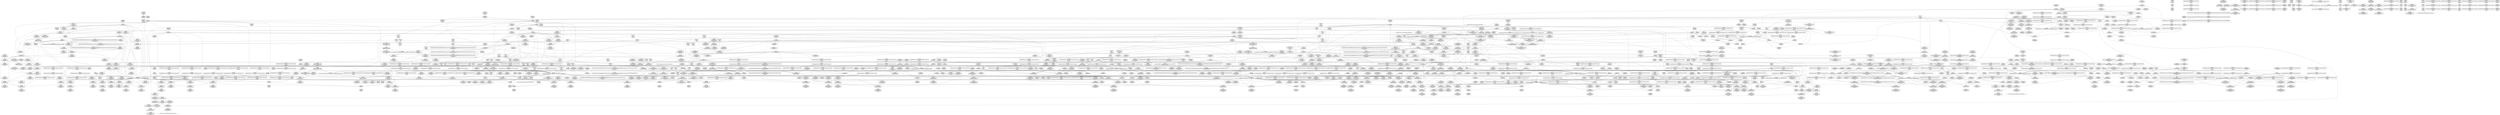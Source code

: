 digraph {
	CE0x3cf30a0 [shape=record,shape=Mrecord,label="{CE0x3cf30a0|task_sid:tmp10|security/selinux/hooks.c,208|*SummSink*}"]
	CE0x3d1e270 [shape=record,shape=Mrecord,label="{CE0x3d1e270|current_sid:tmp9|security/selinux/hooks.c,218}"]
	CE0x3d1d510 [shape=record,shape=Mrecord,label="{CE0x3d1d510|rcu_read_lock:bb|*SummSink*}"]
	CE0x3cf3480 [shape=record,shape=Mrecord,label="{CE0x3cf3480|current_sid:do.body|*SummSink*}"]
	CE0x3cef090 [shape=record,shape=Mrecord,label="{CE0x3cef090|i64*_getelementptr_inbounds_(_2_x_i64_,_2_x_i64_*___llvm_gcov_ctr271,_i64_0,_i64_1)|*Constant*|*SummSource*}"]
	CE0x3da3a20 [shape=record,shape=Mrecord,label="{CE0x3da3a20|rcu_read_unlock:tmp5|include/linux/rcupdate.h,933}"]
	CE0x3daf410 [shape=record,shape=Mrecord,label="{CE0x3daf410|i32_934|*Constant*|*SummSink*}"]
	CE0x3cf7180 [shape=record,shape=Mrecord,label="{CE0x3cf7180|rcu_read_lock:land.lhs.true2|*SummSink*}"]
	CE0x3dda050 [shape=record,shape=Mrecord,label="{CE0x3dda050|i64*_getelementptr_inbounds_(_4_x_i64_,_4_x_i64_*___llvm_gcov_ctr129,_i64_0,_i64_3)|*Constant*|*SummSource*}"]
	CE0x3d95a30 [shape=record,shape=Mrecord,label="{CE0x3d95a30|rcu_read_unlock:tobool1|include/linux/rcupdate.h,933|*SummSink*}"]
	CE0x3cf9650 [shape=record,shape=Mrecord,label="{CE0x3cf9650|i64*_getelementptr_inbounds_(_11_x_i64_,_11_x_i64_*___llvm_gcov_ctr125,_i64_0,_i64_9)|*Constant*|*SummSink*}"]
	CE0x3cf2bb0 [shape=record,shape=Mrecord,label="{CE0x3cf2bb0|current_sid:tmp18|security/selinux/hooks.c,218|*SummSource*}"]
	CE0x3cfc930 [shape=record,shape=Mrecord,label="{CE0x3cfc930|current_sid:tmp|*SummSink*}"]
	CE0x3d1be20 [shape=record,shape=Mrecord,label="{CE0x3d1be20|cred_sid:tmp|*SummSink*}"]
	CE0x3d664d0 [shape=record,shape=Mrecord,label="{CE0x3d664d0|_call_void_rcu_lock_acquire(%struct.lockdep_map*_rcu_lock_map)_#10,_!dbg_!27711|include/linux/rcupdate.h,881|*SummSink*}"]
	CE0x3da0030 [shape=record,shape=Mrecord,label="{CE0x3da0030|rcu_read_unlock:do.end|*SummSink*}"]
	CE0x3d05750 [shape=record,shape=Mrecord,label="{CE0x3d05750|get_current:entry}"]
	CE0x3d59320 [shape=record,shape=Mrecord,label="{CE0x3d59320|__preempt_count_sub:tmp3|*SummSource*}"]
	CE0x3da4d20 [shape=record,shape=Mrecord,label="{CE0x3da4d20|_call_void_mcount()_#3|*SummSource*}"]
	CE0x3d35b60 [shape=record,shape=Mrecord,label="{CE0x3d35b60|task_sid:tmp18|security/selinux/hooks.c,208|*SummSource*}"]
	CE0x3d66e00 [shape=record,shape=Mrecord,label="{CE0x3d66e00|GLOBAL:task_sid.__warned|Global_var:task_sid.__warned}"]
	CE0x3da4310 [shape=record,shape=Mrecord,label="{CE0x3da4310|rcu_read_unlock:tmp16|include/linux/rcupdate.h,933|*SummSource*}"]
	CE0x3d13c20 [shape=record,shape=Mrecord,label="{CE0x3d13c20|i64_2|*Constant*}"]
	CE0x3d050b0 [shape=record,shape=Mrecord,label="{CE0x3d050b0|i8_1|*Constant*|*SummSource*}"]
	CE0x3e31380 [shape=record,shape=Mrecord,label="{CE0x3e31380|__preempt_count_sub:tmp}"]
	CE0x3d170f0 [shape=record,shape=Mrecord,label="{CE0x3d170f0|i64_1|*Constant*}"]
	CE0x3d892f0 [shape=record,shape=Mrecord,label="{CE0x3d892f0|rcu_read_lock:tmp14|include/linux/rcupdate.h,882}"]
	CE0x3dadf20 [shape=record,shape=Mrecord,label="{CE0x3dadf20|i64*_getelementptr_inbounds_(_11_x_i64_,_11_x_i64_*___llvm_gcov_ctr132,_i64_0,_i64_10)|*Constant*|*SummSink*}"]
	CE0x3d5b7a0 [shape=record,shape=Mrecord,label="{CE0x3d5b7a0|rcu_read_lock:if.then}"]
	CE0x3da1f00 [shape=record,shape=Mrecord,label="{CE0x3da1f00|__rcu_read_lock:tmp6|include/linux/rcupdate.h,240|*SummSource*}"]
	"CONST[source:0(mediator),value:0(static)][purpose:{operation}][SrcIdx:2]"
	CE0x3d0bc30 [shape=record,shape=Mrecord,label="{CE0x3d0bc30|current_sid:if.then}"]
	CE0x3d12410 [shape=record,shape=Mrecord,label="{CE0x3d12410|current_sid:entry|*SummSource*}"]
	CE0x3d266c0 [shape=record,shape=Mrecord,label="{CE0x3d266c0|GLOBAL:task_sid|*Constant*}"]
	CE0x3cf96c0 [shape=record,shape=Mrecord,label="{CE0x3cf96c0|current_sid:tmp17|security/selinux/hooks.c,218}"]
	CE0x3deefe0 [shape=record,shape=Mrecord,label="{CE0x3deefe0|GLOBAL:__preempt_count_sub|*Constant*|*SummSink*}"]
	CE0x3d12530 [shape=record,shape=Mrecord,label="{CE0x3d12530|_ret_i32_%tmp24,_!dbg_!27742|security/selinux/hooks.c,220}"]
	CE0x3d06380 [shape=record,shape=Mrecord,label="{CE0x3d06380|get_current:tmp1}"]
	CE0x3deef70 [shape=record,shape=Mrecord,label="{CE0x3deef70|__preempt_count_sub:tmp7|./arch/x86/include/asm/preempt.h,78|*SummSource*}"]
	CE0x3cf6190 [shape=record,shape=Mrecord,label="{CE0x3cf6190|current_sid:entry}"]
	CE0x3cfe070 [shape=record,shape=Mrecord,label="{CE0x3cfe070|current_sid:tobool1|security/selinux/hooks.c,218|*SummSink*}"]
	CE0x3d59ca0 [shape=record,shape=Mrecord,label="{CE0x3d59ca0|__preempt_count_sub:tmp4|./arch/x86/include/asm/preempt.h,77}"]
	CE0x3de47d0 [shape=record,shape=Mrecord,label="{CE0x3de47d0|rcu_lock_release:tmp5|include/linux/rcupdate.h,423}"]
	CE0x3d114a0 [shape=record,shape=Mrecord,label="{CE0x3d114a0|current_has_perm:bb}"]
	CE0x3d5d900 [shape=record,shape=Mrecord,label="{CE0x3d5d900|__rcu_read_lock:entry|*SummSink*}"]
	CE0x3d569b0 [shape=record,shape=Mrecord,label="{CE0x3d569b0|rcu_read_lock:tmp9|include/linux/rcupdate.h,882}"]
	CE0x3da6590 [shape=record,shape=Mrecord,label="{CE0x3da6590|rcu_lock_acquire:entry|*SummSink*}"]
	CE0x3d0d400 [shape=record,shape=Mrecord,label="{CE0x3d0d400|i32_1|*Constant*|*SummSink*}"]
	CE0x3d25fb0 [shape=record,shape=Mrecord,label="{CE0x3d25fb0|i8*_getelementptr_inbounds_(_25_x_i8_,_25_x_i8_*_.str3,_i32_0,_i32_0)|*Constant*|*SummSink*}"]
	CE0x3cf9a80 [shape=record,shape=Mrecord,label="{CE0x3cf9a80|current_sid:tmp17|security/selinux/hooks.c,218|*SummSource*}"]
	CE0x3d89740 [shape=record,shape=Mrecord,label="{CE0x3d89740|rcu_read_lock:tmp14|include/linux/rcupdate.h,882|*SummSource*}"]
	CE0x3d1e120 [shape=record,shape=Mrecord,label="{CE0x3d1e120|i64_4|*Constant*|*SummSink*}"]
	CE0x3cf59d0 [shape=record,shape=Mrecord,label="{CE0x3cf59d0|_call_void_mcount()_#3}"]
	CE0x3d44a70 [shape=record,shape=Mrecord,label="{CE0x3d44a70|rcu_read_unlock:tmp3|*SummSource*}"]
	CE0x3da7a50 [shape=record,shape=Mrecord,label="{CE0x3da7a50|GLOBAL:rcu_read_unlock.__warned|Global_var:rcu_read_unlock.__warned|*SummSink*}"]
	CE0x3d8a0e0 [shape=record,shape=Mrecord,label="{CE0x3d8a0e0|rcu_read_unlock:call|include/linux/rcupdate.h,933|*SummSource*}"]
	CE0x3d85740 [shape=record,shape=Mrecord,label="{CE0x3d85740|rcu_lock_acquire:__here}"]
	CE0x3da3c30 [shape=record,shape=Mrecord,label="{CE0x3da3c30|i64*_getelementptr_inbounds_(_4_x_i64_,_4_x_i64_*___llvm_gcov_ctr128,_i64_0,_i64_3)|*Constant*|*SummSource*}"]
	CE0x3defee0 [shape=record,shape=Mrecord,label="{CE0x3defee0|GLOBAL:__preempt_count|Global_var:__preempt_count|*SummSource*}"]
	CE0x3d213b0 [shape=record,shape=Mrecord,label="{CE0x3d213b0|avc_has_perm:auditdata|Function::avc_has_perm&Arg::auditdata::|*SummSource*}"]
	CE0x3daa5c0 [shape=record,shape=Mrecord,label="{CE0x3daa5c0|__preempt_count_add:entry|*SummSource*}"]
	CE0x3d1b750 [shape=record,shape=Mrecord,label="{CE0x3d1b750|_call_void_mcount()_#3}"]
	CE0x3d037e0 [shape=record,shape=Mrecord,label="{CE0x3d037e0|i1_true|*Constant*}"]
	CE0x3d96040 [shape=record,shape=Mrecord,label="{CE0x3d96040|__preempt_count_add:entry|*SummSink*}"]
	CE0x3d975d0 [shape=record,shape=Mrecord,label="{CE0x3d975d0|__rcu_read_unlock:tmp5|include/linux/rcupdate.h,244}"]
	CE0x3cfadf0 [shape=record,shape=Mrecord,label="{CE0x3cfadf0|i64_4|*Constant*}"]
	CE0x3d68a10 [shape=record,shape=Mrecord,label="{CE0x3d68a10|rcu_read_unlock:tmp1}"]
	CE0x3da62d0 [shape=record,shape=Mrecord,label="{CE0x3da62d0|rcu_lock_acquire:tmp4|include/linux/rcupdate.h,418|*SummSource*}"]
	CE0x3d41100 [shape=record,shape=Mrecord,label="{CE0x3d41100|i8*_getelementptr_inbounds_(_42_x_i8_,_42_x_i8_*_.str46,_i32_0,_i32_0)|*Constant*|*SummSource*}"]
	CE0x3d5af00 [shape=record,shape=Mrecord,label="{CE0x3d5af00|rcu_read_unlock:tmp12|include/linux/rcupdate.h,933|*SummSource*}"]
	CE0x3da45b0 [shape=record,shape=Mrecord,label="{CE0x3da45b0|i64*_getelementptr_inbounds_(_11_x_i64_,_11_x_i64_*___llvm_gcov_ctr132,_i64_0,_i64_8)|*Constant*}"]
	CE0x3d72c20 [shape=record,shape=Mrecord,label="{CE0x3d72c20|rcu_lock_release:tmp2}"]
	CE0x3d51fc0 [shape=record,shape=Mrecord,label="{CE0x3d51fc0|task_sid:tmp15|security/selinux/hooks.c,208|*SummSource*}"]
	CE0x3d63bc0 [shape=record,shape=Mrecord,label="{CE0x3d63bc0|i64*_getelementptr_inbounds_(_2_x_i64_,_2_x_i64_*___llvm_gcov_ctr98,_i64_0,_i64_1)|*Constant*}"]
	CE0x3ce8270 [shape=record,shape=Mrecord,label="{CE0x3ce8270|i32_0|*Constant*}"]
	CE0x3d41750 [shape=record,shape=Mrecord,label="{CE0x3d41750|i64*_getelementptr_inbounds_(_11_x_i64_,_11_x_i64_*___llvm_gcov_ctr127,_i64_0,_i64_9)|*Constant*|*SummSink*}"]
	CE0x3d7b870 [shape=record,shape=Mrecord,label="{CE0x3d7b870|i64*_getelementptr_inbounds_(_4_x_i64_,_4_x_i64_*___llvm_gcov_ctr129,_i64_0,_i64_0)|*Constant*}"]
	CE0x3d369a0 [shape=record,shape=Mrecord,label="{CE0x3d369a0|current_sid:tmp8|security/selinux/hooks.c,218|*SummSource*}"]
	CE0x3d41a70 [shape=record,shape=Mrecord,label="{CE0x3d41a70|rcu_read_lock:tmp20|include/linux/rcupdate.h,882|*SummSource*}"]
	CE0x3d72980 [shape=record,shape=Mrecord,label="{CE0x3d72980|i64*_getelementptr_inbounds_(_4_x_i64_,_4_x_i64_*___llvm_gcov_ctr133,_i64_0,_i64_1)|*Constant*|*SummSink*}"]
	CE0x3d54ab0 [shape=record,shape=Mrecord,label="{CE0x3d54ab0|GLOBAL:cred_sid|*Constant*}"]
	CE0x3d56830 [shape=record,shape=Mrecord,label="{CE0x3d56830|i64_5|*Constant*}"]
	CE0x3d03e50 [shape=record,shape=Mrecord,label="{CE0x3d03e50|i64*_getelementptr_inbounds_(_11_x_i64_,_11_x_i64_*___llvm_gcov_ctr125,_i64_0,_i64_8)|*Constant*}"]
	CE0x3d893c0 [shape=record,shape=Mrecord,label="{CE0x3d893c0|rcu_read_lock:tmp13|include/linux/rcupdate.h,882|*SummSource*}"]
	CE0x3d713f0 [shape=record,shape=Mrecord,label="{CE0x3d713f0|GLOBAL:__rcu_read_unlock|*Constant*|*SummSource*}"]
	CE0x3d9cd30 [shape=record,shape=Mrecord,label="{CE0x3d9cd30|rcu_read_unlock:land.lhs.true}"]
	CE0x3d42190 [shape=record,shape=Mrecord,label="{CE0x3d42190|i64*_getelementptr_inbounds_(_11_x_i64_,_11_x_i64_*___llvm_gcov_ctr127,_i64_0,_i64_10)|*Constant*}"]
	CE0x3d83a50 [shape=record,shape=Mrecord,label="{CE0x3d83a50|i64*_getelementptr_inbounds_(_4_x_i64_,_4_x_i64_*___llvm_gcov_ctr135,_i64_0,_i64_1)|*Constant*}"]
	CE0x3d26eb0 [shape=record,shape=Mrecord,label="{CE0x3d26eb0|get_current:tmp3|*SummSource*}"]
	CE0x3d154c0 [shape=record,shape=Mrecord,label="{CE0x3d154c0|COLLAPSED:_GCMRE___llvm_gcov_ctr98_internal_global_2_x_i64_zeroinitializer:_elem_0:default:}"]
	CE0x3da3660 [shape=record,shape=Mrecord,label="{CE0x3da3660|rcu_lock_acquire:tmp2|*SummSource*}"]
	CE0x3d44f70 [shape=record,shape=Mrecord,label="{CE0x3d44f70|rcu_read_unlock:do.body|*SummSink*}"]
	CE0x3d07070 [shape=record,shape=Mrecord,label="{CE0x3d07070|rcu_read_lock:tmp16|include/linux/rcupdate.h,882}"]
	CE0x3d9b690 [shape=record,shape=Mrecord,label="{CE0x3d9b690|i64*_getelementptr_inbounds_(_4_x_i64_,_4_x_i64_*___llvm_gcov_ctr130,_i64_0,_i64_2)|*Constant*|*SummSource*}"]
	CE0x3dafdb0 [shape=record,shape=Mrecord,label="{CE0x3dafdb0|i64*_getelementptr_inbounds_(_11_x_i64_,_11_x_i64_*___llvm_gcov_ctr132,_i64_0,_i64_9)|*Constant*|*SummSink*}"]
	CE0x3e075e0 [shape=record,shape=Mrecord,label="{CE0x3e075e0|i64*_getelementptr_inbounds_(_4_x_i64_,_4_x_i64_*___llvm_gcov_ctr134,_i64_0,_i64_2)|*Constant*|*SummSource*}"]
	CE0x3d8c1b0 [shape=record,shape=Mrecord,label="{CE0x3d8c1b0|cred_sid:tmp5|security/selinux/hooks.c,196|*SummSink*}"]
	CE0x3e07bf0 [shape=record,shape=Mrecord,label="{CE0x3e07bf0|__rcu_read_unlock:tmp7|include/linux/rcupdate.h,245|*SummSink*}"]
	CE0x3de87c0 [shape=record,shape=Mrecord,label="{CE0x3de87c0|__preempt_count_add:tmp6|./arch/x86/include/asm/preempt.h,73|*SummSource*}"]
	CE0x3d57110 [shape=record,shape=Mrecord,label="{CE0x3d57110|_call_void_mcount()_#3|*SummSink*}"]
	CE0x3d442f0 [shape=record,shape=Mrecord,label="{CE0x3d442f0|i8*_getelementptr_inbounds_(_25_x_i8_,_25_x_i8_*_.str45,_i32_0,_i32_0)|*Constant*}"]
	CE0x3d64900 [shape=record,shape=Mrecord,label="{CE0x3d64900|COLLAPSED:_GCMRE___llvm_gcov_ctr126_internal_global_13_x_i64_zeroinitializer:_elem_0:default:}"]
	CE0x3d61a40 [shape=record,shape=Mrecord,label="{CE0x3d61a40|task_sid:call3|security/selinux/hooks.c,208|*SummSource*}"]
	CE0x3d0c740 [shape=record,shape=Mrecord,label="{CE0x3d0c740|i32_0|*Constant*}"]
	CE0x3d5dc30 [shape=record,shape=Mrecord,label="{CE0x3d5dc30|_ret_void,_!dbg_!27717|include/linux/rcupdate.h,240}"]
	CE0x3d26420 [shape=record,shape=Mrecord,label="{CE0x3d26420|current_has_perm:tmp}"]
	CE0x3d62190 [shape=record,shape=Mrecord,label="{CE0x3d62190|rcu_read_lock:tmp12|include/linux/rcupdate.h,882|*SummSink*}"]
	CE0x3d5d100 [shape=record,shape=Mrecord,label="{CE0x3d5d100|i64_3|*Constant*}"]
	CE0x3d14060 [shape=record,shape=Mrecord,label="{CE0x3d14060|current_sid:tmp19|security/selinux/hooks.c,218|*SummSource*}"]
	CE0x3d5f600 [shape=record,shape=Mrecord,label="{CE0x3d5f600|rcu_lock_acquire:tmp|*SummSource*}"]
	CE0x3d9d810 [shape=record,shape=Mrecord,label="{CE0x3d9d810|rcu_read_unlock:tmp10|include/linux/rcupdate.h,933|*SummSink*}"]
	CE0x3d215f0 [shape=record,shape=Mrecord,label="{CE0x3d215f0|_ret_i32_%retval.0,_!dbg_!27728|security/selinux/avc.c,775|*SummSink*}"]
	CE0x3cfc400 [shape=record,shape=Mrecord,label="{CE0x3cfc400|rcu_read_lock:land.lhs.true|*SummSource*}"]
	CE0x3dae320 [shape=record,shape=Mrecord,label="{CE0x3dae320|rcu_read_unlock:tmp22|include/linux/rcupdate.h,935|*SummSource*}"]
	CE0x3d5d520 [shape=record,shape=Mrecord,label="{CE0x3d5d520|GLOBAL:__llvm_gcov_ctr126|Global_var:__llvm_gcov_ctr126}"]
	CE0x3ddbd30 [shape=record,shape=Mrecord,label="{CE0x3ddbd30|i64*_getelementptr_inbounds_(_4_x_i64_,_4_x_i64_*___llvm_gcov_ctr129,_i64_0,_i64_0)|*Constant*|*SummSink*}"]
	CE0x3d99740 [shape=record,shape=Mrecord,label="{CE0x3d99740|rcu_read_unlock:if.then|*SummSink*}"]
	CE0x3d1ca20 [shape=record,shape=Mrecord,label="{CE0x3d1ca20|task_sid:do.end}"]
	CE0x3d6a710 [shape=record,shape=Mrecord,label="{CE0x3d6a710|rcu_lock_release:tmp3|*SummSink*}"]
	CE0x3d43f10 [shape=record,shape=Mrecord,label="{CE0x3d43f10|_call_void_lockdep_rcu_suspicious(i8*_getelementptr_inbounds_(_25_x_i8_,_25_x_i8_*_.str45,_i32_0,_i32_0),_i32_883,_i8*_getelementptr_inbounds_(_42_x_i8_,_42_x_i8_*_.str46,_i32_0,_i32_0))_#10,_!dbg_!27728|include/linux/rcupdate.h,882|*SummSink*}"]
	CE0x3d85210 [shape=record,shape=Mrecord,label="{CE0x3d85210|rcu_read_lock:bb}"]
	CE0x3e195e0 [shape=record,shape=Mrecord,label="{CE0x3e195e0|__preempt_count_sub:tmp7|./arch/x86/include/asm/preempt.h,78|*SummSink*}"]
	CE0x3ce7260 [shape=record,shape=Mrecord,label="{CE0x3ce7260|get_current:tmp|*SummSink*}"]
	CE0x3e30f10 [shape=record,shape=Mrecord,label="{CE0x3e30f10|i64*_getelementptr_inbounds_(_4_x_i64_,_4_x_i64_*___llvm_gcov_ctr135,_i64_0,_i64_0)|*Constant*|*SummSource*}"]
	CE0x3d25200 [shape=record,shape=Mrecord,label="{CE0x3d25200|current_sid:if.end|*SummSink*}"]
	CE0x3d5e940 [shape=record,shape=Mrecord,label="{CE0x3d5e940|task_sid:tmp1|*SummSource*}"]
	CE0x3d9a790 [shape=record,shape=Mrecord,label="{CE0x3d9a790|GLOBAL:lock_acquire|*Constant*|*SummSink*}"]
	CE0x3d124a0 [shape=record,shape=Mrecord,label="{CE0x3d124a0|current_sid:entry|*SummSink*}"]
	CE0x3d3a800 [shape=record,shape=Mrecord,label="{CE0x3d3a800|avc_has_perm:tsid|Function::avc_has_perm&Arg::tsid::}"]
	CE0x3d20e80 [shape=record,shape=Mrecord,label="{CE0x3d20e80|current_has_perm:bb|*SummSource*}"]
	CE0x3d0dc60 [shape=record,shape=Mrecord,label="{CE0x3d0dc60|current_sid:tmp6|security/selinux/hooks.c,218|*SummSink*}"]
	CE0x3d3aa00 [shape=record,shape=Mrecord,label="{CE0x3d3aa00|avc_has_perm:tsid|Function::avc_has_perm&Arg::tsid::|*SummSource*}"]
	CE0x3dd5bc0 [shape=record,shape=Mrecord,label="{CE0x3dd5bc0|rcu_lock_acquire:tmp6|*SummSink*}"]
	CE0x3d5cec0 [shape=record,shape=Mrecord,label="{CE0x3d5cec0|i64*_getelementptr_inbounds_(_13_x_i64_,_13_x_i64_*___llvm_gcov_ctr126,_i64_0,_i64_1)|*Constant*|*SummSource*}"]
	CE0x3dd6340 [shape=record,shape=Mrecord,label="{CE0x3dd6340|i8*_undef|*Constant*|*SummSink*}"]
	CE0x3cfe370 [shape=record,shape=Mrecord,label="{CE0x3cfe370|selinux_task_create:entry|*SummSource*}"]
	CE0x3d3fcb0 [shape=record,shape=Mrecord,label="{CE0x3d3fcb0|rcu_read_unlock:entry}"]
	CE0x3d175d0 [shape=record,shape=Mrecord,label="{CE0x3d175d0|_call_void_mcount()_#3|*SummSource*}"]
	CE0x3dd4e40 [shape=record,shape=Mrecord,label="{CE0x3dd4e40|__rcu_read_unlock:tmp5|include/linux/rcupdate.h,244|*SummSink*}"]
	CE0x3cfd0b0 [shape=record,shape=Mrecord,label="{CE0x3cfd0b0|selinux_task_create:tmp1|*SummSource*}"]
	CE0x3d581b0 [shape=record,shape=Mrecord,label="{CE0x3d581b0|rcu_read_lock:tmp2|*SummSink*}"]
	CE0x3de54a0 [shape=record,shape=Mrecord,label="{CE0x3de54a0|i64*_getelementptr_inbounds_(_4_x_i64_,_4_x_i64_*___llvm_gcov_ctr133,_i64_0,_i64_3)|*Constant*|*SummSource*}"]
	CE0x3d5e6d0 [shape=record,shape=Mrecord,label="{CE0x3d5e6d0|rcu_read_lock:tmp4|include/linux/rcupdate.h,882}"]
	CE0x3d61ab0 [shape=record,shape=Mrecord,label="{CE0x3d61ab0|task_sid:call3|security/selinux/hooks.c,208|*SummSink*}"]
	CE0x3d57260 [shape=record,shape=Mrecord,label="{CE0x3d57260|_call_void___rcu_read_lock()_#10,_!dbg_!27710|include/linux/rcupdate.h,879}"]
	CE0x3d63ce0 [shape=record,shape=Mrecord,label="{CE0x3d63ce0|rcu_read_lock:tmp1|*SummSource*}"]
	CE0x3d137f0 [shape=record,shape=Mrecord,label="{CE0x3d137f0|_ret_%struct.task_struct*_%tmp4,_!dbg_!27714|./arch/x86/include/asm/current.h,14}"]
	CE0x3d5a370 [shape=record,shape=Mrecord,label="{CE0x3d5a370|__preempt_count_sub:bb}"]
	CE0x3d01830 [shape=record,shape=Mrecord,label="{CE0x3d01830|current_has_perm:entry|*SummSink*}"]
	CE0x3d1e420 [shape=record,shape=Mrecord,label="{CE0x3d1e420|i64_5|*Constant*|*SummSink*}"]
	CE0x3d628f0 [shape=record,shape=Mrecord,label="{CE0x3d628f0|i64_6|*Constant*}"]
	CE0x3d5cf30 [shape=record,shape=Mrecord,label="{CE0x3d5cf30|i64*_getelementptr_inbounds_(_13_x_i64_,_13_x_i64_*___llvm_gcov_ctr126,_i64_0,_i64_1)|*Constant*|*SummSink*}"]
	CE0x3cfe4f0 [shape=record,shape=Mrecord,label="{CE0x3cfe4f0|i64*_getelementptr_inbounds_(_2_x_i64_,_2_x_i64_*___llvm_gcov_ctr98,_i64_0,_i64_1)|*Constant*|*SummSink*}"]
	CE0x3d9fbf0 [shape=record,shape=Mrecord,label="{CE0x3d9fbf0|_ret_void,_!dbg_!27719|./arch/x86/include/asm/preempt.h,73|*SummSource*}"]
	CE0x3d9ee10 [shape=record,shape=Mrecord,label="{CE0x3d9ee10|rcu_lock_release:tmp1}"]
	CE0x3d0cf40 [shape=record,shape=Mrecord,label="{CE0x3d0cf40|%struct.lockdep_map*_null|*Constant*}"]
	CE0x3d41bf0 [shape=record,shape=Mrecord,label="{CE0x3d41bf0|rcu_read_lock:tmp20|include/linux/rcupdate.h,882|*SummSink*}"]
	CE0x3d60a00 [shape=record,shape=Mrecord,label="{CE0x3d60a00|task_sid:do.end6|*SummSource*}"]
	CE0x3d1a430 [shape=record,shape=Mrecord,label="{CE0x3d1a430|task_sid:tobool1|security/selinux/hooks.c,208}"]
	CE0x3d74220 [shape=record,shape=Mrecord,label="{CE0x3d74220|__rcu_read_lock:tmp}"]
	CE0x3d6c5f0 [shape=record,shape=Mrecord,label="{CE0x3d6c5f0|task_sid:tmp22|security/selinux/hooks.c,208|*SummSink*}"]
	CE0x3d57ac0 [shape=record,shape=Mrecord,label="{CE0x3d57ac0|rcu_read_lock:tmp1}"]
	CE0x3d561d0 [shape=record,shape=Mrecord,label="{CE0x3d561d0|GLOBAL:rcu_read_unlock|*Constant*}"]
	CE0x3d70750 [shape=record,shape=Mrecord,label="{CE0x3d70750|GLOBAL:__rcu_read_unlock|*Constant*}"]
	CE0x3d98550 [shape=record,shape=Mrecord,label="{CE0x3d98550|i64*_getelementptr_inbounds_(_11_x_i64_,_11_x_i64_*___llvm_gcov_ctr132,_i64_0,_i64_0)|*Constant*|*SummSource*}"]
	CE0x3d66fc0 [shape=record,shape=Mrecord,label="{CE0x3d66fc0|GLOBAL:task_sid.__warned|Global_var:task_sid.__warned|*SummSource*}"]
	CE0x3d22600 [shape=record,shape=Mrecord,label="{CE0x3d22600|get_current:tmp3}"]
	CE0x3cf29c0 [shape=record,shape=Mrecord,label="{CE0x3cf29c0|current_sid:tmp18|security/selinux/hooks.c,218}"]
	CE0x3d46b70 [shape=record,shape=Mrecord,label="{CE0x3d46b70|current_sid:sid|security/selinux/hooks.c,220|*SummSource*}"]
	CE0x3d36ba0 [shape=record,shape=Mrecord,label="{CE0x3d36ba0|task_sid:tmp|*SummSink*}"]
	CE0x3d91650 [shape=record,shape=Mrecord,label="{CE0x3d91650|void_(i32*,_i32,_i32*)*_asm_addl_$1,_%gs:$0_,_*m,ri,*m,_dirflag_,_fpsr_,_flags_}"]
	CE0x3e07760 [shape=record,shape=Mrecord,label="{CE0x3e07760|__preempt_count_add:tmp2}"]
	CE0x3d90c80 [shape=record,shape=Mrecord,label="{CE0x3d90c80|__preempt_count_add:tmp1}"]
	CE0x3d09130 [shape=record,shape=Mrecord,label="{CE0x3d09130|rcu_read_lock:entry|*SummSource*}"]
	CE0x3dac3a0 [shape=record,shape=Mrecord,label="{CE0x3dac3a0|_call_void_lockdep_rcu_suspicious(i8*_getelementptr_inbounds_(_25_x_i8_,_25_x_i8_*_.str45,_i32_0,_i32_0),_i32_934,_i8*_getelementptr_inbounds_(_44_x_i8_,_44_x_i8_*_.str47,_i32_0,_i32_0))_#10,_!dbg_!27726|include/linux/rcupdate.h,933|*SummSource*}"]
	CE0x3d36180 [shape=record,shape=Mrecord,label="{CE0x3d36180|_call_void_lockdep_rcu_suspicious(i8*_getelementptr_inbounds_(_25_x_i8_,_25_x_i8_*_.str3,_i32_0,_i32_0),_i32_208,_i8*_getelementptr_inbounds_(_41_x_i8_,_41_x_i8_*_.str44,_i32_0,_i32_0))_#10,_!dbg_!27732|security/selinux/hooks.c,208|*SummSource*}"]
	CE0x3d898c0 [shape=record,shape=Mrecord,label="{CE0x3d898c0|GLOBAL:rcu_read_unlock.__warned|Global_var:rcu_read_unlock.__warned}"]
	CE0x3d91250 [shape=record,shape=Mrecord,label="{CE0x3d91250|i64*_getelementptr_inbounds_(_4_x_i64_,_4_x_i64_*___llvm_gcov_ctr129,_i64_0,_i64_2)|*Constant*}"]
	CE0x3d0cd50 [shape=record,shape=Mrecord,label="{CE0x3d0cd50|i32_2|*Constant*|*SummSink*}"]
	CE0x3de9060 [shape=record,shape=Mrecord,label="{CE0x3de9060|_call_void_asm_addl_$1,_%gs:$0_,_*m,ri,*m,_dirflag_,_fpsr_,_flags_(i32*___preempt_count,_i32_%sub,_i32*___preempt_count)_#3,_!dbg_!27717,_!srcloc_!27718|./arch/x86/include/asm/preempt.h,77|*SummSource*}"]
	CE0x3d5c290 [shape=record,shape=Mrecord,label="{CE0x3d5c290|rcu_read_lock:if.end|*SummSource*}"]
	CE0x3d44540 [shape=record,shape=Mrecord,label="{CE0x3d44540|i8*_getelementptr_inbounds_(_25_x_i8_,_25_x_i8_*_.str45,_i32_0,_i32_0)|*Constant*|*SummSource*}"]
	CE0x3d8a7b0 [shape=record,shape=Mrecord,label="{CE0x3d8a7b0|rcu_read_lock:tmp2}"]
	CE0x3d98730 [shape=record,shape=Mrecord,label="{CE0x3d98730|i64*_getelementptr_inbounds_(_11_x_i64_,_11_x_i64_*___llvm_gcov_ctr132,_i64_0,_i64_0)|*Constant*|*SummSink*}"]
	CE0x3d25320 [shape=record,shape=Mrecord,label="{CE0x3d25320|current_sid:tobool|security/selinux/hooks.c,218|*SummSink*}"]
	CE0x3d8ba90 [shape=record,shape=Mrecord,label="{CE0x3d8ba90|i64*_getelementptr_inbounds_(_11_x_i64_,_11_x_i64_*___llvm_gcov_ctr132,_i64_0,_i64_1)|*Constant*}"]
	CE0x3da3350 [shape=record,shape=Mrecord,label="{CE0x3da3350|i64*_getelementptr_inbounds_(_4_x_i64_,_4_x_i64_*___llvm_gcov_ctr130,_i64_0,_i64_1)|*Constant*|*SummSink*}"]
	CE0x3d5f980 [shape=record,shape=Mrecord,label="{CE0x3d5f980|task_sid:tmp12|security/selinux/hooks.c,208|*SummSink*}"]
	CE0x3d88220 [shape=record,shape=Mrecord,label="{CE0x3d88220|rcu_read_lock:tmp13|include/linux/rcupdate.h,882}"]
	CE0x3e080b0 [shape=record,shape=Mrecord,label="{CE0x3e080b0|__preempt_count_add:tmp3}"]
	CE0x3d05550 [shape=record,shape=Mrecord,label="{CE0x3d05550|GLOBAL:get_current|*Constant*|*SummSource*}"]
	CE0x3cfba40 [shape=record,shape=Mrecord,label="{CE0x3cfba40|_call_void_rcu_read_lock()_#10,_!dbg_!27712|security/selinux/hooks.c,207}"]
	CE0x3da1cb0 [shape=record,shape=Mrecord,label="{CE0x3da1cb0|i64*_getelementptr_inbounds_(_2_x_i64_,_2_x_i64_*___llvm_gcov_ctr131,_i64_0,_i64_0)|*Constant*}"]
	CE0x3e07950 [shape=record,shape=Mrecord,label="{CE0x3e07950|__rcu_read_unlock:tmp7|include/linux/rcupdate.h,245}"]
	CE0x3d09810 [shape=record,shape=Mrecord,label="{CE0x3d09810|i64*_getelementptr_inbounds_(_4_x_i64_,_4_x_i64_*___llvm_gcov_ctr128,_i64_0,_i64_0)|*Constant*|*SummSource*}"]
	CE0x3d17350 [shape=record,shape=Mrecord,label="{CE0x3d17350|rcu_lock_acquire:tmp3|*SummSink*}"]
	CE0x3e262c0 [shape=record,shape=Mrecord,label="{CE0x3e262c0|__preempt_count_sub:sub|./arch/x86/include/asm/preempt.h,77|*SummSource*}"]
	CE0x3cf1300 [shape=record,shape=Mrecord,label="{CE0x3cf1300|current_sid:tmp1}"]
	CE0x3ce8160 [shape=record,shape=Mrecord,label="{CE0x3ce8160|current_sid:call|security/selinux/hooks.c,218|*SummSink*}"]
	CE0x3d0fa30 [shape=record,shape=Mrecord,label="{CE0x3d0fa30|selinux_task_create:call1|security/selinux/hooks.c,3450}"]
	CE0x3d67d00 [shape=record,shape=Mrecord,label="{CE0x3d67d00|GLOBAL:rcu_read_lock.__warned|Global_var:rcu_read_lock.__warned|*SummSource*}"]
	CE0x3d53b90 [shape=record,shape=Mrecord,label="{CE0x3d53b90|rcu_read_lock:tmp3|*SummSource*}"]
	CE0x3dacd70 [shape=record,shape=Mrecord,label="{CE0x3dacd70|rcu_read_unlock:tmp19|include/linux/rcupdate.h,933}"]
	CE0x3ce8ca0 [shape=record,shape=Mrecord,label="{CE0x3ce8ca0|current_sid:tmp12|security/selinux/hooks.c,218|*SummSource*}"]
	CE0x3d71630 [shape=record,shape=Mrecord,label="{CE0x3d71630|__rcu_read_unlock:entry|*SummSink*}"]
	CE0x3d7a4e0 [shape=record,shape=Mrecord,label="{CE0x3d7a4e0|i64*_getelementptr_inbounds_(_4_x_i64_,_4_x_i64_*___llvm_gcov_ctr130,_i64_0,_i64_0)|*Constant*|*SummSink*}"]
	CE0x3d35f20 [shape=record,shape=Mrecord,label="{CE0x3d35f20|_call_void_lockdep_rcu_suspicious(i8*_getelementptr_inbounds_(_25_x_i8_,_25_x_i8_*_.str3,_i32_0,_i32_0),_i32_208,_i8*_getelementptr_inbounds_(_41_x_i8_,_41_x_i8_*_.str44,_i32_0,_i32_0))_#10,_!dbg_!27732|security/selinux/hooks.c,208}"]
	CE0x3d53510 [shape=record,shape=Mrecord,label="{CE0x3d53510|i64*_getelementptr_inbounds_(_2_x_i64_,_2_x_i64_*___llvm_gcov_ctr131,_i64_0,_i64_1)|*Constant*|*SummSource*}"]
	CE0x3d17ed0 [shape=record,shape=Mrecord,label="{CE0x3d17ed0|current_sid:tmp14|security/selinux/hooks.c,218}"]
	CE0x3e07370 [shape=record,shape=Mrecord,label="{CE0x3e07370|i64*_getelementptr_inbounds_(_4_x_i64_,_4_x_i64_*___llvm_gcov_ctr134,_i64_0,_i64_2)|*Constant*|*SummSink*}"]
	CE0x3d66870 [shape=record,shape=Mrecord,label="{CE0x3d66870|task_sid:if.then}"]
	CE0x3d12740 [shape=record,shape=Mrecord,label="{CE0x3d12740|_ret_i32_%tmp24,_!dbg_!27742|security/selinux/hooks.c,220|*SummSource*}"]
	CE0x3cf8c30 [shape=record,shape=Mrecord,label="{CE0x3cf8c30|current_sid:tmp9|security/selinux/hooks.c,218|*SummSource*}"]
	CE0x3d1f730 [shape=record,shape=Mrecord,label="{CE0x3d1f730|task_sid:if.end}"]
	CE0x3d1fc60 [shape=record,shape=Mrecord,label="{CE0x3d1fc60|cred_sid:tmp6|security/selinux/hooks.c,197|*SummSource*}"]
	CE0x3d69330 [shape=record,shape=Mrecord,label="{CE0x3d69330|cred_sid:tmp|*SummSource*}"]
	CE0x3d56680 [shape=record,shape=Mrecord,label="{CE0x3d56680|rcu_read_unlock:tmp6|include/linux/rcupdate.h,933|*SummSink*}"]
	CE0x3def050 [shape=record,shape=Mrecord,label="{CE0x3def050|GLOBAL:__preempt_count_sub|*Constant*|*SummSource*}"]
	CE0x3d9c450 [shape=record,shape=Mrecord,label="{CE0x3d9c450|rcu_lock_acquire:tmp|*SummSink*}"]
	CE0x3d1b9e0 [shape=record,shape=Mrecord,label="{CE0x3d1b9e0|task_sid:tmp5|security/selinux/hooks.c,208|*SummSink*}"]
	CE0x3d426e0 [shape=record,shape=Mrecord,label="{CE0x3d426e0|rcu_read_lock:tmp22|include/linux/rcupdate.h,884}"]
	CE0x3d97be0 [shape=record,shape=Mrecord,label="{CE0x3d97be0|i64*_getelementptr_inbounds_(_4_x_i64_,_4_x_i64_*___llvm_gcov_ctr133,_i64_0,_i64_1)|*Constant*|*SummSource*}"]
	CE0x3d19bf0 [shape=record,shape=Mrecord,label="{CE0x3d19bf0|_call_void_lockdep_rcu_suspicious(i8*_getelementptr_inbounds_(_25_x_i8_,_25_x_i8_*_.str3,_i32_0,_i32_0),_i32_218,_i8*_getelementptr_inbounds_(_45_x_i8_,_45_x_i8_*_.str12,_i32_0,_i32_0))_#10,_!dbg_!27727|security/selinux/hooks.c,218|*SummSource*}"]
	CE0x3d921b0 [shape=record,shape=Mrecord,label="{CE0x3d921b0|__preempt_count_add:bb|*SummSink*}"]
	CE0x3d60660 [shape=record,shape=Mrecord,label="{CE0x3d60660|_call_void___rcu_read_lock()_#10,_!dbg_!27710|include/linux/rcupdate.h,879|*SummSink*}"]
	CE0x3cf25e0 [shape=record,shape=Mrecord,label="{CE0x3cf25e0|current_sid:if.end}"]
	CE0x3dd7210 [shape=record,shape=Mrecord,label="{CE0x3dd7210|__preempt_count_add:tmp5|./arch/x86/include/asm/preempt.h,72}"]
	CE0x3e06b00 [shape=record,shape=Mrecord,label="{CE0x3e06b00|i64*_getelementptr_inbounds_(_4_x_i64_,_4_x_i64_*___llvm_gcov_ctr134,_i64_0,_i64_0)|*Constant*}"]
	CE0x3dd4cd0 [shape=record,shape=Mrecord,label="{CE0x3dd4cd0|__rcu_read_unlock:tmp5|include/linux/rcupdate.h,244|*SummSource*}"]
	CE0x3d1a970 [shape=record,shape=Mrecord,label="{CE0x3d1a970|cred_sid:tmp5|security/selinux/hooks.c,196}"]
	CE0x3de55c0 [shape=record,shape=Mrecord,label="{CE0x3de55c0|rcu_lock_release:tmp6}"]
	CE0x3d99850 [shape=record,shape=Mrecord,label="{CE0x3d99850|i64*_getelementptr_inbounds_(_11_x_i64_,_11_x_i64_*___llvm_gcov_ctr132,_i64_0,_i64_0)|*Constant*}"]
	CE0x3d71240 [shape=record,shape=Mrecord,label="{CE0x3d71240|GLOBAL:__rcu_read_unlock|*Constant*|*SummSink*}"]
	CE0x3d17fd0 [shape=record,shape=Mrecord,label="{CE0x3d17fd0|current_sid:tmp14|security/selinux/hooks.c,218|*SummSource*}"]
	CE0x3da75f0 [shape=record,shape=Mrecord,label="{CE0x3da75f0|_call_void_mcount()_#3}"]
	CE0x3d1b3b0 [shape=record,shape=Mrecord,label="{CE0x3d1b3b0|task_sid:tmp2|*SummSink*}"]
	CE0x3cf8b00 [shape=record,shape=Mrecord,label="{CE0x3cf8b00|current_sid:tmp10|security/selinux/hooks.c,218}"]
	CE0x3d0c100 [shape=record,shape=Mrecord,label="{CE0x3d0c100|current_sid:tmp7|security/selinux/hooks.c,218|*SummSource*}"]
	CE0x3d51600 [shape=record,shape=Mrecord,label="{CE0x3d51600|_ret_void,_!dbg_!27735|include/linux/rcupdate.h,884|*SummSink*}"]
	CE0x3dac090 [shape=record,shape=Mrecord,label="{CE0x3dac090|_call_void_lockdep_rcu_suspicious(i8*_getelementptr_inbounds_(_25_x_i8_,_25_x_i8_*_.str45,_i32_0,_i32_0),_i32_934,_i8*_getelementptr_inbounds_(_44_x_i8_,_44_x_i8_*_.str47,_i32_0,_i32_0))_#10,_!dbg_!27726|include/linux/rcupdate.h,933}"]
	CE0x3d182d0 [shape=record,shape=Mrecord,label="{CE0x3d182d0|task_sid:entry|*SummSink*}"]
	CE0x3d53110 [shape=record,shape=Mrecord,label="{CE0x3d53110|task_sid:land.lhs.true}"]
	CE0x3dea080 [shape=record,shape=Mrecord,label="{CE0x3dea080|i64*_getelementptr_inbounds_(_4_x_i64_,_4_x_i64_*___llvm_gcov_ctr133,_i64_0,_i64_0)|*Constant*}"]
	CE0x3da8890 [shape=record,shape=Mrecord,label="{CE0x3da8890|i64_4|*Constant*}"]
	CE0x3d5ffc0 [shape=record,shape=Mrecord,label="{CE0x3d5ffc0|task_sid:do.body}"]
	CE0x3d45990 [shape=record,shape=Mrecord,label="{CE0x3d45990|current_sid:security|security/selinux/hooks.c,218|*SummSource*}"]
	CE0x3cf58c0 [shape=record,shape=Mrecord,label="{CE0x3cf58c0|current_sid:tmp3|*SummSink*}"]
	CE0x3d71e50 [shape=record,shape=Mrecord,label="{CE0x3d71e50|GLOBAL:rcu_lock_release|*Constant*}"]
	CE0x3d95e40 [shape=record,shape=Mrecord,label="{CE0x3d95e40|__preempt_count_add:entry}"]
	CE0x3dad5b0 [shape=record,shape=Mrecord,label="{CE0x3dad5b0|rcu_read_unlock:tmp21|include/linux/rcupdate.h,935}"]
	CE0x3cf4830 [shape=record,shape=Mrecord,label="{CE0x3cf4830|GLOBAL:lockdep_rcu_suspicious|*Constant*|*SummSink*}"]
	CE0x3d9b0f0 [shape=record,shape=Mrecord,label="{CE0x3d9b0f0|rcu_read_unlock:bb|*SummSource*}"]
	CE0x3df03a0 [shape=record,shape=Mrecord,label="{CE0x3df03a0|i64*_getelementptr_inbounds_(_4_x_i64_,_4_x_i64_*___llvm_gcov_ctr134,_i64_0,_i64_3)|*Constant*|*SummSource*}"]
	CE0x3d546e0 [shape=record,shape=Mrecord,label="{CE0x3d546e0|task_sid:tmp27|security/selinux/hooks.c,208|*SummSource*}"]
	CE0x3d3ab30 [shape=record,shape=Mrecord,label="{CE0x3d3ab30|avc_has_perm:tsid|Function::avc_has_perm&Arg::tsid::|*SummSink*}"]
	CE0x3d84d60 [shape=record,shape=Mrecord,label="{CE0x3d84d60|rcu_read_lock:tmp11|include/linux/rcupdate.h,882|*SummSource*}"]
	CE0x3d9adf0 [shape=record,shape=Mrecord,label="{CE0x3d9adf0|rcu_read_unlock:if.end}"]
	CE0x3d66990 [shape=record,shape=Mrecord,label="{CE0x3d66990|cred_sid:tmp1|*SummSource*}"]
	CE0x3d25400 [shape=record,shape=Mrecord,label="{CE0x3d25400|current_sid:tobool|security/selinux/hooks.c,218}"]
	CE0x3d8aca0 [shape=record,shape=Mrecord,label="{CE0x3d8aca0|rcu_read_lock:tmp6|include/linux/rcupdate.h,882|*SummSource*}"]
	CE0x3d56b20 [shape=record,shape=Mrecord,label="{CE0x3d56b20|rcu_read_lock:tmp10|include/linux/rcupdate.h,882}"]
	CE0x3d20780 [shape=record,shape=Mrecord,label="{CE0x3d20780|current_sid:tmp10|security/selinux/hooks.c,218|*SummSink*}"]
	CE0x3d55850 [shape=record,shape=Mrecord,label="{CE0x3d55850|cred_sid:cred|Function::cred_sid&Arg::cred::}"]
	CE0x3d7a7f0 [shape=record,shape=Mrecord,label="{CE0x3d7a7f0|__rcu_read_lock:tmp2|*SummSink*}"]
	CE0x3dd8090 [shape=record,shape=Mrecord,label="{CE0x3dd8090|__preempt_count_add:tmp3|*SummSource*}"]
	CE0x3de8ec0 [shape=record,shape=Mrecord,label="{CE0x3de8ec0|__preempt_count_sub:sub|./arch/x86/include/asm/preempt.h,77|*SummSink*}"]
	CE0x3cf5020 [shape=record,shape=Mrecord,label="{CE0x3cf5020|task_sid:tobool1|security/selinux/hooks.c,208|*SummSink*}"]
	CE0x3d701e0 [shape=record,shape=Mrecord,label="{CE0x3d701e0|rcu_lock_release:entry|*SummSource*}"]
	CE0x3d37e20 [shape=record,shape=Mrecord,label="{CE0x3d37e20|current_sid:tmp16|security/selinux/hooks.c,218}"]
	CE0x3d19b80 [shape=record,shape=Mrecord,label="{CE0x3d19b80|_call_void_lockdep_rcu_suspicious(i8*_getelementptr_inbounds_(_25_x_i8_,_25_x_i8_*_.str3,_i32_0,_i32_0),_i32_218,_i8*_getelementptr_inbounds_(_45_x_i8_,_45_x_i8_*_.str12,_i32_0,_i32_0))_#10,_!dbg_!27727|security/selinux/hooks.c,218}"]
	CE0x3d53080 [shape=record,shape=Mrecord,label="{CE0x3d53080|task_sid:do.body|*SummSink*}"]
	CE0x3d727b0 [shape=record,shape=Mrecord,label="{CE0x3d727b0|rcu_lock_acquire:tmp5|include/linux/rcupdate.h,418}"]
	CE0x3d79540 [shape=record,shape=Mrecord,label="{CE0x3d79540|rcu_lock_release:indirectgoto}"]
	CE0x3d6dfc0 [shape=record,shape=Mrecord,label="{CE0x3d6dfc0|i64*_getelementptr_inbounds_(_13_x_i64_,_13_x_i64_*___llvm_gcov_ctr126,_i64_0,_i64_12)|*Constant*}"]
	CE0x3d642e0 [shape=record,shape=Mrecord,label="{CE0x3d642e0|task_sid:tmp7|security/selinux/hooks.c,208|*SummSink*}"]
	CE0x3d6fde0 [shape=record,shape=Mrecord,label="{CE0x3d6fde0|GLOBAL:rcu_lock_release|*Constant*|*SummSink*}"]
	CE0x3daff20 [shape=record,shape=Mrecord,label="{CE0x3daff20|rcu_lock_release:tmp2|*SummSink*}"]
	CE0x3d7ded0 [shape=record,shape=Mrecord,label="{CE0x3d7ded0|void_(i32*,_i32,_i32*)*_asm_addl_$1,_%gs:$0_,_*m,ri,*m,_dirflag_,_fpsr_,_flags_}"]
	CE0x3d674e0 [shape=record,shape=Mrecord,label="{CE0x3d674e0|cred_sid:tmp}"]
	CE0x3d57b70 [shape=record,shape=Mrecord,label="{CE0x3d57b70|rcu_read_lock:tmp}"]
	CE0x3d5d890 [shape=record,shape=Mrecord,label="{CE0x3d5d890|__rcu_read_lock:entry|*SummSource*}"]
	CE0x3d21580 [shape=record,shape=Mrecord,label="{CE0x3d21580|_ret_i32_%retval.0,_!dbg_!27728|security/selinux/avc.c,775|*SummSource*}"]
	CE0x3d26560 [shape=record,shape=Mrecord,label="{CE0x3d26560|current_has_perm:call1|security/selinux/hooks.c,1543|*SummSink*}"]
	CE0x3d217d0 [shape=record,shape=Mrecord,label="{CE0x3d217d0|current_sid:land.lhs.true2|*SummSink*}"]
	CE0x3d51420 [shape=record,shape=Mrecord,label="{CE0x3d51420|_ret_void,_!dbg_!27735|include/linux/rcupdate.h,884}"]
	CE0x3d94910 [shape=record,shape=Mrecord,label="{CE0x3d94910|__rcu_read_unlock:do.end}"]
	CE0x3cf2e60 [shape=record,shape=Mrecord,label="{CE0x3cf2e60|current_sid:tmp19|security/selinux/hooks.c,218}"]
	CE0x3d3d680 [shape=record,shape=Mrecord,label="{CE0x3d3d680|i64*_getelementptr_inbounds_(_13_x_i64_,_13_x_i64_*___llvm_gcov_ctr126,_i64_0,_i64_10)|*Constant*|*SummSource*}"]
	CE0x3d8bda0 [shape=record,shape=Mrecord,label="{CE0x3d8bda0|rcu_read_lock:tmp|*SummSource*}"]
	CE0x3da2c10 [shape=record,shape=Mrecord,label="{CE0x3da2c10|__preempt_count_add:tmp4|./arch/x86/include/asm/preempt.h,72|*SummSink*}"]
	CE0x3e04eb0 [shape=record,shape=Mrecord,label="{CE0x3e04eb0|__preempt_count_sub:tmp5|./arch/x86/include/asm/preempt.h,77|*SummSink*}"]
	CE0x3d05e90 [shape=record,shape=Mrecord,label="{CE0x3d05e90|get_current:bb}"]
	CE0x3d6b080 [shape=record,shape=Mrecord,label="{CE0x3d6b080|_call_void_lock_release(%struct.lockdep_map*_%map,_i32_1,_i64_ptrtoint_(i8*_blockaddress(_rcu_lock_release,_%__here)_to_i64))_#10,_!dbg_!27716|include/linux/rcupdate.h,423|*SummSource*}"]
	CE0x3d5fca0 [shape=record,shape=Mrecord,label="{CE0x3d5fca0|task_sid:tmp13|security/selinux/hooks.c,208|*SummSource*}"]
	CE0x3e28090 [shape=record,shape=Mrecord,label="{CE0x3e28090|__preempt_count_add:tmp}"]
	CE0x3d5ca30 [shape=record,shape=Mrecord,label="{CE0x3d5ca30|_call_void_mcount()_#3|*SummSink*}"]
	CE0x3ddef80 [shape=record,shape=Mrecord,label="{CE0x3ddef80|_call_void_asm_addl_$1,_%gs:$0_,_*m,ri,*m,_dirflag_,_fpsr_,_flags_(i32*___preempt_count,_i32_%sub,_i32*___preempt_count)_#3,_!dbg_!27717,_!srcloc_!27718|./arch/x86/include/asm/preempt.h,77}"]
	CE0x3cf6420 [shape=record,shape=Mrecord,label="{CE0x3cf6420|_call_void_rcu_read_lock()_#10,_!dbg_!27712|security/selinux/hooks.c,207|*SummSink*}"]
	CE0x3d988b0 [shape=record,shape=Mrecord,label="{CE0x3d988b0|COLLAPSED:_GCMRE___llvm_gcov_ctr132_internal_global_11_x_i64_zeroinitializer:_elem_0:default:}"]
	CE0x3cf8170 [shape=record,shape=Mrecord,label="{CE0x3cf8170|task_sid:tmp17|security/selinux/hooks.c,208|*SummSink*}"]
	CE0x3d9bf20 [shape=record,shape=Mrecord,label="{CE0x3d9bf20|rcu_read_unlock:tmp|*SummSource*}"]
	CE0x3d9cbc0 [shape=record,shape=Mrecord,label="{CE0x3d9cbc0|rcu_read_unlock:tmp12|include/linux/rcupdate.h,933}"]
	CE0x3d5c440 [shape=record,shape=Mrecord,label="{CE0x3d5c440|task_sid:tobool|security/selinux/hooks.c,208|*SummSource*}"]
	CE0x3d63a40 [shape=record,shape=Mrecord,label="{CE0x3d63a40|rcu_read_lock:call|include/linux/rcupdate.h,882|*SummSource*}"]
	CE0x3d97e60 [shape=record,shape=Mrecord,label="{CE0x3d97e60|rcu_read_unlock:call|include/linux/rcupdate.h,933}"]
	CE0x3d40160 [shape=record,shape=Mrecord,label="{CE0x3d40160|current_sid:tmp13|security/selinux/hooks.c,218}"]
	CE0x3d667c0 [shape=record,shape=Mrecord,label="{CE0x3d667c0|GLOBAL:rcu_lock_acquire|*Constant*}"]
	CE0x3d8a630 [shape=record,shape=Mrecord,label="{CE0x3d8a630|i64*_getelementptr_inbounds_(_11_x_i64_,_11_x_i64_*___llvm_gcov_ctr127,_i64_0,_i64_1)|*Constant*|*SummSink*}"]
	CE0x3de5c40 [shape=record,shape=Mrecord,label="{CE0x3de5c40|i8*_undef|*Constant*}"]
	CE0x3d03960 [shape=record,shape=Mrecord,label="{CE0x3d03960|i1_true|*Constant*|*SummSource*}"]
	CE0x3de3f10 [shape=record,shape=Mrecord,label="{CE0x3de3f10|__rcu_read_lock:do.body}"]
	CE0x3d38cb0 [shape=record,shape=Mrecord,label="{CE0x3d38cb0|avc_has_perm:requested|Function::avc_has_perm&Arg::requested::|*SummSource*}"]
	CE0x3def860 [shape=record,shape=Mrecord,label="{CE0x3def860|_call_void_asm_addl_$1,_%gs:$0_,_*m,ri,*m,_dirflag_,_fpsr_,_flags_(i32*___preempt_count,_i32_%val,_i32*___preempt_count)_#3,_!dbg_!27714,_!srcloc_!27717|./arch/x86/include/asm/preempt.h,72|*SummSource*}"]
	CE0x3cf6360 [shape=record,shape=Mrecord,label="{CE0x3cf6360|_call_void_rcu_read_lock()_#10,_!dbg_!27712|security/selinux/hooks.c,207|*SummSource*}"]
	CE0x3dd5ef0 [shape=record,shape=Mrecord,label="{CE0x3dd5ef0|rcu_lock_acquire:tmp7|*SummSource*}"]
	CE0x3d12c80 [shape=record,shape=Mrecord,label="{CE0x3d12c80|i64*_getelementptr_inbounds_(_2_x_i64_,_2_x_i64_*___llvm_gcov_ctr136,_i64_0,_i64_1)|*Constant*|*SummSink*}"]
	CE0x3d6f6e0 [shape=record,shape=Mrecord,label="{CE0x3d6f6e0|_call_void_rcu_lock_release(%struct.lockdep_map*_rcu_lock_map)_#10,_!dbg_!27733|include/linux/rcupdate.h,935}"]
	CE0x3d0bfc0 [shape=record,shape=Mrecord,label="{CE0x3d0bfc0|current_sid:tmp7|security/selinux/hooks.c,218}"]
	CE0x3d13c90 [shape=record,shape=Mrecord,label="{CE0x3d13c90|i64_2|*Constant*|*SummSource*}"]
	CE0x3d1b340 [shape=record,shape=Mrecord,label="{CE0x3d1b340|task_sid:tmp2|*SummSource*}"]
	CE0x3d51c30 [shape=record,shape=Mrecord,label="{CE0x3d51c30|task_sid:tmp14|security/selinux/hooks.c,208|*SummSource*}"]
	CE0x3cfd990 [shape=record,shape=Mrecord,label="{CE0x3cfd990|_ret_%struct.task_struct*_%tmp4,_!dbg_!27714|./arch/x86/include/asm/current.h,14|*SummSource*}"]
	CE0x3d158f0 [shape=record,shape=Mrecord,label="{CE0x3d158f0|_ret_i32_%call1,_!dbg_!27714|security/selinux/hooks.c,3450}"]
	CE0x3da9b90 [shape=record,shape=Mrecord,label="{CE0x3da9b90|_call_void_lock_acquire(%struct.lockdep_map*_%map,_i32_0,_i32_0,_i32_2,_i32_0,_%struct.lockdep_map*_null,_i64_ptrtoint_(i8*_blockaddress(_rcu_lock_acquire,_%__here)_to_i64))_#10,_!dbg_!27716|include/linux/rcupdate.h,418}"]
	CE0x3e07f00 [shape=record,shape=Mrecord,label="{CE0x3e07f00|__preempt_count_add:do.body|*SummSource*}"]
	CE0x3d1f320 [shape=record,shape=Mrecord,label="{CE0x3d1f320|i64*_getelementptr_inbounds_(_11_x_i64_,_11_x_i64_*___llvm_gcov_ctr125,_i64_0,_i64_1)|*Constant*|*SummSource*}"]
	CE0x3d46040 [shape=record,shape=Mrecord,label="{CE0x3d46040|current_sid:tmp23|security/selinux/hooks.c,218}"]
	CE0x3d99b80 [shape=record,shape=Mrecord,label="{CE0x3d99b80|_call_void_asm_sideeffect_,_memory_,_dirflag_,_fpsr_,_flags_()_#3,_!dbg_!27714,_!srcloc_!27715|include/linux/rcupdate.h,239|*SummSource*}"]
	CE0x3d26fb0 [shape=record,shape=Mrecord,label="{CE0x3d26fb0|get_current:tmp3|*SummSink*}"]
	CE0x3d715c0 [shape=record,shape=Mrecord,label="{CE0x3d715c0|__rcu_read_unlock:entry|*SummSource*}"]
	CE0x3def390 [shape=record,shape=Mrecord,label="{CE0x3def390|__preempt_count_sub:entry|*SummSink*}"]
	CE0x3cf1290 [shape=record,shape=Mrecord,label="{CE0x3cf1290|i64_1|*Constant*}"]
	CE0x3d5bff0 [shape=record,shape=Mrecord,label="{CE0x3d5bff0|cred_sid:security|security/selinux/hooks.c,196|*SummSource*}"]
	CE0x3d60240 [shape=record,shape=Mrecord,label="{CE0x3d60240|task_sid:if.then|*SummSink*}"]
	CE0x3d60100 [shape=record,shape=Mrecord,label="{CE0x3d60100|task_sid:land.lhs.true2|*SummSink*}"]
	CE0x3d9d280 [shape=record,shape=Mrecord,label="{CE0x3d9d280|GLOBAL:__preempt_count_add|*Constant*}"]
	CE0x3d17640 [shape=record,shape=Mrecord,label="{CE0x3d17640|_call_void_mcount()_#3|*SummSink*}"]
	CE0x3d16470 [shape=record,shape=Mrecord,label="{CE0x3d16470|current_has_perm:entry}"]
	CE0x3cf5b10 [shape=record,shape=Mrecord,label="{CE0x3cf5b10|current_has_perm:call|security/selinux/hooks.c,1542}"]
	CE0x3d6b1b0 [shape=record,shape=Mrecord,label="{CE0x3d6b1b0|_call_void_lock_release(%struct.lockdep_map*_%map,_i32_1,_i64_ptrtoint_(i8*_blockaddress(_rcu_lock_release,_%__here)_to_i64))_#10,_!dbg_!27716|include/linux/rcupdate.h,423|*SummSink*}"]
	CE0x3d15a00 [shape=record,shape=Mrecord,label="{CE0x3d15a00|_ret_i32_%call1,_!dbg_!27714|security/selinux/hooks.c,3450|*SummSink*}"]
	CE0x3d16b20 [shape=record,shape=Mrecord,label="{CE0x3d16b20|avc_has_perm:auditdata|Function::avc_has_perm&Arg::auditdata::|*SummSink*}"]
	CE0x3d61570 [shape=record,shape=Mrecord,label="{CE0x3d61570|rcu_read_unlock:tmp2|*SummSource*}"]
	CE0x3d01b40 [shape=record,shape=Mrecord,label="{CE0x3d01b40|current_has_perm:tsk|Function::current_has_perm&Arg::tsk::|*SummSink*}"]
	CE0x3cf9160 [shape=record,shape=Mrecord,label="{CE0x3cf9160|GLOBAL:rcu_read_lock|*Constant*|*SummSink*}"]
	CE0x3d13780 [shape=record,shape=Mrecord,label="{CE0x3d13780|get_current:entry|*SummSink*}"]
	CE0x3da27b0 [shape=record,shape=Mrecord,label="{CE0x3da27b0|rcu_read_unlock:tmp18|include/linux/rcupdate.h,933}"]
	CE0x3da4d90 [shape=record,shape=Mrecord,label="{CE0x3da4d90|_call_void_mcount()_#3|*SummSink*}"]
	CE0x3da8f90 [shape=record,shape=Mrecord,label="{CE0x3da8f90|rcu_read_lock:tmp9|include/linux/rcupdate.h,882|*SummSource*}"]
	CE0x3d70580 [shape=record,shape=Mrecord,label="{CE0x3d70580|rcu_lock_release:map|Function::rcu_lock_release&Arg::map::|*SummSource*}"]
	CE0x3d6e540 [shape=record,shape=Mrecord,label="{CE0x3d6e540|task_sid:tmp26|security/selinux/hooks.c,208|*SummSink*}"]
	CE0x3d25cd0 [shape=record,shape=Mrecord,label="{CE0x3d25cd0|i8*_getelementptr_inbounds_(_25_x_i8_,_25_x_i8_*_.str3,_i32_0,_i32_0)|*Constant*}"]
	CE0x3d04a50 [shape=record,shape=Mrecord,label="{CE0x3d04a50|i32_(i32,_i32,_i16,_i32,_%struct.common_audit_data*)*_bitcast_(i32_(i32,_i32,_i16,_i32,_%struct.common_audit_data.495*)*_avc_has_perm_to_i32_(i32,_i32,_i16,_i32,_%struct.common_audit_data*)*)|*Constant*|*SummSource*}"]
	CE0x3d01090 [shape=record,shape=Mrecord,label="{CE0x3d01090|current_sid:call|security/selinux/hooks.c,218}"]
	CE0x3d04140 [shape=record,shape=Mrecord,label="{CE0x3d04140|task_sid:entry|*SummSource*}"]
	CE0x3cfe420 [shape=record,shape=Mrecord,label="{CE0x3cfe420|selinux_task_create:bb|*SummSink*}"]
	CE0x3d0b340 [shape=record,shape=Mrecord,label="{CE0x3d0b340|current_sid:tmp20|security/selinux/hooks.c,218|*SummSource*}"]
	CE0x3d5d720 [shape=record,shape=Mrecord,label="{CE0x3d5d720|GLOBAL:__llvm_gcov_ctr126|Global_var:__llvm_gcov_ctr126|*SummSink*}"]
	CE0x3d6b700 [shape=record,shape=Mrecord,label="{CE0x3d6b700|i64_ptrtoint_(i8*_blockaddress(_rcu_lock_release,_%__here)_to_i64)|*Constant*|*SummSource*}"]
	CE0x3d61e70 [shape=record,shape=Mrecord,label="{CE0x3d61e70|rcu_read_lock:tmp12|include/linux/rcupdate.h,882}"]
	CE0x3d1b650 [shape=record,shape=Mrecord,label="{CE0x3d1b650|cred_sid:tmp3|*SummSink*}"]
	CE0x3d21c10 [shape=record,shape=Mrecord,label="{CE0x3d21c10|current_sid:land.lhs.true2}"]
	CE0x3ce8e20 [shape=record,shape=Mrecord,label="{CE0x3ce8e20|current_sid:tmp12|security/selinux/hooks.c,218|*SummSink*}"]
	CE0x3d7f020 [shape=record,shape=Mrecord,label="{CE0x3d7f020|__rcu_read_lock:bb|*SummSource*}"]
	CE0x3d1ec00 [shape=record,shape=Mrecord,label="{CE0x3d1ec00|task_sid:call|security/selinux/hooks.c,208|*SummSource*}"]
	CE0x3d57670 [shape=record,shape=Mrecord,label="{CE0x3d57670|__rcu_read_lock:tmp7|include/linux/rcupdate.h,240|*SummSource*}"]
	CE0x3d70320 [shape=record,shape=Mrecord,label="{CE0x3d70320|rcu_lock_release:map|Function::rcu_lock_release&Arg::map::}"]
	CE0x3de4dc0 [shape=record,shape=Mrecord,label="{CE0x3de4dc0|rcu_lock_release:bb|*SummSink*}"]
	CE0x3dd7d30 [shape=record,shape=Mrecord,label="{CE0x3dd7d30|__preempt_count_sub:do.end}"]
	CE0x3dee9f0 [shape=record,shape=Mrecord,label="{CE0x3dee9f0|_call_void_mcount()_#3}"]
	CE0x3ddb5e0 [shape=record,shape=Mrecord,label="{CE0x3ddb5e0|GLOBAL:__preempt_count|Global_var:__preempt_count}"]
	CE0x3cf1ef0 [shape=record,shape=Mrecord,label="{CE0x3cf1ef0|current_sid:cred|security/selinux/hooks.c,218|*SummSource*}"]
	CE0x3cf90f0 [shape=record,shape=Mrecord,label="{CE0x3cf90f0|GLOBAL:rcu_read_lock|*Constant*|*SummSource*}"]
	CE0x3d16330 [shape=record,shape=Mrecord,label="{CE0x3d16330|GLOBAL:current_has_perm|*Constant*|*SummSource*}"]
	CE0x3cff4e0 [shape=record,shape=Mrecord,label="{CE0x3cff4e0|get_current:tmp1|*SummSink*}"]
	CE0x3d16200 [shape=record,shape=Mrecord,label="{CE0x3d16200|selinux_task_create:call1|security/selinux/hooks.c,3450|*SummSink*}"]
	CE0x3d5be80 [shape=record,shape=Mrecord,label="{CE0x3d5be80|i32_22|*Constant*}"]
	CE0x3d7f420 [shape=record,shape=Mrecord,label="{CE0x3d7f420|GLOBAL:lock_acquire|*Constant*}"]
	CE0x3d455c0 [shape=record,shape=Mrecord,label="{CE0x3d455c0|i32_22|*Constant*|*SummSink*}"]
	CE0x3dafb60 [shape=record,shape=Mrecord,label="{CE0x3dafb60|i64*_getelementptr_inbounds_(_11_x_i64_,_11_x_i64_*___llvm_gcov_ctr132,_i64_0,_i64_9)|*Constant*|*SummSource*}"]
	CE0x3dd6d60 [shape=record,shape=Mrecord,label="{CE0x3dd6d60|rcu_lock_release:tmp4|include/linux/rcupdate.h,423|*SummSink*}"]
	CE0x3cf44b0 [shape=record,shape=Mrecord,label="{CE0x3cf44b0|current_sid:land.lhs.true2|*SummSource*}"]
	CE0x3d16190 [shape=record,shape=Mrecord,label="{CE0x3d16190|GLOBAL:current_has_perm|*Constant*|*SummSink*}"]
	CE0x3d11830 [shape=record,shape=Mrecord,label="{CE0x3d11830|get_current:tmp1|*SummSource*}"]
	CE0x3cee3f0 [shape=record,shape=Mrecord,label="{CE0x3cee3f0|selinux_task_create:bb}"]
	CE0x3de9ec0 [shape=record,shape=Mrecord,label="{CE0x3de9ec0|__rcu_read_unlock:tmp3|*SummSink*}"]
	CE0x3dea540 [shape=record,shape=Mrecord,label="{CE0x3dea540|__rcu_read_unlock:tmp1}"]
	CE0x3d6ed10 [shape=record,shape=Mrecord,label="{CE0x3d6ed10|i32_208|*Constant*|*SummSink*}"]
	CE0x3d57e90 [shape=record,shape=Mrecord,label="{CE0x3d57e90|rcu_read_unlock:tmp7|include/linux/rcupdate.h,933|*SummSink*}"]
	CE0x3d3b400 [shape=record,shape=Mrecord,label="{CE0x3d3b400|GLOBAL:__llvm_gcov_ctr125|Global_var:__llvm_gcov_ctr125|*SummSink*}"]
	CE0x3d98140 [shape=record,shape=Mrecord,label="{CE0x3d98140|rcu_lock_acquire:tmp2|*SummSink*}"]
	CE0x3d1cda0 [shape=record,shape=Mrecord,label="{CE0x3d1cda0|i64*_getelementptr_inbounds_(_4_x_i64_,_4_x_i64_*___llvm_gcov_ctr128,_i64_0,_i64_1)|*Constant*|*SummSource*}"]
	CE0x3dd6c80 [shape=record,shape=Mrecord,label="{CE0x3dd6c80|rcu_lock_release:tmp4|include/linux/rcupdate.h,423}"]
	CE0x3d96db0 [shape=record,shape=Mrecord,label="{CE0x3d96db0|rcu_read_unlock:tmp15|include/linux/rcupdate.h,933}"]
	CE0x3d57540 [shape=record,shape=Mrecord,label="{CE0x3d57540|__rcu_read_lock:tmp7|include/linux/rcupdate.h,240}"]
	CE0x3da0de0 [shape=record,shape=Mrecord,label="{CE0x3da0de0|i32_883|*Constant*}"]
	CE0x3d9ca50 [shape=record,shape=Mrecord,label="{CE0x3d9ca50|rcu_read_unlock:tmp11|include/linux/rcupdate.h,933|*SummSink*}"]
	CE0x3d15da0 [shape=record,shape=Mrecord,label="{CE0x3d15da0|get_current:bb|*SummSource*}"]
	CE0x3d08b70 [shape=record,shape=Mrecord,label="{CE0x3d08b70|task_sid:do.end6}"]
	CE0x3d6d350 [shape=record,shape=Mrecord,label="{CE0x3d6d350|i64*_getelementptr_inbounds_(_13_x_i64_,_13_x_i64_*___llvm_gcov_ctr126,_i64_0,_i64_11)|*Constant*|*SummSource*}"]
	CE0x3da7e10 [shape=record,shape=Mrecord,label="{CE0x3da7e10|rcu_read_lock:call|include/linux/rcupdate.h,882}"]
	CE0x3d44df0 [shape=record,shape=Mrecord,label="{CE0x3d44df0|_call_void_mcount()_#3|*SummSource*}"]
	CE0x3cfb530 [shape=record,shape=Mrecord,label="{CE0x3cfb530|rcu_read_lock:land.lhs.true}"]
	CE0x3d9e6c0 [shape=record,shape=Mrecord,label="{CE0x3d9e6c0|rcu_read_unlock:tmp14|include/linux/rcupdate.h,933}"]
	CE0x3e043e0 [shape=record,shape=Mrecord,label="{CE0x3e043e0|__preempt_count_sub:tmp2|*SummSink*}"]
	CE0x3d5e660 [shape=record,shape=Mrecord,label="{CE0x3d5e660|i64_2|*Constant*}"]
	CE0x3d64640 [shape=record,shape=Mrecord,label="{CE0x3d64640|rcu_lock_acquire:map|Function::rcu_lock_acquire&Arg::map::|*SummSource*}"]
	CE0x3cf5bb0 [shape=record,shape=Mrecord,label="{CE0x3cf5bb0|current_has_perm:call|security/selinux/hooks.c,1542|*SummSink*}"]
	CE0x3d9d980 [shape=record,shape=Mrecord,label="{CE0x3d9d980|rcu_read_unlock:tmp11|include/linux/rcupdate.h,933}"]
	CE0x3cf1bc0 [shape=record,shape=Mrecord,label="{CE0x3cf1bc0|i32_78|*Constant*|*SummSink*}"]
	CE0x3d856d0 [shape=record,shape=Mrecord,label="{CE0x3d856d0|rcu_lock_acquire:indirectgoto|*SummSource*}"]
	CE0x3da4fd0 [shape=record,shape=Mrecord,label="{CE0x3da4fd0|rcu_read_unlock:call3|include/linux/rcupdate.h,933|*SummSource*}"]
	CE0x3d62f20 [shape=record,shape=Mrecord,label="{CE0x3d62f20|rcu_read_lock:tmp8|include/linux/rcupdate.h,882|*SummSource*}"]
	CE0x3d21a10 [shape=record,shape=Mrecord,label="{CE0x3d21a10|current_sid:if.then|*SummSink*}"]
	CE0x3d64fb0 [shape=record,shape=Mrecord,label="{CE0x3d64fb0|i32_1|*Constant*}"]
	CE0x3dd5f60 [shape=record,shape=Mrecord,label="{CE0x3dd5f60|rcu_lock_acquire:tmp7|*SummSink*}"]
	CE0x3d967c0 [shape=record,shape=Mrecord,label="{CE0x3d967c0|_call_void_mcount()_#3|*SummSink*}"]
	CE0x3d3c9d0 [shape=record,shape=Mrecord,label="{CE0x3d3c9d0|task_sid:tmp21|security/selinux/hooks.c,208}"]
	CE0x3cf8200 [shape=record,shape=Mrecord,label="{CE0x3cf8200|i64*_getelementptr_inbounds_(_13_x_i64_,_13_x_i64_*___llvm_gcov_ctr126,_i64_0,_i64_8)|*Constant*|*SummSource*}"]
	CE0x3d57c50 [shape=record,shape=Mrecord,label="{CE0x3d57c50|rcu_read_unlock:tmp7|include/linux/rcupdate.h,933}"]
	CE0x3d7b9d0 [shape=record,shape=Mrecord,label="{CE0x3d7b9d0|i64_1|*Constant*}"]
	CE0x3d3d7f0 [shape=record,shape=Mrecord,label="{CE0x3d3d7f0|task_sid:tmp22|security/selinux/hooks.c,208|*SummSource*}"]
	CE0x3d25470 [shape=record,shape=Mrecord,label="{CE0x3d25470|GLOBAL:__llvm_gcov_ctr125|Global_var:__llvm_gcov_ctr125|*SummSource*}"]
	CE0x3d9b700 [shape=record,shape=Mrecord,label="{CE0x3d9b700|__preempt_count_add:do.body|*SummSink*}"]
	CE0x3d70da0 [shape=record,shape=Mrecord,label="{CE0x3d70da0|_call_void___rcu_read_unlock()_#10,_!dbg_!27734|include/linux/rcupdate.h,937|*SummSource*}"]
	CE0x3d135c0 [shape=record,shape=Mrecord,label="{CE0x3d135c0|get_current:entry|*SummSource*}"]
	CE0x3ce72d0 [shape=record,shape=Mrecord,label="{CE0x3ce72d0|i64_1|*Constant*}"]
	CE0x3d3f800 [shape=record,shape=Mrecord,label="{CE0x3d3f800|i64*_getelementptr_inbounds_(_4_x_i64_,_4_x_i64_*___llvm_gcov_ctr129,_i64_0,_i64_1)|*Constant*|*SummSink*}"]
	CE0x3d10ee0 [shape=record,shape=Mrecord,label="{CE0x3d10ee0|get_current:tmp4|./arch/x86/include/asm/current.h,14}"]
	CE0x3d3a310 [shape=record,shape=Mrecord,label="{CE0x3d3a310|GLOBAL:current_task|Global_var:current_task|*SummSource*}"]
	CE0x3d07220 [shape=record,shape=Mrecord,label="{CE0x3d07220|rcu_read_lock:tmp16|include/linux/rcupdate.h,882|*SummSource*}"]
	CE0x3cfc1d0 [shape=record,shape=Mrecord,label="{CE0x3cfc1d0|__rcu_read_lock:tmp1}"]
	CE0x3d59430 [shape=record,shape=Mrecord,label="{CE0x3d59430|_call_void_mcount()_#3}"]
	CE0x3d51870 [shape=record,shape=Mrecord,label="{CE0x3d51870|__rcu_read_lock:entry}"]
	CE0x3da6520 [shape=record,shape=Mrecord,label="{CE0x3da6520|GLOBAL:rcu_lock_map|Global_var:rcu_lock_map}"]
	CE0x3de99b0 [shape=record,shape=Mrecord,label="{CE0x3de99b0|__rcu_read_unlock:tmp6|include/linux/rcupdate.h,245}"]
	CE0x3d438f0 [shape=record,shape=Mrecord,label="{CE0x3d438f0|_call_void_lockdep_rcu_suspicious(i8*_getelementptr_inbounds_(_25_x_i8_,_25_x_i8_*_.str45,_i32_0,_i32_0),_i32_883,_i8*_getelementptr_inbounds_(_42_x_i8_,_42_x_i8_*_.str46,_i32_0,_i32_0))_#10,_!dbg_!27728|include/linux/rcupdate.h,882}"]
	CE0x3cff440 [shape=record,shape=Mrecord,label="{CE0x3cff440|i64*_getelementptr_inbounds_(_2_x_i64_,_2_x_i64_*___llvm_gcov_ctr98,_i64_0,_i64_1)|*Constant*}"]
	CE0x3d359e0 [shape=record,shape=Mrecord,label="{CE0x3d359e0|i64*_getelementptr_inbounds_(_11_x_i64_,_11_x_i64_*___llvm_gcov_ctr125,_i64_0,_i64_9)|*Constant*}"]
	CE0x3d37220 [shape=record,shape=Mrecord,label="{CE0x3d37220|current_sid:tmp|*SummSource*}"]
	CE0x3d40240 [shape=record,shape=Mrecord,label="{CE0x3d40240|current_sid:tmp13|security/selinux/hooks.c,218|*SummSink*}"]
	CE0x3da5bc0 [shape=record,shape=Mrecord,label="{CE0x3da5bc0|rcu_read_lock:tmp20|include/linux/rcupdate.h,882}"]
	CE0x3d61ca0 [shape=record,shape=Mrecord,label="{CE0x3d61ca0|rcu_read_lock:bb|*SummSource*}"]
	"CONST[source:0(mediator),value:2(dynamic)][purpose:{object}][SnkIdx:2]"
	CE0x3d3cdb0 [shape=record,shape=Mrecord,label="{CE0x3d3cdb0|task_sid:tmp22|security/selinux/hooks.c,208}"]
	CE0x3d45000 [shape=record,shape=Mrecord,label="{CE0x3d45000|rcu_read_unlock:bb}"]
	CE0x3da93d0 [shape=record,shape=Mrecord,label="{CE0x3da93d0|rcu_read_lock:tmp10|include/linux/rcupdate.h,882|*SummSource*}"]
	CE0x3d74080 [shape=record,shape=Mrecord,label="{CE0x3d74080|i64*_getelementptr_inbounds_(_4_x_i64_,_4_x_i64_*___llvm_gcov_ctr128,_i64_0,_i64_0)|*Constant*}"]
	CE0x3d51b90 [shape=record,shape=Mrecord,label="{CE0x3d51b90|task_sid:tmp15|security/selinux/hooks.c,208}"]
	CE0x3dd58a0 [shape=record,shape=Mrecord,label="{CE0x3dd58a0|rcu_lock_acquire:tmp6}"]
	CE0x3d5b700 [shape=record,shape=Mrecord,label="{CE0x3d5b700|i64*_getelementptr_inbounds_(_11_x_i64_,_11_x_i64_*___llvm_gcov_ctr127,_i64_0,_i64_1)|*Constant*|*SummSource*}"]
	CE0x3d42e70 [shape=record,shape=Mrecord,label="{CE0x3d42e70|rcu_read_lock:tmp17|include/linux/rcupdate.h,882|*SummSink*}"]
	CE0x3d38410 [shape=record,shape=Mrecord,label="{CE0x3d38410|%struct.task_struct*_(%struct.task_struct**)*_asm_movq_%gs:$_1:P_,$0_,_r,im,_dirflag_,_fpsr_,_flags_|*SummSink*}"]
	CE0x3d95cd0 [shape=record,shape=Mrecord,label="{CE0x3d95cd0|rcu_read_unlock:tmp9|include/linux/rcupdate.h,933|*SummSource*}"]
	CE0x3de65f0 [shape=record,shape=Mrecord,label="{CE0x3de65f0|__rcu_read_unlock:tmp1|*SummSource*}"]
	CE0x3d1c570 [shape=record,shape=Mrecord,label="{CE0x3d1c570|i32_0|*Constant*}"]
	CE0x3d8add0 [shape=record,shape=Mrecord,label="{CE0x3d8add0|rcu_read_lock:tmp6|include/linux/rcupdate.h,882|*SummSink*}"]
	CE0x3d650d0 [shape=record,shape=Mrecord,label="{CE0x3d650d0|cred_sid:sid|security/selinux/hooks.c,197}"]
	CE0x3d63ab0 [shape=record,shape=Mrecord,label="{CE0x3d63ab0|rcu_read_lock:call|include/linux/rcupdate.h,882|*SummSink*}"]
	CE0x3d0aee0 [shape=record,shape=Mrecord,label="{CE0x3d0aee0|task_sid:tmp11|security/selinux/hooks.c,208|*SummSink*}"]
	CE0x3d62860 [shape=record,shape=Mrecord,label="{CE0x3d62860|task_sid:tmp14|security/selinux/hooks.c,208|*SummSink*}"]
	CE0x3d6f9f0 [shape=record,shape=Mrecord,label="{CE0x3d6f9f0|rcu_lock_release:entry}"]
	CE0x3d8b280 [shape=record,shape=Mrecord,label="{CE0x3d8b280|i64*_getelementptr_inbounds_(_4_x_i64_,_4_x_i64_*___llvm_gcov_ctr128,_i64_0,_i64_2)|*Constant*|*SummSink*}"]
	CE0x3d6c910 [shape=record,shape=Mrecord,label="{CE0x3d6c910|task_sid:tmp23|security/selinux/hooks.c,208|*SummSource*}"]
	CE0x3d7e6c0 [shape=record,shape=Mrecord,label="{CE0x3d7e6c0|i64_ptrtoint_(i8*_blockaddress(_rcu_lock_acquire,_%__here)_to_i64)|*Constant*|*SummSource*}"]
	CE0x3d15790 [shape=record,shape=Mrecord,label="{CE0x3d15790|i64*_getelementptr_inbounds_(_2_x_i64_,_2_x_i64_*___llvm_gcov_ctr98,_i64_0,_i64_0)|*Constant*}"]
	CE0x3d99a00 [shape=record,shape=Mrecord,label="{CE0x3d99a00|_call_void_asm_sideeffect_,_memory_,_dirflag_,_fpsr_,_flags_()_#3,_!dbg_!27714,_!srcloc_!27715|include/linux/rcupdate.h,239}"]
	CE0x3d71bb0 [shape=record,shape=Mrecord,label="{CE0x3d71bb0|_ret_void,_!dbg_!27717|include/linux/rcupdate.h,245|*SummSource*}"]
	CE0x3d5e0b0 [shape=record,shape=Mrecord,label="{CE0x3d5e0b0|task_sid:tmp18|security/selinux/hooks.c,208}"]
	CE0x3d42600 [shape=record,shape=Mrecord,label="{CE0x3d42600|i64*_getelementptr_inbounds_(_11_x_i64_,_11_x_i64_*___llvm_gcov_ctr127,_i64_0,_i64_10)|*Constant*|*SummSink*}"]
	CE0x3d5e8d0 [shape=record,shape=Mrecord,label="{CE0x3d5e8d0|task_sid:tmp1}"]
	CE0x3d447c0 [shape=record,shape=Mrecord,label="{CE0x3d447c0|i8*_getelementptr_inbounds_(_25_x_i8_,_25_x_i8_*_.str45,_i32_0,_i32_0)|*Constant*|*SummSink*}"]
	CE0x3cf2480 [shape=record,shape=Mrecord,label="{CE0x3cf2480|current_sid:tmp21|security/selinux/hooks.c,218|*SummSink*}"]
	CE0x3de9a20 [shape=record,shape=Mrecord,label="{CE0x3de9a20|__rcu_read_unlock:tmp6|include/linux/rcupdate.h,245|*SummSource*}"]
	CE0x3d1ea90 [shape=record,shape=Mrecord,label="{CE0x3d1ea90|rcu_read_lock:tobool|include/linux/rcupdate.h,882|*SummSource*}"]
	CE0x3d67440 [shape=record,shape=Mrecord,label="{CE0x3d67440|i64*_getelementptr_inbounds_(_2_x_i64_,_2_x_i64_*___llvm_gcov_ctr131,_i64_0,_i64_0)|*Constant*|*SummSink*}"]
	CE0x3d6f340 [shape=record,shape=Mrecord,label="{CE0x3d6f340|_call_void___preempt_count_add(i32_1)_#10,_!dbg_!27711|include/linux/rcupdate.h,239}"]
	CE0x3d66a00 [shape=record,shape=Mrecord,label="{CE0x3d66a00|cred_sid:tmp1|*SummSink*}"]
	CE0x3dd6060 [shape=record,shape=Mrecord,label="{CE0x3dd6060|i8*_undef|*Constant*}"]
	CE0x3cf1dd0 [shape=record,shape=Mrecord,label="{CE0x3cf1dd0|current_sid:tmp21|security/selinux/hooks.c,218}"]
	CE0x3d1f970 [shape=record,shape=Mrecord,label="{CE0x3d1f970|cred_sid:tmp6|security/selinux/hooks.c,197}"]
	CE0x3d65ed0 [shape=record,shape=Mrecord,label="{CE0x3d65ed0|GLOBAL:__llvm_gcov_ctr132|Global_var:__llvm_gcov_ctr132|*SummSink*}"]
	CE0x3da8e90 [shape=record,shape=Mrecord,label="{CE0x3da8e90|rcu_read_unlock:do.body|*SummSource*}"]
	CE0x3ddb750 [shape=record,shape=Mrecord,label="{CE0x3ddb750|i64*_getelementptr_inbounds_(_4_x_i64_,_4_x_i64_*___llvm_gcov_ctr135,_i64_0,_i64_3)|*Constant*}"]
	CE0x3d3b0e0 [shape=record,shape=Mrecord,label="{CE0x3d3b0e0|%struct.common_audit_data*_null|*Constant*}"]
	CE0x3d26730 [shape=record,shape=Mrecord,label="{CE0x3d26730|current_has_perm:call1|security/selinux/hooks.c,1543}"]
	CE0x3d0d080 [shape=record,shape=Mrecord,label="{CE0x3d0d080|i64_ptrtoint_(i8*_blockaddress(_rcu_lock_acquire,_%__here)_to_i64)|*Constant*}"]
	CE0x3d07510 [shape=record,shape=Mrecord,label="{CE0x3d07510|i64*_getelementptr_inbounds_(_11_x_i64_,_11_x_i64_*___llvm_gcov_ctr127,_i64_0,_i64_8)|*Constant*}"]
	CE0x3d983b0 [shape=record,shape=Mrecord,label="{CE0x3d983b0|rcu_lock_acquire:tmp3}"]
	CE0x3dda0c0 [shape=record,shape=Mrecord,label="{CE0x3dda0c0|i64*_getelementptr_inbounds_(_4_x_i64_,_4_x_i64_*___llvm_gcov_ctr129,_i64_0,_i64_3)|*Constant*}"]
	CE0x3cf5530 [shape=record,shape=Mrecord,label="{CE0x3cf5530|current_sid:if.then|*SummSource*}"]
	CE0x3d84740 [shape=record,shape=Mrecord,label="{CE0x3d84740|rcu_read_lock:do.body|*SummSource*}"]
	CE0x3d044c0 [shape=record,shape=Mrecord,label="{CE0x3d044c0|task_sid:task|Function::task_sid&Arg::task::|*SummSource*}"]
	CE0x3d58220 [shape=record,shape=Mrecord,label="{CE0x3d58220|rcu_read_lock:tmp3}"]
	CE0x3d3c960 [shape=record,shape=Mrecord,label="{CE0x3d3c960|task_sid:tmp20|security/selinux/hooks.c,208}"]
	CE0x3d0aaa0 [shape=record,shape=Mrecord,label="{CE0x3d0aaa0|GLOBAL:current_sid.__warned|Global_var:current_sid.__warned|*SummSink*}"]
	CE0x3da40d0 [shape=record,shape=Mrecord,label="{CE0x3da40d0|rcu_read_unlock:tmp16|include/linux/rcupdate.h,933}"]
	CE0x3e01df0 [shape=record,shape=Mrecord,label="{CE0x3e01df0|_call_void_mcount()_#3|*SummSource*}"]
	CE0x3d22530 [shape=record,shape=Mrecord,label="{CE0x3d22530|get_current:tmp2|*SummSink*}"]
	CE0x3ce76b0 [shape=record,shape=Mrecord,label="{CE0x3ce76b0|current_has_perm:tmp1|*SummSource*}"]
	CE0x3de4950 [shape=record,shape=Mrecord,label="{CE0x3de4950|rcu_lock_release:tmp5|include/linux/rcupdate.h,423|*SummSource*}"]
	CE0x3d98ac0 [shape=record,shape=Mrecord,label="{CE0x3d98ac0|__preempt_count_add:val|Function::__preempt_count_add&Arg::val::}"]
	CE0x3de5b40 [shape=record,shape=Mrecord,label="{CE0x3de5b40|rcu_lock_release:tmp7|*SummSink*}"]
	CE0x3d451d0 [shape=record,shape=Mrecord,label="{CE0x3d451d0|rcu_read_unlock:bb|*SummSink*}"]
	CE0x3d520c0 [shape=record,shape=Mrecord,label="{CE0x3d520c0|task_sid:tmp17|security/selinux/hooks.c,208}"]
	CE0x3d7b040 [shape=record,shape=Mrecord,label="{CE0x3d7b040|__preempt_count_add:tmp7|./arch/x86/include/asm/preempt.h,73|*SummSink*}"]
	CE0x3d97560 [shape=record,shape=Mrecord,label="{CE0x3d97560|_call_void_asm_sideeffect_,_memory_,_dirflag_,_fpsr_,_flags_()_#3,_!dbg_!27711,_!srcloc_!27714|include/linux/rcupdate.h,244}"]
	CE0x3daf8d0 [shape=record,shape=Mrecord,label="{CE0x3daf8d0|i8*_getelementptr_inbounds_(_44_x_i8_,_44_x_i8_*_.str47,_i32_0,_i32_0)|*Constant*}"]
	CE0x3d457b0 [shape=record,shape=Mrecord,label="{CE0x3d457b0|COLLAPSED:_CMRE:_elem_0::|security/selinux/hooks.c,218}"]
	CE0x3da1950 [shape=record,shape=Mrecord,label="{CE0x3da1950|cred_sid:bb}"]
	CE0x3d8bff0 [shape=record,shape=Mrecord,label="{CE0x3d8bff0|__rcu_read_lock:tmp4|include/linux/rcupdate.h,239}"]
	CE0x3d72140 [shape=record,shape=Mrecord,label="{CE0x3d72140|__rcu_read_lock:do.end|*SummSource*}"]
	CE0x3d43640 [shape=record,shape=Mrecord,label="{CE0x3d43640|i8_1|*Constant*}"]
	CE0x3d45920 [shape=record,shape=Mrecord,label="{CE0x3d45920|current_sid:security|security/selinux/hooks.c,218}"]
	CE0x3d59d80 [shape=record,shape=Mrecord,label="{CE0x3d59d80|__preempt_count_sub:tmp4|./arch/x86/include/asm/preempt.h,77|*SummSink*}"]
	CE0x3d96150 [shape=record,shape=Mrecord,label="{CE0x3d96150|i32_1|*Constant*}"]
	CE0x3d1c8c0 [shape=record,shape=Mrecord,label="{CE0x3d1c8c0|task_sid:land.lhs.true|*SummSource*}"]
	CE0x3cef160 [shape=record,shape=Mrecord,label="{CE0x3cef160|selinux_task_create:bb|*SummSource*}"]
	CE0x3ceef40 [shape=record,shape=Mrecord,label="{CE0x3ceef40|selinux_task_create:tmp3|*SummSource*}"]
	CE0x3d53da0 [shape=record,shape=Mrecord,label="{CE0x3d53da0|rcu_read_lock:tmp3|*SummSink*}"]
	CE0x3da0fd0 [shape=record,shape=Mrecord,label="{CE0x3da0fd0|i32_883|*Constant*|*SummSink*}"]
	CE0x3d42550 [shape=record,shape=Mrecord,label="{CE0x3d42550|i64*_getelementptr_inbounds_(_11_x_i64_,_11_x_i64_*___llvm_gcov_ctr127,_i64_0,_i64_10)|*Constant*|*SummSource*}"]
	CE0x3d61d30 [shape=record,shape=Mrecord,label="{CE0x3d61d30|rcu_read_lock:if.end}"]
	CE0x3da5270 [shape=record,shape=Mrecord,label="{CE0x3da5270|rcu_read_unlock:tmp13|include/linux/rcupdate.h,933}"]
	CE0x3d172e0 [shape=record,shape=Mrecord,label="{CE0x3d172e0|rcu_lock_acquire:tmp3|*SummSource*}"]
	CE0x3dd4c10 [shape=record,shape=Mrecord,label="{CE0x3dd4c10|i64*_getelementptr_inbounds_(_4_x_i64_,_4_x_i64_*___llvm_gcov_ctr135,_i64_0,_i64_3)|*Constant*|*SummSource*}"]
	CE0x3d3ca40 [shape=record,shape=Mrecord,label="{CE0x3d3ca40|task_sid:tmp20|security/selinux/hooks.c,208|*SummSource*}"]
	CE0x3de63e0 [shape=record,shape=Mrecord,label="{CE0x3de63e0|__rcu_read_unlock:bb|*SummSource*}"]
	CE0x3d1e350 [shape=record,shape=Mrecord,label="{CE0x3d1e350|i64_5|*Constant*|*SummSource*}"]
	CE0x3d89c60 [shape=record,shape=Mrecord,label="{CE0x3d89c60|rcu_read_unlock:tmp7|include/linux/rcupdate.h,933|*SummSource*}"]
	CE0x3d63920 [shape=record,shape=Mrecord,label="{CE0x3d63920|_ret_void,_!dbg_!27717|include/linux/rcupdate.h,419|*SummSink*}"]
	CE0x3d18520 [shape=record,shape=Mrecord,label="{CE0x3d18520|avc_has_perm:entry}"]
	CE0x3d1c2c0 [shape=record,shape=Mrecord,label="{CE0x3d1c2c0|task_sid:tmp3}"]
	CE0x3da0c30 [shape=record,shape=Mrecord,label="{CE0x3da0c30|GLOBAL:lockdep_rcu_suspicious|*Constant*}"]
	CE0x3d68440 [shape=record,shape=Mrecord,label="{CE0x3d68440|rcu_lock_acquire:entry|*SummSource*}"]
	CE0x3d9fc60 [shape=record,shape=Mrecord,label="{CE0x3d9fc60|_ret_void,_!dbg_!27719|./arch/x86/include/asm/preempt.h,73|*SummSink*}"]
	CE0x3d84490 [shape=record,shape=Mrecord,label="{CE0x3d84490|__preempt_count_add:do.end}"]
	CE0x3d36450 [shape=record,shape=Mrecord,label="{CE0x3d36450|i64*_getelementptr_inbounds_(_11_x_i64_,_11_x_i64_*___llvm_gcov_ctr125,_i64_0,_i64_0)|*Constant*}"]
	CE0x3d60380 [shape=record,shape=Mrecord,label="{CE0x3d60380|task_sid:do.end6|*SummSink*}"]
	CE0x3dae180 [shape=record,shape=Mrecord,label="{CE0x3dae180|rcu_read_unlock:tmp22|include/linux/rcupdate.h,935}"]
	CE0x3d98e70 [shape=record,shape=Mrecord,label="{CE0x3d98e70|rcu_read_unlock:tmp5|include/linux/rcupdate.h,933|*SummSink*}"]
	CE0x3de6830 [shape=record,shape=Mrecord,label="{CE0x3de6830|__rcu_read_unlock:tmp|*SummSource*}"]
	CE0x3d97750 [shape=record,shape=Mrecord,label="{CE0x3d97750|rcu_read_unlock:land.lhs.true|*SummSource*}"]
	CE0x3d6c2f0 [shape=record,shape=Mrecord,label="{CE0x3d6c2f0|rcu_lock_release:tmp}"]
	CE0x3d99650 [shape=record,shape=Mrecord,label="{CE0x3d99650|rcu_read_unlock:if.then|*SummSource*}"]
	CE0x3daf150 [shape=record,shape=Mrecord,label="{CE0x3daf150|i32_934|*Constant*|*SummSource*}"]
	CE0x3d956c0 [shape=record,shape=Mrecord,label="{CE0x3d956c0|_call_void_asm_sideeffect_,_memory_,_dirflag_,_fpsr_,_flags_()_#3,_!dbg_!27714,_!srcloc_!27715|include/linux/rcupdate.h,239|*SummSink*}"]
	CE0x3cfcd40 [shape=record,shape=Mrecord,label="{CE0x3cfcd40|i64_2|*Constant*|*SummSink*}"]
	CE0x3d3f930 [shape=record,shape=Mrecord,label="{CE0x3d3f930|_call_void_rcu_read_unlock()_#10,_!dbg_!27748|security/selinux/hooks.c,209|*SummSource*}"]
	CE0x3d5bcd0 [shape=record,shape=Mrecord,label="{CE0x3d5bcd0|get_current:tmp4|./arch/x86/include/asm/current.h,14}"]
	CE0x3e07a80 [shape=record,shape=Mrecord,label="{CE0x3e07a80|__rcu_read_unlock:tmp7|include/linux/rcupdate.h,245|*SummSource*}"]
	CE0x3def120 [shape=record,shape=Mrecord,label="{CE0x3def120|__preempt_count_sub:entry|*SummSource*}"]
	CE0x3d0d650 [shape=record,shape=Mrecord,label="{CE0x3d0d650|_ret_i32_%call2,_!dbg_!27718|security/selinux/hooks.c,1544}"]
	CE0x3d3d780 [shape=record,shape=Mrecord,label="{CE0x3d3d780|i64*_getelementptr_inbounds_(_13_x_i64_,_13_x_i64_*___llvm_gcov_ctr126,_i64_0,_i64_10)|*Constant*|*SummSink*}"]
	CE0x3cfa090 [shape=record,shape=Mrecord,label="{CE0x3cfa090|current_sid:do.end|*SummSink*}"]
	CE0x3cf8860 [shape=record,shape=Mrecord,label="{CE0x3cf8860|i64*_getelementptr_inbounds_(_11_x_i64_,_11_x_i64_*___llvm_gcov_ctr125,_i64_0,_i64_6)|*Constant*|*SummSink*}"]
	CE0x3d7ae80 [shape=record,shape=Mrecord,label="{CE0x3d7ae80|__preempt_count_add:tmp7|./arch/x86/include/asm/preempt.h,73|*SummSource*}"]
	CE0x3d15c40 [shape=record,shape=Mrecord,label="{CE0x3d15c40|get_current:bb}"]
	CE0x3d672e0 [shape=record,shape=Mrecord,label="{CE0x3d672e0|i64*_getelementptr_inbounds_(_2_x_i64_,_2_x_i64_*___llvm_gcov_ctr131,_i64_0,_i64_0)|*Constant*|*SummSource*}"]
	CE0x3d577e0 [shape=record,shape=Mrecord,label="{CE0x3d577e0|__rcu_read_lock:tmp7|include/linux/rcupdate.h,240|*SummSink*}"]
	CE0x3d65d60 [shape=record,shape=Mrecord,label="{CE0x3d65d60|GLOBAL:__llvm_gcov_ctr132|Global_var:__llvm_gcov_ctr132|*SummSource*}"]
	CE0x3e28100 [shape=record,shape=Mrecord,label="{CE0x3e28100|COLLAPSED:_GCMRE___llvm_gcov_ctr129_internal_global_4_x_i64_zeroinitializer:_elem_0:default:}"]
	CE0x3d62f90 [shape=record,shape=Mrecord,label="{CE0x3d62f90|_call_void___preempt_count_sub(i32_1)_#10,_!dbg_!27715|include/linux/rcupdate.h,244|*SummSource*}"]
	CE0x3d97340 [shape=record,shape=Mrecord,label="{CE0x3d97340|__rcu_read_unlock:tmp4|include/linux/rcupdate.h,244|*SummSink*}"]
	CE0x3daf940 [shape=record,shape=Mrecord,label="{CE0x3daf940|i8*_getelementptr_inbounds_(_44_x_i8_,_44_x_i8_*_.str47,_i32_0,_i32_0)|*Constant*|*SummSink*}"]
	CE0x3d1adc0 [shape=record,shape=Mrecord,label="{CE0x3d1adc0|GLOBAL:__llvm_gcov_ctr127|Global_var:__llvm_gcov_ctr127|*SummSink*}"]
	CE0x3de67c0 [shape=record,shape=Mrecord,label="{CE0x3de67c0|COLLAPSED:_GCMRE___llvm_gcov_ctr134_internal_global_4_x_i64_zeroinitializer:_elem_0:default:}"]
	CE0x3d51a00 [shape=record,shape=Mrecord,label="{CE0x3d51a00|GLOBAL:__rcu_read_lock|*Constant*|*SummSink*}"]
	CE0x3d46140 [shape=record,shape=Mrecord,label="{CE0x3d46140|current_sid:tmp22|security/selinux/hooks.c,218|*SummSink*}"]
	CE0x3e04d30 [shape=record,shape=Mrecord,label="{CE0x3e04d30|__preempt_count_sub:tmp5|./arch/x86/include/asm/preempt.h,77|*SummSource*}"]
	CE0x3d7e440 [shape=record,shape=Mrecord,label="{CE0x3d7e440|%struct.lockdep_map*_null|*Constant*|*SummSink*}"]
	CE0x3d0ca10 [shape=record,shape=Mrecord,label="{CE0x3d0ca10|i64*_getelementptr_inbounds_(_4_x_i64_,_4_x_i64_*___llvm_gcov_ctr130,_i64_0,_i64_3)|*Constant*}"]
	CE0x3d3b1e0 [shape=record,shape=Mrecord,label="{CE0x3d3b1e0|avc_has_perm:tclass|Function::avc_has_perm&Arg::tclass::}"]
	CE0x3e06830 [shape=record,shape=Mrecord,label="{CE0x3e06830|__rcu_read_unlock:do.end|*SummSource*}"]
	CE0x3daef00 [shape=record,shape=Mrecord,label="{CE0x3daef00|i32_934|*Constant*}"]
	CE0x3d3a740 [shape=record,shape=Mrecord,label="{CE0x3d3a740|avc_has_perm:ssid|Function::avc_has_perm&Arg::ssid::|*SummSink*}"]
	CE0x3cf2d30 [shape=record,shape=Mrecord,label="{CE0x3cf2d30|current_sid:tmp18|security/selinux/hooks.c,218|*SummSink*}"]
	CE0x3e077d0 [shape=record,shape=Mrecord,label="{CE0x3e077d0|__preempt_count_add:tmp2|*SummSource*}"]
	CE0x3d50b50 [shape=record,shape=Mrecord,label="{CE0x3d50b50|i32_77|*Constant*|*SummSource*}"]
	CE0x3d5e020 [shape=record,shape=Mrecord,label="{CE0x3d5e020|i64*_getelementptr_inbounds_(_13_x_i64_,_13_x_i64_*___llvm_gcov_ctr126,_i64_0,_i64_8)|*Constant*|*SummSink*}"]
	CE0x3d53e90 [shape=record,shape=Mrecord,label="{CE0x3d53e90|task_sid:tmp3|*SummSink*}"]
	CE0x3d0abb0 [shape=record,shape=Mrecord,label="{CE0x3d0abb0|current_sid:tmp8|security/selinux/hooks.c,218}"]
	CE0x3da38f0 [shape=record,shape=Mrecord,label="{CE0x3da38f0|rcu_read_unlock:tmp4|include/linux/rcupdate.h,933|*SummSink*}"]
	CE0x3d3aca0 [shape=record,shape=Mrecord,label="{CE0x3d3aca0|i16_2|*Constant*}"]
	CE0x3d72eb0 [shape=record,shape=Mrecord,label="{CE0x3d72eb0|rcu_lock_acquire:tmp5|include/linux/rcupdate.h,418|*SummSink*}"]
	CE0x3d46a10 [shape=record,shape=Mrecord,label="{CE0x3d46a10|current_sid:sid|security/selinux/hooks.c,220}"]
	CE0x3d5f300 [shape=record,shape=Mrecord,label="{CE0x3d5f300|task_sid:tmp7|security/selinux/hooks.c,208}"]
	CE0x3da5100 [shape=record,shape=Mrecord,label="{CE0x3da5100|rcu_read_unlock:call3|include/linux/rcupdate.h,933|*SummSink*}"]
	CE0x3d143c0 [shape=record,shape=Mrecord,label="{CE0x3d143c0|i64*_getelementptr_inbounds_(_11_x_i64_,_11_x_i64_*___llvm_gcov_ctr125,_i64_0,_i64_10)|*Constant*|*SummSink*}"]
	CE0x3d5c5b0 [shape=record,shape=Mrecord,label="{CE0x3d5c5b0|task_sid:tobool|security/selinux/hooks.c,208|*SummSink*}"]
	CE0x3de1930 [shape=record,shape=Mrecord,label="{CE0x3de1930|i64*_getelementptr_inbounds_(_4_x_i64_,_4_x_i64_*___llvm_gcov_ctr135,_i64_0,_i64_2)|*Constant*|*SummSink*}"]
	CE0x3d3cf80 [shape=record,shape=Mrecord,label="{CE0x3d3cf80|task_sid:tmp21|security/selinux/hooks.c,208|*SummSink*}"]
	CE0x3de58e0 [shape=record,shape=Mrecord,label="{CE0x3de58e0|rcu_lock_release:tmp7}"]
	CE0x3dae7c0 [shape=record,shape=Mrecord,label="{CE0x3dae7c0|rcu_read_unlock:tmp22|include/linux/rcupdate.h,935|*SummSink*}"]
	CE0x3d6ec80 [shape=record,shape=Mrecord,label="{CE0x3d6ec80|i32_208|*Constant*|*SummSource*}"]
	CE0x3ceeb30 [shape=record,shape=Mrecord,label="{CE0x3ceeb30|selinux_task_create:tmp3}"]
	CE0x3da7d80 [shape=record,shape=Mrecord,label="{CE0x3da7d80|rcu_lock_acquire:map|Function::rcu_lock_acquire&Arg::map::|*SummSink*}"]
	CE0x3d1b880 [shape=record,shape=Mrecord,label="{CE0x3d1b880|task_sid:tmp5|security/selinux/hooks.c,208}"]
	CE0x3d7a5c0 [shape=record,shape=Mrecord,label="{CE0x3d7a5c0|rcu_lock_acquire:tmp}"]
	CE0x3d95d40 [shape=record,shape=Mrecord,label="{CE0x3d95d40|rcu_read_unlock:tmp9|include/linux/rcupdate.h,933|*SummSink*}"]
	CE0x3d59d10 [shape=record,shape=Mrecord,label="{CE0x3d59d10|__preempt_count_sub:tmp4|./arch/x86/include/asm/preempt.h,77|*SummSource*}"]
	CE0x3d39e60 [shape=record,shape=Mrecord,label="{CE0x3d39e60|i64*_getelementptr_inbounds_(_2_x_i64_,_2_x_i64_*___llvm_gcov_ctr136,_i64_0,_i64_0)|*Constant*}"]
	CE0x3cf94c0 [shape=record,shape=Mrecord,label="{CE0x3cf94c0|i64*_getelementptr_inbounds_(_11_x_i64_,_11_x_i64_*___llvm_gcov_ctr125,_i64_0,_i64_9)|*Constant*|*SummSource*}"]
	CE0x3d3ba60 [shape=record,shape=Mrecord,label="{CE0x3d3ba60|current_has_perm:tmp|*SummSource*}"]
	CE0x3d905a0 [shape=record,shape=Mrecord,label="{CE0x3d905a0|i64*_getelementptr_inbounds_(_4_x_i64_,_4_x_i64_*___llvm_gcov_ctr134,_i64_0,_i64_1)|*Constant*}"]
	CE0x3cf53e0 [shape=record,shape=Mrecord,label="{CE0x3cf53e0|current_sid:bb}"]
	CE0x3d274f0 [shape=record,shape=Mrecord,label="{CE0x3d274f0|i64_3|*Constant*|*SummSink*}"]
	CE0x3da6260 [shape=record,shape=Mrecord,label="{CE0x3da6260|rcu_lock_acquire:tmp4|include/linux/rcupdate.h,418}"]
	CE0x3dd2280 [shape=record,shape=Mrecord,label="{CE0x3dd2280|i64*_getelementptr_inbounds_(_4_x_i64_,_4_x_i64_*___llvm_gcov_ctr129,_i64_0,_i64_1)|*Constant*|*SummSource*}"]
	CE0x3d6bf90 [shape=record,shape=Mrecord,label="{CE0x3d6bf90|__rcu_read_unlock:tmp4|include/linux/rcupdate.h,244|*SummSource*}"]
	CE0x3d5c180 [shape=record,shape=Mrecord,label="{CE0x3d5c180|cred_sid:security|security/selinux/hooks.c,196|*SummSink*}"]
	CE0x3d9dab0 [shape=record,shape=Mrecord,label="{CE0x3d9dab0|i64*_getelementptr_inbounds_(_4_x_i64_,_4_x_i64_*___llvm_gcov_ctr134,_i64_0,_i64_1)|*Constant*|*SummSink*}"]
	CE0x3d9b7e0 [shape=record,shape=Mrecord,label="{CE0x3d9b7e0|__preempt_count_add:bb}"]
	CE0x3d62010 [shape=record,shape=Mrecord,label="{CE0x3d62010|rcu_read_lock:tmp12|include/linux/rcupdate.h,882|*SummSource*}"]
	"CONST[source:0(mediator),value:2(dynamic)][purpose:{object}][SnkIdx:1]"
	CE0x3d62a70 [shape=record,shape=Mrecord,label="{CE0x3d62a70|task_sid:tmp14|security/selinux/hooks.c,208}"]
	CE0x3d541b0 [shape=record,shape=Mrecord,label="{CE0x3d541b0|_call_void_mcount()_#3|*SummSink*}"]
	CE0x3d66180 [shape=record,shape=Mrecord,label="{CE0x3d66180|task_sid:bb|*SummSource*}"]
	CE0x3d42bc0 [shape=record,shape=Mrecord,label="{CE0x3d42bc0|rcu_read_lock:tmp21|include/linux/rcupdate.h,884|*SummSource*}"]
	CE0x3d644f0 [shape=record,shape=Mrecord,label="{CE0x3d644f0|rcu_lock_acquire:map|Function::rcu_lock_acquire&Arg::map::}"]
	CE0x3d9be90 [shape=record,shape=Mrecord,label="{CE0x3d9be90|i64*_getelementptr_inbounds_(_4_x_i64_,_4_x_i64_*___llvm_gcov_ctr129,_i64_0,_i64_1)|*Constant*}"]
	CE0x3dda230 [shape=record,shape=Mrecord,label="{CE0x3dda230|i64*_getelementptr_inbounds_(_4_x_i64_,_4_x_i64_*___llvm_gcov_ctr129,_i64_0,_i64_3)|*Constant*|*SummSink*}"]
	CE0x3d914e0 [shape=record,shape=Mrecord,label="{CE0x3d914e0|_call_void_asm_addl_$1,_%gs:$0_,_*m,ri,*m,_dirflag_,_fpsr_,_flags_(i32*___preempt_count,_i32_%sub,_i32*___preempt_count)_#3,_!dbg_!27717,_!srcloc_!27718|./arch/x86/include/asm/preempt.h,77|*SummSink*}"]
	CE0x3d3c240 [shape=record,shape=Mrecord,label="{CE0x3d3c240|current_has_perm:tmp2}"]
	CE0x3d37370 [shape=record,shape=Mrecord,label="{CE0x3d37370|current_has_perm:bb|*SummSink*}"]
	CE0x3d8bd30 [shape=record,shape=Mrecord,label="{CE0x3d8bd30|COLLAPSED:_GCMRE___llvm_gcov_ctr127_internal_global_11_x_i64_zeroinitializer:_elem_0:default:}"]
	CE0x3d0fcc0 [shape=record,shape=Mrecord,label="{CE0x3d0fcc0|current_sid:call|security/selinux/hooks.c,218|*SummSource*}"]
	CE0x3d89f50 [shape=record,shape=Mrecord,label="{CE0x3d89f50|rcu_read_lock:tmp8|include/linux/rcupdate.h,882}"]
	CE0x3d94a80 [shape=record,shape=Mrecord,label="{CE0x3d94a80|rcu_lock_acquire:indirectgoto|*SummSink*}"]
	CE0x3d353f0 [shape=record,shape=Mrecord,label="{CE0x3d353f0|i32_218|*Constant*|*SummSink*}"]
	CE0x3da9e60 [shape=record,shape=Mrecord,label="{CE0x3da9e60|0:_i8,_:_GCMR_rcu_read_unlock.__warned_internal_global_i8_0,_section_.data.unlikely_,_align_1:_elem_0:default:}"]
	CE0x3d048c0 [shape=record,shape=Mrecord,label="{CE0x3d048c0|current_has_perm:call2|security/selinux/hooks.c,1544|*SummSource*}"]
	CE0x3e028a0 [shape=record,shape=Mrecord,label="{CE0x3e028a0|_call_void_mcount()_#3|*SummSink*}"]
	CE0x3da8690 [shape=record,shape=Mrecord,label="{CE0x3da8690|rcu_read_lock:tobool1|include/linux/rcupdate.h,882|*SummSource*}"]
	CE0x3d088c0 [shape=record,shape=Mrecord,label="{CE0x3d088c0|task_sid:if.end|*SummSource*}"]
	CE0x3da0f60 [shape=record,shape=Mrecord,label="{CE0x3da0f60|i32_883|*Constant*|*SummSource*}"]
	CE0x3d62730 [shape=record,shape=Mrecord,label="{CE0x3d62730|i64_7|*Constant*|*SummSink*}"]
	CE0x3d60cb0 [shape=record,shape=Mrecord,label="{CE0x3d60cb0|rcu_read_lock:tmp7|include/linux/rcupdate.h,882|*SummSource*}"]
	CE0x3d261e0 [shape=record,shape=Mrecord,label="{CE0x3d261e0|current_has_perm:tmp|*SummSink*}"]
	CE0x3dea4d0 [shape=record,shape=Mrecord,label="{CE0x3dea4d0|__rcu_read_unlock:tmp|*SummSink*}"]
	CE0x3d12900 [shape=record,shape=Mrecord,label="{CE0x3d12900|i64*_getelementptr_inbounds_(_2_x_i64_,_2_x_i64_*___llvm_gcov_ctr136,_i64_0,_i64_1)|*Constant*}"]
	CE0x3d73670 [shape=record,shape=Mrecord,label="{CE0x3d73670|rcu_lock_acquire:bb|*SummSink*}"]
	CE0x3d012b0 [shape=record,shape=Mrecord,label="{CE0x3d012b0|i64_1|*Constant*}"]
	CE0x3d36590 [shape=record,shape=Mrecord,label="{CE0x3d36590|i64*_getelementptr_inbounds_(_11_x_i64_,_11_x_i64_*___llvm_gcov_ctr125,_i64_0,_i64_0)|*Constant*|*SummSource*}"]
	CE0x3d5cc60 [shape=record,shape=Mrecord,label="{CE0x3d5cc60|i64*_getelementptr_inbounds_(_13_x_i64_,_13_x_i64_*___llvm_gcov_ctr126,_i64_0,_i64_1)|*Constant*}"]
	CE0x3d58140 [shape=record,shape=Mrecord,label="{CE0x3d58140|rcu_read_lock:tmp2|*SummSource*}"]
	CE0x3e06e80 [shape=record,shape=Mrecord,label="{CE0x3e06e80|i64*_getelementptr_inbounds_(_4_x_i64_,_4_x_i64_*___llvm_gcov_ctr134,_i64_0,_i64_0)|*Constant*|*SummSource*}"]
	CE0x3d5f9f0 [shape=record,shape=Mrecord,label="{CE0x3d5f9f0|task_sid:call3|security/selinux/hooks.c,208}"]
	CE0x3d39630 [shape=record,shape=Mrecord,label="{CE0x3d39630|avc_has_perm:requested|Function::avc_has_perm&Arg::requested::|*SummSink*}"]
	CE0x3daa3f0 [shape=record,shape=Mrecord,label="{CE0x3daa3f0|GLOBAL:__preempt_count_add|*Constant*|*SummSink*}"]
	CE0x3da6c40 [shape=record,shape=Mrecord,label="{CE0x3da6c40|i64*_getelementptr_inbounds_(_4_x_i64_,_4_x_i64_*___llvm_gcov_ctr129,_i64_0,_i64_2)|*Constant*|*SummSource*}"]
	CE0x3cf6d80 [shape=record,shape=Mrecord,label="{CE0x3cf6d80|task_sid:real_cred|security/selinux/hooks.c,208|*SummSource*}"]
	CE0x3dac4d0 [shape=record,shape=Mrecord,label="{CE0x3dac4d0|_call_void_lockdep_rcu_suspicious(i8*_getelementptr_inbounds_(_25_x_i8_,_25_x_i8_*_.str45,_i32_0,_i32_0),_i32_934,_i8*_getelementptr_inbounds_(_44_x_i8_,_44_x_i8_*_.str47,_i32_0,_i32_0))_#10,_!dbg_!27726|include/linux/rcupdate.h,933|*SummSink*}"]
	CE0x3e02570 [shape=record,shape=Mrecord,label="{CE0x3e02570|_ret_void,_!dbg_!27720|./arch/x86/include/asm/preempt.h,78|*SummSource*}"]
	CE0x3cf1d60 [shape=record,shape=Mrecord,label="{CE0x3cf1d60|current_sid:cred|security/selinux/hooks.c,218}"]
	CE0x3d6e030 [shape=record,shape=Mrecord,label="{CE0x3d6e030|task_sid:tmp27|security/selinux/hooks.c,208}"]
	CE0x3d7d870 [shape=record,shape=Mrecord,label="{CE0x3d7d870|GLOBAL:__preempt_count_sub|*Constant*}"]
	CE0x3d60e30 [shape=record,shape=Mrecord,label="{CE0x3d60e30|rcu_read_lock:tmp7|include/linux/rcupdate.h,882|*SummSink*}"]
	CE0x3d37010 [shape=record,shape=Mrecord,label="{CE0x3d37010|i64*_getelementptr_inbounds_(_11_x_i64_,_11_x_i64_*___llvm_gcov_ctr125,_i64_0,_i64_0)|*Constant*|*SummSink*}"]
	CE0x3d45ed0 [shape=record,shape=Mrecord,label="{CE0x3d45ed0|current_sid:tmp22|security/selinux/hooks.c,218|*SummSource*}"]
	CE0x3e027b0 [shape=record,shape=Mrecord,label="{CE0x3e027b0|_call_void_mcount()_#3|*SummSource*}"]
	CE0x3cf0a70 [shape=record,shape=Mrecord,label="{CE0x3cf0a70|GLOBAL:current_sid.__warned|Global_var:current_sid.__warned}"]
	CE0x3d27d60 [shape=record,shape=Mrecord,label="{CE0x3d27d60|get_current:tmp1}"]
	CE0x3d89de0 [shape=record,shape=Mrecord,label="{CE0x3d89de0|GLOBAL:rcu_read_lock.__warned|Global_var:rcu_read_lock.__warned|*SummSink*}"]
	CE0x3d3c630 [shape=record,shape=Mrecord,label="{CE0x3d3c630|current_has_perm:tmp3}"]
	CE0x3d56070 [shape=record,shape=Mrecord,label="{CE0x3d56070|_call_void_rcu_read_unlock()_#10,_!dbg_!27748|security/selinux/hooks.c,209|*SummSink*}"]
	CE0x3d7e230 [shape=record,shape=Mrecord,label="{CE0x3d7e230|__rcu_read_unlock:tmp2|*SummSource*}"]
	CE0x3d26ad0 [shape=record,shape=Mrecord,label="{CE0x3d26ad0|GLOBAL:task_sid|*Constant*|*SummSource*}"]
	CE0x3d89030 [shape=record,shape=Mrecord,label="{CE0x3d89030|rcu_read_lock:do.body|*SummSink*}"]
	CE0x3d7e800 [shape=record,shape=Mrecord,label="{CE0x3d7e800|i64_ptrtoint_(i8*_blockaddress(_rcu_lock_acquire,_%__here)_to_i64)|*Constant*|*SummSink*}"]
	CE0x3da5f20 [shape=record,shape=Mrecord,label="{CE0x3da5f20|rcu_read_unlock:tobool1|include/linux/rcupdate.h,933}"]
	CE0x3d6f880 [shape=record,shape=Mrecord,label="{CE0x3d6f880|_call_void_rcu_lock_release(%struct.lockdep_map*_rcu_lock_map)_#10,_!dbg_!27733|include/linux/rcupdate.h,935|*SummSink*}"]
	CE0x3d08710 [shape=record,shape=Mrecord,label="{CE0x3d08710|current_sid:tmp24|security/selinux/hooks.c,220|*SummSink*}"]
	CE0x3d19530 [shape=record,shape=Mrecord,label="{CE0x3d19530|current_sid:tmp3}"]
	CE0x3d55770 [shape=record,shape=Mrecord,label="{CE0x3d55770|cred_sid:entry|*SummSink*}"]
	CE0x3d7e2a0 [shape=record,shape=Mrecord,label="{CE0x3d7e2a0|__rcu_read_unlock:tmp2|*SummSink*}"]
	CE0x3d04790 [shape=record,shape=Mrecord,label="{CE0x3d04790|current_has_perm:call2|security/selinux/hooks.c,1544}"]
	CE0x3d963f0 [shape=record,shape=Mrecord,label="{CE0x3d963f0|rcu_read_unlock:tobool|include/linux/rcupdate.h,933}"]
	CE0x3cfef40 [shape=record,shape=Mrecord,label="{CE0x3cfef40|selinux_task_create:call|security/selinux/hooks.c,3450|*SummSource*}"]
	CE0x3d64370 [shape=record,shape=Mrecord,label="{CE0x3d64370|task_sid:tmp8|security/selinux/hooks.c,208}"]
	CE0x3d07820 [shape=record,shape=Mrecord,label="{CE0x3d07820|i64*_getelementptr_inbounds_(_11_x_i64_,_11_x_i64_*___llvm_gcov_ctr127,_i64_0,_i64_8)|*Constant*|*SummSource*}"]
	CE0x3cff550 [shape=record,shape=Mrecord,label="{CE0x3cff550|selinux_task_create:tmp}"]
	CE0x3da3f60 [shape=record,shape=Mrecord,label="{CE0x3da3f60|rcu_read_unlock:tmp15|include/linux/rcupdate.h,933|*SummSink*}"]
	CE0x3d25600 [shape=record,shape=Mrecord,label="{CE0x3d25600|current_sid:tmp5|security/selinux/hooks.c,218|*SummSink*}"]
	CE0x3cfb430 [shape=record,shape=Mrecord,label="{CE0x3cfb430|i64*_getelementptr_inbounds_(_11_x_i64_,_11_x_i64_*___llvm_gcov_ctr127,_i64_0,_i64_0)|*Constant*|*SummSource*}"]
	CE0x3e06640 [shape=record,shape=Mrecord,label="{CE0x3e06640|__preempt_count_sub:tmp1}"]
	CE0x3d3cf10 [shape=record,shape=Mrecord,label="{CE0x3d3cf10|task_sid:tmp21|security/selinux/hooks.c,208|*SummSource*}"]
	CE0x3e05640 [shape=record,shape=Mrecord,label="{CE0x3e05640|__preempt_count_add:do.end|*SummSink*}"]
	CE0x3d62300 [shape=record,shape=Mrecord,label="{CE0x3d62300|rcu_read_lock:call3|include/linux/rcupdate.h,882}"]
	CE0x3d9ce90 [shape=record,shape=Mrecord,label="{CE0x3d9ce90|rcu_read_unlock:land.lhs.true2|*SummSource*}"]
	CE0x3dafaf0 [shape=record,shape=Mrecord,label="{CE0x3dafaf0|i64*_getelementptr_inbounds_(_11_x_i64_,_11_x_i64_*___llvm_gcov_ctr132,_i64_0,_i64_9)|*Constant*}"]
	CE0x3d6b860 [shape=record,shape=Mrecord,label="{CE0x3d6b860|i64*_getelementptr_inbounds_(_4_x_i64_,_4_x_i64_*___llvm_gcov_ctr133,_i64_0,_i64_3)|*Constant*}"]
	CE0x3da19c0 [shape=record,shape=Mrecord,label="{CE0x3da19c0|cred_sid:bb|*SummSource*}"]
	CE0x3cf6e50 [shape=record,shape=Mrecord,label="{CE0x3cf6e50|task_sid:real_cred|security/selinux/hooks.c,208|*SummSink*}"]
	CE0x3e27950 [shape=record,shape=Mrecord,label="{CE0x3e27950|__preempt_count_sub:do.end|*SummSource*}"]
	CE0x3d796c0 [shape=record,shape=Mrecord,label="{CE0x3d796c0|rcu_lock_release:indirectgoto|*SummSink*}"]
	CE0x3dd6490 [shape=record,shape=Mrecord,label="{CE0x3dd6490|rcu_lock_release:__here}"]
	CE0x3e050d0 [shape=record,shape=Mrecord,label="{CE0x3e050d0|i64*_getelementptr_inbounds_(_4_x_i64_,_4_x_i64_*___llvm_gcov_ctr135,_i64_0,_i64_1)|*Constant*|*SummSink*}"]
	CE0x3d6c230 [shape=record,shape=Mrecord,label="{CE0x3d6c230|i64*_getelementptr_inbounds_(_4_x_i64_,_4_x_i64_*___llvm_gcov_ctr133,_i64_0,_i64_0)|*Constant*|*SummSink*}"]
	CE0x3d62960 [shape=record,shape=Mrecord,label="{CE0x3d62960|i64_6|*Constant*|*SummSource*}"]
	CE0x3da1f70 [shape=record,shape=Mrecord,label="{CE0x3da1f70|__rcu_read_lock:tmp6|include/linux/rcupdate.h,240|*SummSink*}"]
	CE0x3d27410 [shape=record,shape=Mrecord,label="{CE0x3d27410|i64_3|*Constant*}"]
	CE0x3d415f0 [shape=record,shape=Mrecord,label="{CE0x3d415f0|i64*_getelementptr_inbounds_(_11_x_i64_,_11_x_i64_*___llvm_gcov_ctr127,_i64_0,_i64_9)|*Constant*|*SummSource*}"]
	CE0x3cedcf0 [shape=record,shape=Mrecord,label="{CE0x3cedcf0|_call_void_mcount()_#3}"]
	CE0x3d1d3c0 [shape=record,shape=Mrecord,label="{CE0x3d1d3c0|task_sid:tmp4|*LoadInst*|security/selinux/hooks.c,208|*SummSink*}"]
	CE0x3d74290 [shape=record,shape=Mrecord,label="{CE0x3d74290|COLLAPSED:_GCMRE___llvm_gcov_ctr128_internal_global_4_x_i64_zeroinitializer:_elem_0:default:}"]
	CE0x3e020f0 [shape=record,shape=Mrecord,label="{CE0x3e020f0|__preempt_count_sub:val|Function::__preempt_count_sub&Arg::val::}"]
	CE0x3cfa560 [shape=record,shape=Mrecord,label="{CE0x3cfa560|task_sid:do.body5|*SummSink*}"]
	CE0x3cfa020 [shape=record,shape=Mrecord,label="{CE0x3cfa020|current_sid:do.end|*SummSource*}"]
	CE0x3d03c10 [shape=record,shape=Mrecord,label="{CE0x3d03c10|i64*_getelementptr_inbounds_(_11_x_i64_,_11_x_i64_*___llvm_gcov_ctr125,_i64_0,_i64_8)|*Constant*|*SummSink*}"]
	CE0x3d36080 [shape=record,shape=Mrecord,label="{CE0x3d36080|task_sid:tmp19|security/selinux/hooks.c,208|*SummSource*}"]
	CE0x3da6340 [shape=record,shape=Mrecord,label="{CE0x3da6340|rcu_lock_acquire:tmp4|include/linux/rcupdate.h,418|*SummSink*}"]
	CE0x3cf5f30 [shape=record,shape=Mrecord,label="{CE0x3cf5f30|GLOBAL:current_sid|*Constant*|*SummSource*}"]
	CE0x3da35f0 [shape=record,shape=Mrecord,label="{CE0x3da35f0|rcu_lock_acquire:tmp2}"]
	CE0x3d9f220 [shape=record,shape=Mrecord,label="{CE0x3d9f220|i64*_getelementptr_inbounds_(_4_x_i64_,_4_x_i64_*___llvm_gcov_ctr130,_i64_0,_i64_1)|*Constant*}"]
	CE0x5010d90 [shape=record,shape=Mrecord,label="{CE0x5010d90|i64_1|*Constant*|*SummSource*}"]
	CE0x3d16980 [shape=record,shape=Mrecord,label="{CE0x3d16980|%struct.common_audit_data*_null|*Constant*|*SummSource*}"]
	CE0x3de5ad0 [shape=record,shape=Mrecord,label="{CE0x3de5ad0|rcu_lock_release:tmp7|*SummSource*}"]
	CE0x3da7fe0 [shape=record,shape=Mrecord,label="{CE0x3da7fe0|_ret_void,_!dbg_!27717|include/linux/rcupdate.h,419}"]
	CE0x3d39ed0 [shape=record,shape=Mrecord,label="{CE0x3d39ed0|i64*_getelementptr_inbounds_(_2_x_i64_,_2_x_i64_*___llvm_gcov_ctr136,_i64_0,_i64_0)|*Constant*|*SummSource*}"]
	CE0x3d14a10 [shape=record,shape=Mrecord,label="{CE0x3d14a10|current_sid:tobool|security/selinux/hooks.c,218|*SummSource*}"]
	CE0x3d1a840 [shape=record,shape=Mrecord,label="{CE0x3d1a840|cred_sid:tmp4|*LoadInst*|security/selinux/hooks.c,196|*SummSource*}"]
	CE0x3d12ee0 [shape=record,shape=Mrecord,label="{CE0x3d12ee0|i64*_getelementptr_inbounds_(_2_x_i64_,_2_x_i64_*___llvm_gcov_ctr271,_i64_0,_i64_0)|*Constant*|*SummSource*}"]
	CE0x3d183f0 [shape=record,shape=Mrecord,label="{CE0x3d183f0|i32_(i32,_i32,_i16,_i32,_%struct.common_audit_data*)*_bitcast_(i32_(i32,_i32,_i16,_i32,_%struct.common_audit_data.495*)*_avc_has_perm_to_i32_(i32,_i32,_i16,_i32,_%struct.common_audit_data*)*)|*Constant*|*SummSink*}"]
	CE0x3d629d0 [shape=record,shape=Mrecord,label="{CE0x3d629d0|i64_6|*Constant*|*SummSink*}"]
	CE0x3d24bb0 [shape=record,shape=Mrecord,label="{CE0x3d24bb0|i64*_getelementptr_inbounds_(_13_x_i64_,_13_x_i64_*___llvm_gcov_ctr126,_i64_0,_i64_9)|*Constant*|*SummSink*}"]
	CE0x3d79600 [shape=record,shape=Mrecord,label="{CE0x3d79600|rcu_lock_release:indirectgoto|*SummSource*}"]
	CE0x3def190 [shape=record,shape=Mrecord,label="{CE0x3def190|__preempt_count_sub:entry}"]
	CE0x3d20600 [shape=record,shape=Mrecord,label="{CE0x3d20600|current_sid:tmp10|security/selinux/hooks.c,218|*SummSource*}"]
	CE0x3d6f3b0 [shape=record,shape=Mrecord,label="{CE0x3d6f3b0|_call_void___preempt_count_add(i32_1)_#10,_!dbg_!27711|include/linux/rcupdate.h,239|*SummSource*}"]
	CE0x3dd5b50 [shape=record,shape=Mrecord,label="{CE0x3dd5b50|rcu_lock_acquire:tmp6|*SummSource*}"]
	CE0x3d87bd0 [shape=record,shape=Mrecord,label="{CE0x3d87bd0|i64*_getelementptr_inbounds_(_11_x_i64_,_11_x_i64_*___llvm_gcov_ctr132,_i64_0,_i64_8)|*Constant*|*SummSource*}"]
	CE0x3d98e00 [shape=record,shape=Mrecord,label="{CE0x3d98e00|rcu_read_unlock:tmp5|include/linux/rcupdate.h,933|*SummSource*}"]
	CE0x3d3a210 [shape=record,shape=Mrecord,label="{CE0x3d3a210|GLOBAL:current_task|Global_var:current_task}"]
	CE0x3d52a00 [shape=record,shape=Mrecord,label="{CE0x3d52a00|rcu_read_lock:call3|include/linux/rcupdate.h,882|*SummSource*}"]
	CE0x3cedc30 [shape=record,shape=Mrecord,label="{CE0x3cedc30|current_has_perm:tmp3|*SummSink*}"]
	CE0x3d970c0 [shape=record,shape=Mrecord,label="{CE0x3d970c0|rcu_read_unlock:tmp15|include/linux/rcupdate.h,933|*SummSource*}"]
	CE0x3cf4950 [shape=record,shape=Mrecord,label="{CE0x3cf4950|i32_218|*Constant*}"]
	CE0x3d55de0 [shape=record,shape=Mrecord,label="{CE0x3d55de0|_ret_i32_%tmp6,_!dbg_!27716|security/selinux/hooks.c,197|*SummSource*}"]
	CE0x3d9c920 [shape=record,shape=Mrecord,label="{CE0x3d9c920|rcu_read_unlock:tmp11|include/linux/rcupdate.h,933|*SummSource*}"]
	CE0x3de4ac0 [shape=record,shape=Mrecord,label="{CE0x3de4ac0|rcu_lock_release:tmp5|include/linux/rcupdate.h,423|*SummSink*}"]
	CE0x3de6700 [shape=record,shape=Mrecord,label="{CE0x3de6700|__rcu_read_lock:bb|*SummSink*}"]
	CE0x3d7f110 [shape=record,shape=Mrecord,label="{CE0x3d7f110|i32_2|*Constant*}"]
	CE0x3cf7110 [shape=record,shape=Mrecord,label="{CE0x3cf7110|rcu_read_lock:land.lhs.true2|*SummSource*}"]
	CE0x3de6070 [shape=record,shape=Mrecord,label="{CE0x3de6070|__rcu_read_unlock:bb|*SummSink*}"]
	CE0x3d71460 [shape=record,shape=Mrecord,label="{CE0x3d71460|__rcu_read_unlock:entry}"]
	CE0x3d5fe80 [shape=record,shape=Mrecord,label="{CE0x3d5fe80|task_sid:do.body|*SummSource*}"]
	CE0x3d38770 [shape=record,shape=Mrecord,label="{CE0x3d38770|%struct.task_struct*_(%struct.task_struct**)*_asm_movq_%gs:$_1:P_,$0_,_r,im,_dirflag_,_fpsr_,_flags_}"]
	CE0x3d169f0 [shape=record,shape=Mrecord,label="{CE0x3d169f0|%struct.common_audit_data*_null|*Constant*|*SummSink*}"]
	CE0x3d41040 [shape=record,shape=Mrecord,label="{CE0x3d41040|i8*_getelementptr_inbounds_(_42_x_i8_,_42_x_i8_*_.str46,_i32_0,_i32_0)|*Constant*}"]
	CE0x3d549e0 [shape=record,shape=Mrecord,label="{CE0x3d549e0|task_sid:tmp27|security/selinux/hooks.c,208|*SummSink*}"]
	CE0x3d8c060 [shape=record,shape=Mrecord,label="{CE0x3d8c060|__rcu_read_lock:tmp4|include/linux/rcupdate.h,239|*SummSource*}"]
	CE0x3d1c440 [shape=record,shape=Mrecord,label="{CE0x3d1c440|task_sid:tmp3|*SummSource*}"]
	CE0x3d1c960 [shape=record,shape=Mrecord,label="{CE0x3d1c960|task_sid:land.lhs.true|*SummSink*}"]
	CE0x3d5f1f0 [shape=record,shape=Mrecord,label="{CE0x3d5f1f0|task_sid:tmp6|security/selinux/hooks.c,208|*SummSink*}"]
	CE0x3da2b30 [shape=record,shape=Mrecord,label="{CE0x3da2b30|__preempt_count_add:tmp4|./arch/x86/include/asm/preempt.h,72}"]
	CE0x3d1f7a0 [shape=record,shape=Mrecord,label="{CE0x3d1f7a0|current_sid:bb|*SummSource*}"]
	CE0x3cf5090 [shape=record,shape=Mrecord,label="{CE0x3cf5090|task_sid:tmp10|security/selinux/hooks.c,208}"]
	CE0x3cfdef0 [shape=record,shape=Mrecord,label="{CE0x3cfdef0|current_sid:tobool1|security/selinux/hooks.c,218|*SummSource*}"]
	CE0x3da1b40 [shape=record,shape=Mrecord,label="{CE0x3da1b40|cred_sid:bb|*SummSink*}"]
	CE0x3dabf20 [shape=record,shape=Mrecord,label="{CE0x3dabf20|rcu_read_unlock:tmp18|include/linux/rcupdate.h,933|*SummSink*}"]
	CE0x3d20ab0 [shape=record,shape=Mrecord,label="{CE0x3d20ab0|GLOBAL:current_task|Global_var:current_task}"]
	CE0x3d88fc0 [shape=record,shape=Mrecord,label="{CE0x3d88fc0|rcu_read_lock:do.body}"]
	CE0x3d9ff40 [shape=record,shape=Mrecord,label="{CE0x3d9ff40|rcu_read_unlock:do.end|*SummSource*}"]
	CE0x3d658a0 [shape=record,shape=Mrecord,label="{CE0x3d658a0|task_sid:tmp8|security/selinux/hooks.c,208|*SummSource*}"]
	CE0x3d26960 [shape=record,shape=Mrecord,label="{CE0x3d26960|current_has_perm:call1|security/selinux/hooks.c,1543|*SummSource*}"]
	CE0x3daebc0 [shape=record,shape=Mrecord,label="{CE0x3daebc0|i8*_getelementptr_inbounds_(_44_x_i8_,_44_x_i8_*_.str47,_i32_0,_i32_0)|*Constant*|*SummSource*}"]
	CE0x3d70ed0 [shape=record,shape=Mrecord,label="{CE0x3d70ed0|_call_void___rcu_read_unlock()_#10,_!dbg_!27734|include/linux/rcupdate.h,937|*SummSink*}"]
	CE0x3de9ba0 [shape=record,shape=Mrecord,label="{CE0x3de9ba0|__rcu_read_unlock:tmp6|include/linux/rcupdate.h,245|*SummSink*}"]
	CE0x3d5e9b0 [shape=record,shape=Mrecord,label="{CE0x3d5e9b0|task_sid:tmp1|*SummSink*}"]
	CE0x3d67870 [shape=record,shape=Mrecord,label="{CE0x3d67870|task_sid:tmp10|security/selinux/hooks.c,208|*SummSource*}"]
	CE0x3dd5120 [shape=record,shape=Mrecord,label="{CE0x3dd5120|i64*_getelementptr_inbounds_(_4_x_i64_,_4_x_i64_*___llvm_gcov_ctr130,_i64_0,_i64_0)|*Constant*|*SummSource*}"]
	CE0x3d8bc80 [shape=record,shape=Mrecord,label="{CE0x3d8bc80|i64*_getelementptr_inbounds_(_11_x_i64_,_11_x_i64_*___llvm_gcov_ctr127,_i64_0,_i64_0)|*Constant*|*SummSink*}"]
	CE0x3cfcee0 [shape=record,shape=Mrecord,label="{CE0x3cfcee0|get_current:tmp2}"]
	CE0x3d6bf20 [shape=record,shape=Mrecord,label="{CE0x3d6bf20|__rcu_read_unlock:tmp4|include/linux/rcupdate.h,244}"]
	CE0x3e285d0 [shape=record,shape=Mrecord,label="{CE0x3e285d0|i64*_getelementptr_inbounds_(_4_x_i64_,_4_x_i64_*___llvm_gcov_ctr135,_i64_0,_i64_1)|*Constant*|*SummSource*}"]
	CE0x3d61b40 [shape=record,shape=Mrecord,label="{CE0x3d61b40|task_sid:tobool4|security/selinux/hooks.c,208|*SummSource*}"]
	CE0x3d3cc30 [shape=record,shape=Mrecord,label="{CE0x3d3cc30|task_sid:tmp20|security/selinux/hooks.c,208|*SummSink*}"]
	CE0x3d45440 [shape=record,shape=Mrecord,label="{CE0x3d45440|i32_22|*Constant*|*SummSource*}"]
	CE0x3d55f40 [shape=record,shape=Mrecord,label="{CE0x3d55f40|_ret_i32_%tmp6,_!dbg_!27716|security/selinux/hooks.c,197|*SummSink*}"]
	CE0x3d41170 [shape=record,shape=Mrecord,label="{CE0x3d41170|i8*_getelementptr_inbounds_(_42_x_i8_,_42_x_i8_*_.str46,_i32_0,_i32_0)|*Constant*|*SummSink*}"]
	CE0x3cfeed0 [shape=record,shape=Mrecord,label="{CE0x3cfeed0|GLOBAL:get_current|*Constant*}"]
	CE0x3d7e390 [shape=record,shape=Mrecord,label="{CE0x3d7e390|__rcu_read_unlock:tmp3}"]
	CE0x3d367e0 [shape=record,shape=Mrecord,label="{CE0x3d367e0|0:_i8,_:_GCMR_current_sid.__warned_internal_global_i8_0,_section_.data.unlikely_,_align_1:_elem_0:default:}"]
	CE0x3d70640 [shape=record,shape=Mrecord,label="{CE0x3d70640|rcu_lock_release:map|Function::rcu_lock_release&Arg::map::|*SummSink*}"]
	CE0x3dea210 [shape=record,shape=Mrecord,label="{CE0x3dea210|rcu_lock_release:bb}"]
	CE0x3e02200 [shape=record,shape=Mrecord,label="{CE0x3e02200|__preempt_count_sub:val|Function::__preempt_count_sub&Arg::val::|*SummSource*}"]
	CE0x3d36380 [shape=record,shape=Mrecord,label="{CE0x3d36380|current_sid:land.lhs.true|*SummSink*}"]
	CE0x3d42e00 [shape=record,shape=Mrecord,label="{CE0x3d42e00|rcu_read_lock:tmp17|include/linux/rcupdate.h,882|*SummSource*}"]
	CE0x3d398c0 [shape=record,shape=Mrecord,label="{CE0x3d398c0|_call_void_mcount()_#3}"]
	CE0x3dadf90 [shape=record,shape=Mrecord,label="{CE0x3dadf90|rcu_read_unlock:tmp21|include/linux/rcupdate.h,935|*SummSink*}"]
	CE0x3de6660 [shape=record,shape=Mrecord,label="{CE0x3de6660|__rcu_read_unlock:tmp1|*SummSink*}"]
	CE0x3da5fb0 [shape=record,shape=Mrecord,label="{CE0x3da5fb0|rcu_read_unlock:tobool1|include/linux/rcupdate.h,933|*SummSource*}"]
	CE0x3d35af0 [shape=record,shape=Mrecord,label="{CE0x3d35af0|task_sid:tmp19|security/selinux/hooks.c,208}"]
	CE0x3d89490 [shape=record,shape=Mrecord,label="{CE0x3d89490|rcu_read_lock:tmp13|include/linux/rcupdate.h,882|*SummSink*}"]
	CE0x3cf0f50 [shape=record,shape=Mrecord,label="{CE0x3cf0f50|i64*_getelementptr_inbounds_(_4_x_i64_,_4_x_i64_*___llvm_gcov_ctr128,_i64_0,_i64_1)|*Constant*}"]
	CE0x3d990f0 [shape=record,shape=Mrecord,label="{CE0x3d990f0|rcu_read_unlock:tmp6|include/linux/rcupdate.h,933|*SummSource*}"]
	CE0x3cff1e0 [shape=record,shape=Mrecord,label="{CE0x3cff1e0|i64*_getelementptr_inbounds_(_2_x_i64_,_2_x_i64_*___llvm_gcov_ctr98,_i64_0,_i64_1)|*Constant*|*SummSource*}"]
	CE0x3cf6060 [shape=record,shape=Mrecord,label="{CE0x3cf6060|GLOBAL:current_sid|*Constant*|*SummSink*}"]
	CE0x3d3a150 [shape=record,shape=Mrecord,label="{CE0x3d3a150|get_current:tmp4|./arch/x86/include/asm/current.h,14|*SummSink*}"]
	CE0x3d0ffc0 [shape=record,shape=Mrecord,label="{CE0x3d0ffc0|selinux_task_create:entry}"]
	CE0x3d5f470 [shape=record,shape=Mrecord,label="{CE0x3d5f470|task_sid:tmp7|security/selinux/hooks.c,208|*SummSource*}"]
	CE0x3d643e0 [shape=record,shape=Mrecord,label="{CE0x3d643e0|GLOBAL:rcu_lock_map|Global_var:rcu_lock_map|*SummSink*}"]
	CE0x3e31120 [shape=record,shape=Mrecord,label="{CE0x3e31120|i64*_getelementptr_inbounds_(_4_x_i64_,_4_x_i64_*___llvm_gcov_ctr135,_i64_0,_i64_0)|*Constant*|*SummSink*}"]
	CE0x3d35710 [shape=record,shape=Mrecord,label="{CE0x3d35710|i8*_getelementptr_inbounds_(_45_x_i8_,_45_x_i8_*_.str12,_i32_0,_i32_0)|*Constant*|*SummSink*}"]
	CE0x3da7ce0 [shape=record,shape=Mrecord,label="{CE0x3da7ce0|rcu_read_unlock:tmp8|include/linux/rcupdate.h,933}"]
	CE0x3de7560 [shape=record,shape=Mrecord,label="{CE0x3de7560|_call_void_asm_sideeffect_,_memory_,_dirflag_,_fpsr_,_flags_()_#3,_!dbg_!27711,_!srcloc_!27714|include/linux/rcupdate.h,244|*SummSink*}"]
	CE0x3dd6860 [shape=record,shape=Mrecord,label="{CE0x3dd6860|i64*_getelementptr_inbounds_(_4_x_i64_,_4_x_i64_*___llvm_gcov_ctr134,_i64_0,_i64_2)|*Constant*}"]
	CE0x3d7ee50 [shape=record,shape=Mrecord,label="{CE0x3d7ee50|__rcu_read_lock:tmp|*SummSink*}"]
	CE0x3d91140 [shape=record,shape=Mrecord,label="{CE0x3d91140|_call_void_mcount()_#3|*SummSink*}"]
	CE0x3d88910 [shape=record,shape=Mrecord,label="{CE0x3d88910|rcu_read_lock:do.end}"]
	CE0x3d27620 [shape=record,shape=Mrecord,label="{CE0x3d27620|get_current:tmp|*SummSource*}"]
	CE0x3d66220 [shape=record,shape=Mrecord,label="{CE0x3d66220|task_sid:bb|*SummSink*}"]
	CE0x3d96750 [shape=record,shape=Mrecord,label="{CE0x3d96750|_call_void_mcount()_#3|*SummSource*}"]
	CE0x3d90ad0 [shape=record,shape=Mrecord,label="{CE0x3d90ad0|__rcu_read_unlock:do.body|*SummSource*}"]
	CE0x3d201d0 [shape=record,shape=Mrecord,label="{CE0x3d201d0|cred_sid:tmp6|security/selinux/hooks.c,197|*SummSink*}"]
	CE0x3da5d00 [shape=record,shape=Mrecord,label="{CE0x3da5d00|rcu_read_unlock:tmp8|include/linux/rcupdate.h,933|*SummSink*}"]
	CE0x3dd4640 [shape=record,shape=Mrecord,label="{CE0x3dd4640|rcu_lock_acquire:indirectgoto}"]
	CE0x3d12d10 [shape=record,shape=Mrecord,label="{CE0x3d12d10|i64*_getelementptr_inbounds_(_2_x_i64_,_2_x_i64_*___llvm_gcov_ctr271,_i64_0,_i64_1)|*Constant*|*SummSink*}"]
	CE0x3e066b0 [shape=record,shape=Mrecord,label="{CE0x3e066b0|__preempt_count_sub:tmp1|*SummSource*}"]
	CE0x3d0ae70 [shape=record,shape=Mrecord,label="{CE0x3d0ae70|task_sid:tmp11|security/selinux/hooks.c,208|*SummSource*}"]
	CE0x3d401d0 [shape=record,shape=Mrecord,label="{CE0x3d401d0|current_sid:tmp13|security/selinux/hooks.c,218|*SummSource*}"]
	CE0x3ceec00 [shape=record,shape=Mrecord,label="{CE0x3ceec00|selinux_task_create:tmp3|*SummSink*}"]
	CE0x3d651a0 [shape=record,shape=Mrecord,label="{CE0x3d651a0|cred_sid:sid|security/selinux/hooks.c,197|*SummSource*}"]
	CE0x3cf10b0 [shape=record,shape=Mrecord,label="{CE0x3cf10b0|__rcu_read_lock:tmp1|*SummSink*}"]
	CE0x3cfc9c0 [shape=record,shape=Mrecord,label="{CE0x3cfc9c0|current_sid:do.body}"]
	CE0x3d0b4e0 [shape=record,shape=Mrecord,label="{CE0x3d0b4e0|current_sid:tmp20|security/selinux/hooks.c,218|*SummSink*}"]
	CE0x3d70040 [shape=record,shape=Mrecord,label="{CE0x3d70040|GLOBAL:rcu_lock_release|*Constant*|*SummSource*}"]
	CE0x3d1b2d0 [shape=record,shape=Mrecord,label="{CE0x3d1b2d0|task_sid:tmp2}"]
	CE0x3cf77d0 [shape=record,shape=Mrecord,label="{CE0x3cf77d0|i64*_getelementptr_inbounds_(_2_x_i64_,_2_x_i64_*___llvm_gcov_ctr131,_i64_0,_i64_1)|*Constant*|*SummSink*}"]
	CE0x3da8720 [shape=record,shape=Mrecord,label="{CE0x3da8720|rcu_read_lock:tobool1|include/linux/rcupdate.h,882|*SummSink*}"]
	CE0x3d7a630 [shape=record,shape=Mrecord,label="{CE0x3d7a630|COLLAPSED:_GCMRE___llvm_gcov_ctr130_internal_global_4_x_i64_zeroinitializer:_elem_0:default:}"]
	CE0x3d18690 [shape=record,shape=Mrecord,label="{CE0x3d18690|avc_has_perm:entry|*SummSource*}"]
	CE0x3d663d0 [shape=record,shape=Mrecord,label="{CE0x3d663d0|task_sid:do.body5|*SummSource*}"]
	CE0x3d1ef80 [shape=record,shape=Mrecord,label="{CE0x3d1ef80|i64*_getelementptr_inbounds_(_11_x_i64_,_11_x_i64_*___llvm_gcov_ctr125,_i64_0,_i64_1)|*Constant*}"]
	CE0x3d38910 [shape=record,shape=Mrecord,label="{CE0x3d38910|%struct.task_struct*_(%struct.task_struct**)*_asm_movq_%gs:$_1:P_,$0_,_r,im,_dirflag_,_fpsr_,_flags_|*SummSource*}"]
	CE0x3cedf60 [shape=record,shape=Mrecord,label="{CE0x3cedf60|_call_void_mcount()_#3|*SummSource*}"]
	CE0x3cfb2a0 [shape=record,shape=Mrecord,label="{CE0x3cfb2a0|i64*_getelementptr_inbounds_(_11_x_i64_,_11_x_i64_*___llvm_gcov_ctr127,_i64_0,_i64_0)|*Constant*}"]
	CE0x3d264c0 [shape=record,shape=Mrecord,label="{CE0x3d264c0|_ret_i32_%tmp24,_!dbg_!27742|security/selinux/hooks.c,220|*SummSink*}"]
	CE0x3d05300 [shape=record,shape=Mrecord,label="{CE0x3d05300|_ret_i32_%call7,_!dbg_!27749|security/selinux/hooks.c,210}"]
	CE0x3dea280 [shape=record,shape=Mrecord,label="{CE0x3dea280|rcu_lock_release:bb|*SummSource*}"]
	CE0x3e313f0 [shape=record,shape=Mrecord,label="{CE0x3e313f0|COLLAPSED:_GCMRE___llvm_gcov_ctr135_internal_global_4_x_i64_zeroinitializer:_elem_0:default:}"]
	CE0x3d1ac50 [shape=record,shape=Mrecord,label="{CE0x3d1ac50|GLOBAL:__llvm_gcov_ctr127|Global_var:__llvm_gcov_ctr127|*SummSource*}"]
	CE0x3dd5d40 [shape=record,shape=Mrecord,label="{CE0x3dd5d40|rcu_lock_acquire:tmp7}"]
	CE0x3d9c530 [shape=record,shape=Mrecord,label="{CE0x3d9c530|rcu_lock_acquire:tmp1|*SummSource*}"]
	CE0x3dd5400 [shape=record,shape=Mrecord,label="{CE0x3dd5400|rcu_lock_acquire:__here|*SummSource*}"]
	CE0x3d5f910 [shape=record,shape=Mrecord,label="{CE0x3d5f910|task_sid:tmp12|security/selinux/hooks.c,208|*SummSource*}"]
	CE0x3d09c10 [shape=record,shape=Mrecord,label="{CE0x3d09c10|current_sid:if.end|*SummSource*}"]
	CE0x3d04530 [shape=record,shape=Mrecord,label="{CE0x3d04530|task_sid:task|Function::task_sid&Arg::task::|*SummSink*}"]
	CE0x3d3bed0 [shape=record,shape=Mrecord,label="{CE0x3d3bed0|i32_0|*Constant*|*SummSink*}"]
	CE0x3d27480 [shape=record,shape=Mrecord,label="{CE0x3d27480|i64_3|*Constant*|*SummSource*}"]
	CE0x3d0bab0 [shape=record,shape=Mrecord,label="{CE0x3d0bab0|current_sid:call4|security/selinux/hooks.c,218|*SummSource*}"]
	CE0x3defab0 [shape=record,shape=Mrecord,label="{CE0x3defab0|i64*_getelementptr_inbounds_(_4_x_i64_,_4_x_i64_*___llvm_gcov_ctr134,_i64_0,_i64_1)|*Constant*|*SummSource*}"]
	CE0x3cf6ce0 [shape=record,shape=Mrecord,label="{CE0x3cf6ce0|task_sid:real_cred|security/selinux/hooks.c,208}"]
	CE0x3d06d80 [shape=record,shape=Mrecord,label="{CE0x3d06d80|rcu_read_lock:tmp15|include/linux/rcupdate.h,882|*SummSource*}"]
	CE0x3dd5910 [shape=record,shape=Mrecord,label="{CE0x3dd5910|i64*_getelementptr_inbounds_(_4_x_i64_,_4_x_i64_*___llvm_gcov_ctr130,_i64_0,_i64_3)|*Constant*|*SummSink*}"]
	CE0x3d8fa00 [shape=record,shape=Mrecord,label="{CE0x3d8fa00|__preempt_count_sub:bb|*SummSource*}"]
	CE0x3d0d6c0 [shape=record,shape=Mrecord,label="{CE0x3d0d6c0|current_has_perm:perms|Function::current_has_perm&Arg::perms::}"]
	CE0x3d39180 [shape=record,shape=Mrecord,label="{CE0x3d39180|get_current:entry}"]
	CE0x3d152b0 [shape=record,shape=Mrecord,label="{CE0x3d152b0|current_sid:tmp4|security/selinux/hooks.c,218|*SummSource*}"]
	CE0x3d6e810 [shape=record,shape=Mrecord,label="{CE0x3d6e810|i8*_getelementptr_inbounds_(_41_x_i8_,_41_x_i8_*_.str44,_i32_0,_i32_0)|*Constant*|*SummSource*}"]
	CE0x3d10740 [shape=record,shape=Mrecord,label="{CE0x3d10740|get_current:bb|*SummSink*}"]
	CE0x3d03ae0 [shape=record,shape=Mrecord,label="{CE0x3d03ae0|i1_true|*Constant*|*SummSink*}"]
	CE0x3d10490 [shape=record,shape=Mrecord,label="{CE0x3d10490|current_has_perm:perms|Function::current_has_perm&Arg::perms::|*SummSource*}"]
	CE0x3de9dd0 [shape=record,shape=Mrecord,label="{CE0x3de9dd0|__rcu_read_unlock:tmp3|*SummSource*}"]
	CE0x3d371b0 [shape=record,shape=Mrecord,label="{CE0x3d371b0|COLLAPSED:_GCMRE___llvm_gcov_ctr125_internal_global_11_x_i64_zeroinitializer:_elem_0:default:}"]
	CE0x3d9b030 [shape=record,shape=Mrecord,label="{CE0x3d9b030|rcu_read_unlock:if.end|*SummSink*}"]
	CE0x3cedfd0 [shape=record,shape=Mrecord,label="{CE0x3cedfd0|_call_void_mcount()_#3|*SummSink*}"]
	CE0x3d55a70 [shape=record,shape=Mrecord,label="{CE0x3d55a70|cred_sid:cred|Function::cred_sid&Arg::cred::|*SummSource*}"]
	CE0x3d24630 [shape=record,shape=Mrecord,label="{CE0x3d24630|i8*_getelementptr_inbounds_(_41_x_i8_,_41_x_i8_*_.str44,_i32_0,_i32_0)|*Constant*}"]
	CE0x3d0cfb0 [shape=record,shape=Mrecord,label="{CE0x3d0cfb0|%struct.lockdep_map*_null|*Constant*|*SummSource*}"]
	CE0x3d06310 [shape=record,shape=Mrecord,label="{CE0x3d06310|_ret_void,_!dbg_!27735|include/linux/rcupdate.h,938|*SummSink*}"]
	CE0x3d6d450 [shape=record,shape=Mrecord,label="{CE0x3d6d450|i64*_getelementptr_inbounds_(_13_x_i64_,_13_x_i64_*___llvm_gcov_ctr126,_i64_0,_i64_11)|*Constant*|*SummSink*}"]
	CE0x3d0afc0 [shape=record,shape=Mrecord,label="{CE0x3d0afc0|task_sid:tmp13|security/selinux/hooks.c,208}"]
	CE0x3d637b0 [shape=record,shape=Mrecord,label="{CE0x3d637b0|_ret_void,_!dbg_!27717|include/linux/rcupdate.h,419|*SummSource*}"]
	CE0x3d9c670 [shape=record,shape=Mrecord,label="{CE0x3d9c670|rcu_lock_acquire:tmp1|*SummSink*}"]
	CE0x3defd70 [shape=record,shape=Mrecord,label="{CE0x3defd70|GLOBAL:__preempt_count|Global_var:__preempt_count}"]
	CE0x3da5970 [shape=record,shape=Mrecord,label="{CE0x3da5970|rcu_read_lock:tmp19|include/linux/rcupdate.h,882}"]
	CE0x3d3af70 [shape=record,shape=Mrecord,label="{CE0x3d3af70|i16_2|*Constant*|*SummSink*}"]
	CE0x3d64c20 [shape=record,shape=Mrecord,label="{CE0x3d64c20|%struct.task_struct*_(%struct.task_struct**)*_asm_movq_%gs:$_1:P_,$0_,_r,im,_dirflag_,_fpsr_,_flags_}"]
	CE0x3d018a0 [shape=record,shape=Mrecord,label="{CE0x3d018a0|current_has_perm:tsk|Function::current_has_perm&Arg::tsk::}"]
	CE0x3d55510 [shape=record,shape=Mrecord,label="{CE0x3d55510|cred_sid:entry}"]
	CE0x3d7a780 [shape=record,shape=Mrecord,label="{CE0x3d7a780|__rcu_read_lock:tmp2|*SummSource*}"]
	CE0x3d1bb10 [shape=record,shape=Mrecord,label="{CE0x3d1bb10|task_sid:tmp6|security/selinux/hooks.c,208}"]
	CE0x3d96270 [shape=record,shape=Mrecord,label="{CE0x3d96270|rcu_read_unlock:tmp4|include/linux/rcupdate.h,933}"]
	CE0x3d25f20 [shape=record,shape=Mrecord,label="{CE0x3d25f20|i8*_getelementptr_inbounds_(_25_x_i8_,_25_x_i8_*_.str3,_i32_0,_i32_0)|*Constant*|*SummSource*}"]
	CE0x3d7eee0 [shape=record,shape=Mrecord,label="{CE0x3d7eee0|i64_1|*Constant*}"]
	CE0x3cf6890 [shape=record,shape=Mrecord,label="{CE0x3cf6890|cred_sid:tmp2|*SummSink*}"]
	CE0x3d64970 [shape=record,shape=Mrecord,label="{CE0x3d64970|task_sid:tmp|*SummSource*}"]
	CE0x3d41d60 [shape=record,shape=Mrecord,label="{CE0x3d41d60|rcu_read_lock:tmp21|include/linux/rcupdate.h,884}"]
	CE0x3de9700 [shape=record,shape=Mrecord,label="{CE0x3de9700|i64*_getelementptr_inbounds_(_4_x_i64_,_4_x_i64_*___llvm_gcov_ctr134,_i64_0,_i64_3)|*Constant*|*SummSink*}"]
	CE0x3cfd120 [shape=record,shape=Mrecord,label="{CE0x3cfd120|selinux_task_create:tmp1}"]
	CE0x3dd7c50 [shape=record,shape=Mrecord,label="{CE0x3dd7c50|__preempt_count_sub:do.body}"]
	CE0x3d72d40 [shape=record,shape=Mrecord,label="{CE0x3d72d40|rcu_lock_acquire:tmp5|include/linux/rcupdate.h,418|*SummSource*}"]
	CE0x3dd2710 [shape=record,shape=Mrecord,label="{CE0x3dd2710|GLOBAL:lock_release|*Constant*|*SummSource*}"]
	CE0x3d964d0 [shape=record,shape=Mrecord,label="{CE0x3d964d0|rcu_read_unlock:tobool|include/linux/rcupdate.h,933|*SummSource*}"]
	CE0x3d6f750 [shape=record,shape=Mrecord,label="{CE0x3d6f750|_call_void_rcu_lock_release(%struct.lockdep_map*_rcu_lock_map)_#10,_!dbg_!27733|include/linux/rcupdate.h,935|*SummSource*}"]
	CE0x3d65a60 [shape=record,shape=Mrecord,label="{CE0x3d65a60|task_sid:tmp8|security/selinux/hooks.c,208|*SummSink*}"]
	CE0x3d9eda0 [shape=record,shape=Mrecord,label="{CE0x3d9eda0|i64_1|*Constant*}"]
	CE0x3de3420 [shape=record,shape=Mrecord,label="{CE0x3de3420|__preempt_count_sub:do.end|*SummSink*}"]
	CE0x3d7b960 [shape=record,shape=Mrecord,label="{CE0x3d7b960|__preempt_count_sub:tmp|*SummSink*}"]
	CE0x3d8cdf0 [shape=record,shape=Mrecord,label="{CE0x3d8cdf0|__preempt_count_add:do.end|*SummSource*}"]
	CE0x3d18190 [shape=record,shape=Mrecord,label="{CE0x3d18190|current_sid:tmp14|security/selinux/hooks.c,218|*SummSink*}"]
	CE0x3dadb90 [shape=record,shape=Mrecord,label="{CE0x3dadb90|rcu_read_unlock:tmp21|include/linux/rcupdate.h,935|*SummSource*}"]
	CE0x3d38100 [shape=record,shape=Mrecord,label="{CE0x3d38100|current_has_perm:call2|security/selinux/hooks.c,1544|*SummSink*}"]
	CE0x3d6e460 [shape=record,shape=Mrecord,label="{CE0x3d6e460|i64*_getelementptr_inbounds_(_13_x_i64_,_13_x_i64_*___llvm_gcov_ctr126,_i64_0,_i64_12)|*Constant*|*SummSink*}"]
	CE0x3d04020 [shape=record,shape=Mrecord,label="{CE0x3d04020|get_current:tmp}"]
	CE0x3d7acf0 [shape=record,shape=Mrecord,label="{CE0x3d7acf0|__preempt_count_add:tmp7|./arch/x86/include/asm/preempt.h,73}"]
	CE0x3df0220 [shape=record,shape=Mrecord,label="{CE0x3df0220|i64*_getelementptr_inbounds_(_4_x_i64_,_4_x_i64_*___llvm_gcov_ctr134,_i64_0,_i64_3)|*Constant*}"]
	CE0x3cf4690 [shape=record,shape=Mrecord,label="{CE0x3cf4690|GLOBAL:lockdep_rcu_suspicious|*Constant*}"]
	CE0x3d9ee80 [shape=record,shape=Mrecord,label="{CE0x3d9ee80|rcu_lock_release:tmp1|*SummSource*}"]
	CE0x3d91e40 [shape=record,shape=Mrecord,label="{CE0x3d91e40|__preempt_count_sub:tmp6|./arch/x86/include/asm/preempt.h,78|*SummSource*}"]
	CE0x3d70990 [shape=record,shape=Mrecord,label="{CE0x3d70990|_ret_void,_!dbg_!27717|include/linux/rcupdate.h,424}"]
	CE0x3cf1370 [shape=record,shape=Mrecord,label="{CE0x3cf1370|current_sid:tmp1|*SummSource*}"]
	"CONST[source:0(mediator),value:0(static)][purpose:{operation}][SnkIdx:3]"
	CE0x3cf3360 [shape=record,shape=Mrecord,label="{CE0x3cf3360|task_sid:tmp12|security/selinux/hooks.c,208}"]
	CE0x3d692c0 [shape=record,shape=Mrecord,label="{CE0x3d692c0|COLLAPSED:_GCMRE___llvm_gcov_ctr131_internal_global_2_x_i64_zeroinitializer:_elem_0:default:}"]
	"CONST[source:0(mediator),value:2(dynamic)][purpose:{subject}][SnkIdx:0]"
	CE0x3d7dd50 [shape=record,shape=Mrecord,label="{CE0x3d7dd50|_call_void_asm_addl_$1,_%gs:$0_,_*m,ri,*m,_dirflag_,_fpsr_,_flags_(i32*___preempt_count,_i32_%val,_i32*___preempt_count)_#3,_!dbg_!27714,_!srcloc_!27717|./arch/x86/include/asm/preempt.h,72|*SummSink*}"]
	CE0x3e282f0 [shape=record,shape=Mrecord,label="{CE0x3e282f0|__preempt_count_add:tmp|*SummSource*}"]
	CE0x3d62e20 [shape=record,shape=Mrecord,label="{CE0x3d62e20|0:_i8,_:_GCMR_rcu_read_lock.__warned_internal_global_i8_0,_section_.data.unlikely_,_align_1:_elem_0:default:}"]
	CE0x3d5d690 [shape=record,shape=Mrecord,label="{CE0x3d5d690|GLOBAL:__llvm_gcov_ctr126|Global_var:__llvm_gcov_ctr126|*SummSource*}"]
	CE0x3d16ca0 [shape=record,shape=Mrecord,label="{CE0x3d16ca0|_ret_i32_%retval.0,_!dbg_!27728|security/selinux/avc.c,775}"]
	CE0x3cf5820 [shape=record,shape=Mrecord,label="{CE0x3cf5820|current_sid:tmp3|*SummSource*}"]
	CE0x3d71fd0 [shape=record,shape=Mrecord,label="{CE0x3d71fd0|_ret_void,_!dbg_!27717|include/linux/rcupdate.h,245|*SummSink*}"]
	CE0x3d5fd10 [shape=record,shape=Mrecord,label="{CE0x3d5fd10|task_sid:tmp13|security/selinux/hooks.c,208|*SummSink*}"]
	CE0x3d07cb0 [shape=record,shape=Mrecord,label="{CE0x3d07cb0|0:_i32,_4:_i32,_8:_i32,_12:_i32,_:_CMRE_4,8_|*MultipleSource*|security/selinux/hooks.c,218|security/selinux/hooks.c,218|security/selinux/hooks.c,220}"]
	CE0x3d05ce0 [shape=record,shape=Mrecord,label="{CE0x3d05ce0|rcu_read_unlock:entry|*SummSink*}"]
	CE0x3d96b10 [shape=record,shape=Mrecord,label="{CE0x3d96b10|rcu_read_unlock:tmp14|include/linux/rcupdate.h,933|*SummSource*}"]
	CE0x3d52730 [shape=record,shape=Mrecord,label="{CE0x3d52730|i64_7|*Constant*|*SummSource*}"]
	CE0x3d9d130 [shape=record,shape=Mrecord,label="{CE0x3d9d130|_call_void___preempt_count_add(i32_1)_#10,_!dbg_!27711|include/linux/rcupdate.h,239|*SummSink*}"]
	CE0x3d65380 [shape=record,shape=Mrecord,label="{CE0x3d65380|rcu_read_lock:tmp8|include/linux/rcupdate.h,882|*SummSink*}"]
	CE0x3d60b00 [shape=record,shape=Mrecord,label="{CE0x3d60b00|rcu_read_lock:tmp7|include/linux/rcupdate.h,882}"]
	CE0x3d1f840 [shape=record,shape=Mrecord,label="{CE0x3d1f840|current_sid:bb|*SummSink*}"]
	CE0x3d9af00 [shape=record,shape=Mrecord,label="{CE0x3d9af00|rcu_read_unlock:if.end|*SummSource*}"]
	CE0x3d5bc60 [shape=record,shape=Mrecord,label="{CE0x3d5bc60|_call_void_mcount()_#3}"]
	CE0x3d381e0 [shape=record,shape=Mrecord,label="{CE0x3d381e0|i64_0|*Constant*|*SummSource*}"]
	CE0x3d3d390 [shape=record,shape=Mrecord,label="{CE0x3d3d390|task_sid:tmp23|security/selinux/hooks.c,208}"]
	CE0x3d43350 [shape=record,shape=Mrecord,label="{CE0x3d43350|rcu_read_lock:tmp18|include/linux/rcupdate.h,882|*SummSource*}"]
	CE0x3deede0 [shape=record,shape=Mrecord,label="{CE0x3deede0|__preempt_count_sub:tmp7|./arch/x86/include/asm/preempt.h,78}"]
	CE0x3cff940 [shape=record,shape=Mrecord,label="{CE0x3cff940|i64*_getelementptr_inbounds_(_2_x_i64_,_2_x_i64_*___llvm_gcov_ctr271,_i64_0,_i64_0)|*Constant*|*SummSink*}"]
	CE0x3de22d0 [shape=record,shape=Mrecord,label="{CE0x3de22d0|i64*_getelementptr_inbounds_(_4_x_i64_,_4_x_i64_*___llvm_gcov_ctr135,_i64_0,_i64_0)|*Constant*}"]
	CE0x3d87e70 [shape=record,shape=Mrecord,label="{CE0x3d87e70|i64*_getelementptr_inbounds_(_11_x_i64_,_11_x_i64_*___llvm_gcov_ctr132,_i64_0,_i64_8)|*Constant*|*SummSink*}"]
	CE0x3d52030 [shape=record,shape=Mrecord,label="{CE0x3d52030|task_sid:tmp15|security/selinux/hooks.c,208|*SummSink*}"]
	CE0x3dd6cf0 [shape=record,shape=Mrecord,label="{CE0x3dd6cf0|rcu_lock_release:tmp4|include/linux/rcupdate.h,423|*SummSource*}"]
	CE0x3d845c0 [shape=record,shape=Mrecord,label="{CE0x3d845c0|rcu_read_lock:do.end|*SummSink*}"]
	CE0x3d97a30 [shape=record,shape=Mrecord,label="{CE0x3d97a30|rcu_lock_release:tmp1|*SummSink*}"]
	CE0x3d37140 [shape=record,shape=Mrecord,label="{CE0x3d37140|current_sid:tmp}"]
	CE0x3d19c60 [shape=record,shape=Mrecord,label="{CE0x3d19c60|_call_void_lockdep_rcu_suspicious(i8*_getelementptr_inbounds_(_25_x_i8_,_25_x_i8_*_.str3,_i32_0,_i32_0),_i32_218,_i8*_getelementptr_inbounds_(_45_x_i8_,_45_x_i8_*_.str12,_i32_0,_i32_0))_#10,_!dbg_!27727|security/selinux/hooks.c,218|*SummSink*}"]
	CE0x3cf7d50 [shape=record,shape=Mrecord,label="{CE0x3cf7d50|task_sid:tmp16|security/selinux/hooks.c,208|*SummSource*}"]
	CE0x3d7ab80 [shape=record,shape=Mrecord,label="{CE0x3d7ab80|__preempt_count_add:tmp6|./arch/x86/include/asm/preempt.h,73|*SummSink*}"]
	CE0x3d1ece0 [shape=record,shape=Mrecord,label="{CE0x3d1ece0|task_sid:tobool|security/selinux/hooks.c,208}"]
	CE0x3d8b790 [shape=record,shape=Mrecord,label="{CE0x3d8b790|rcu_read_unlock:tmp1|*SummSource*}"]
	CE0x3d208b0 [shape=record,shape=Mrecord,label="{CE0x3d208b0|current_sid:tmp11|security/selinux/hooks.c,218}"]
	CE0x3d66460 [shape=record,shape=Mrecord,label="{CE0x3d66460|_call_void_rcu_lock_acquire(%struct.lockdep_map*_rcu_lock_map)_#10,_!dbg_!27711|include/linux/rcupdate.h,881|*SummSource*}"]
	CE0x3dad310 [shape=record,shape=Mrecord,label="{CE0x3dad310|rcu_read_unlock:tmp20|include/linux/rcupdate.h,933|*SummSource*}"]
	CE0x3e27fa0 [shape=record,shape=Mrecord,label="{CE0x3e27fa0|__preempt_count_sub:tmp1|*SummSink*}"]
	CE0x3de5630 [shape=record,shape=Mrecord,label="{CE0x3de5630|i64*_getelementptr_inbounds_(_4_x_i64_,_4_x_i64_*___llvm_gcov_ctr133,_i64_0,_i64_3)|*Constant*|*SummSink*}"]
	CE0x3d05c70 [shape=record,shape=Mrecord,label="{CE0x3d05c70|rcu_read_unlock:entry|*SummSource*}"]
	CE0x3d52ca0 [shape=record,shape=Mrecord,label="{CE0x3d52ca0|i64_7|*Constant*}"]
	CE0x3d526a0 [shape=record,shape=Mrecord,label="{CE0x3d526a0|i64_7|*Constant*}"]
	CE0x3d9dfd0 [shape=record,shape=Mrecord,label="{CE0x3d9dfd0|__rcu_read_lock:tmp5|include/linux/rcupdate.h,239|*SummSink*}"]
	CE0x3d6d6b0 [shape=record,shape=Mrecord,label="{CE0x3d6d6b0|task_sid:tmp26|security/selinux/hooks.c,208}"]
	CE0x3e02310 [shape=record,shape=Mrecord,label="{CE0x3e02310|__preempt_count_sub:val|Function::__preempt_count_sub&Arg::val::|*SummSink*}"]
	CE0x3d1f900 [shape=record,shape=Mrecord,label="{CE0x3d1f900|cred_sid:sid|security/selinux/hooks.c,197|*SummSink*}"]
	CE0x3d591d0 [shape=record,shape=Mrecord,label="{CE0x3d591d0|__preempt_count_sub:tmp|*SummSource*}"]
	CE0x3d0f9c0 [shape=record,shape=Mrecord,label="{CE0x3d0f9c0|selinux_task_create:call1|security/selinux/hooks.c,3450|*SummSource*}"]
	CE0x3d38bd0 [shape=record,shape=Mrecord,label="{CE0x3d38bd0|avc_has_perm:requested|Function::avc_has_perm&Arg::requested::}"]
	CE0x3da78c0 [shape=record,shape=Mrecord,label="{CE0x3da78c0|_call_void_mcount()_#3|*SummSource*}"]
	CE0x3d73d70 [shape=record,shape=Mrecord,label="{CE0x3d73d70|__preempt_count_add:tmp5|./arch/x86/include/asm/preempt.h,72|*SummSink*}"]
	CE0x3cf9af0 [shape=record,shape=Mrecord,label="{CE0x3cf9af0|current_sid:tmp17|security/selinux/hooks.c,218|*SummSink*}"]
	CE0x3d5c9c0 [shape=record,shape=Mrecord,label="{CE0x3d5c9c0|_call_void_mcount()_#3|*SummSource*}"]
	CE0x3d66650 [shape=record,shape=Mrecord,label="{CE0x3d66650|rcu_lock_acquire:entry}"]
	CE0x3d84b10 [shape=record,shape=Mrecord,label="{CE0x3d84b10|rcu_read_lock:tmp11|include/linux/rcupdate.h,882}"]
	CE0x3d84380 [shape=record,shape=Mrecord,label="{CE0x3d84380|__preempt_count_sub:tmp2}"]
	CE0x3d6d060 [shape=record,shape=Mrecord,label="{CE0x3d6d060|task_sid:tmp25|security/selinux/hooks.c,208}"]
	CE0x3dd4810 [shape=record,shape=Mrecord,label="{CE0x3dd4810|__rcu_read_unlock:tmp2}"]
	CE0x3da96b0 [shape=record,shape=Mrecord,label="{CE0x3da96b0|rcu_read_unlock:tmp10|include/linux/rcupdate.h,933}"]
	CE0x3d9de60 [shape=record,shape=Mrecord,label="{CE0x3d9de60|__rcu_read_lock:tmp5|include/linux/rcupdate.h,239|*SummSource*}"]
	CE0x3cf6820 [shape=record,shape=Mrecord,label="{CE0x3cf6820|cred_sid:tmp2|*SummSource*}"]
	CE0x3d3a6a0 [shape=record,shape=Mrecord,label="{CE0x3d3a6a0|avc_has_perm:ssid|Function::avc_has_perm&Arg::ssid::|*SummSource*}"]
	CE0x3d12e20 [shape=record,shape=Mrecord,label="{CE0x3d12e20|selinux_task_create:tmp2}"]
	CE0x3d41580 [shape=record,shape=Mrecord,label="{CE0x3d41580|i64*_getelementptr_inbounds_(_11_x_i64_,_11_x_i64_*___llvm_gcov_ctr127,_i64_0,_i64_9)|*Constant*}"]
	CE0x3da9c00 [shape=record,shape=Mrecord,label="{CE0x3da9c00|_call_void_lock_acquire(%struct.lockdep_map*_%map,_i32_0,_i32_0,_i32_2,_i32_0,_%struct.lockdep_map*_null,_i64_ptrtoint_(i8*_blockaddress(_rcu_lock_acquire,_%__here)_to_i64))_#10,_!dbg_!27716|include/linux/rcupdate.h,418|*SummSource*}"]
	CE0x3cff000 [shape=record,shape=Mrecord,label="{CE0x3cff000|selinux_task_create:call|security/selinux/hooks.c,3450|*SummSink*}"]
	CE0x4f53660 [shape=record,shape=Mrecord,label="{CE0x4f53660|selinux_task_create:call|security/selinux/hooks.c,3450}"]
	CE0x3d09ad0 [shape=record,shape=Mrecord,label="{CE0x3d09ad0|current_sid:do.body|*SummSource*}"]
	CE0x3d27590 [shape=record,shape=Mrecord,label="{CE0x3d27590|current_sid:tmp4|security/selinux/hooks.c,218}"]
	CE0x3da2ed0 [shape=record,shape=Mrecord,label="{CE0x3da2ed0|rcu_read_unlock:tmp9|include/linux/rcupdate.h,933}"]
	CE0x3d37b10 [shape=record,shape=Mrecord,label="{CE0x3d37b10|current_sid:tmp15|security/selinux/hooks.c,218|*SummSink*}"]
	CE0x3d07a10 [shape=record,shape=Mrecord,label="{CE0x3d07a10|current_sid:sid|security/selinux/hooks.c,220|*SummSink*}"]
	CE0x3d05470 [shape=record,shape=Mrecord,label="{CE0x3d05470|_ret_i32_%call7,_!dbg_!27749|security/selinux/hooks.c,210|*SummSource*}"]
	CE0x3d51eb0 [shape=record,shape=Mrecord,label="{CE0x3d51eb0|task_sid:tmp16|security/selinux/hooks.c,208}"]
	CE0x3d24960 [shape=record,shape=Mrecord,label="{CE0x3d24960|i64*_getelementptr_inbounds_(_13_x_i64_,_13_x_i64_*___llvm_gcov_ctr126,_i64_0,_i64_9)|*Constant*|*SummSource*}"]
	CE0x3d09990 [shape=record,shape=Mrecord,label="{CE0x3d09990|current_sid:do.end}"]
	CE0x3d9f070 [shape=record,shape=Mrecord,label="{CE0x3d9f070|i64*_getelementptr_inbounds_(_4_x_i64_,_4_x_i64_*___llvm_gcov_ctr133,_i64_0,_i64_1)|*Constant*}"]
	CE0x3cfcf50 [shape=record,shape=Mrecord,label="{CE0x3cfcf50|get_current:tmp2|*SummSource*}"]
	CE0x3d6cff0 [shape=record,shape=Mrecord,label="{CE0x3d6cff0|i64*_getelementptr_inbounds_(_13_x_i64_,_13_x_i64_*___llvm_gcov_ctr126,_i64_0,_i64_11)|*Constant*}"]
	CE0x3d3ae40 [shape=record,shape=Mrecord,label="{CE0x3d3ae40|i16_2|*Constant*|*SummSource*}"]
	CE0x3d57a50 [shape=record,shape=Mrecord,label="{CE0x3d57a50|i64_1|*Constant*}"]
	CE0x3d464e0 [shape=record,shape=Mrecord,label="{CE0x3d464e0|current_sid:tmp23|security/selinux/hooks.c,218|*SummSink*}"]
	CE0x3d66050 [shape=record,shape=Mrecord,label="{CE0x3d66050|task_sid:bb}"]
	CE0x3d178c0 [shape=record,shape=Mrecord,label="{CE0x3d178c0|rcu_read_lock:tmp5|include/linux/rcupdate.h,882|*SummSink*}"]
	CE0x3e01ef0 [shape=record,shape=Mrecord,label="{CE0x3e01ef0|_call_void_mcount()_#3|*SummSink*}"]
	CE0x3cf1900 [shape=record,shape=Mrecord,label="{CE0x3cf1900|i64*_getelementptr_inbounds_(_4_x_i64_,_4_x_i64_*___llvm_gcov_ctr128,_i64_0,_i64_0)|*Constant*|*SummSink*}"]
	CE0x3dd7cc0 [shape=record,shape=Mrecord,label="{CE0x3dd7cc0|__preempt_count_sub:do.body|*SummSource*}"]
	CE0x3da6830 [shape=record,shape=Mrecord,label="{CE0x3da6830|GLOBAL:rcu_lock_map|Global_var:rcu_lock_map|*SummSource*}"]
	CE0x3de6c80 [shape=record,shape=Mrecord,label="{CE0x3de6c80|__rcu_read_lock:tmp3}"]
	CE0x3d1af50 [shape=record,shape=Mrecord,label="{CE0x3d1af50|rcu_read_lock:tmp5|include/linux/rcupdate.h,882}"]
	CE0x3d9f9f0 [shape=record,shape=Mrecord,label="{CE0x3d9f9f0|__preempt_count_add:val|Function::__preempt_count_add&Arg::val::|*SummSource*}"]
	CE0x3d384a0 [shape=record,shape=Mrecord,label="{CE0x3d384a0|COLLAPSED:_GCMRE_current_task_external_global_%struct.task_struct*:_elem_0:default:}"]
	CE0x3d989b0 [shape=record,shape=Mrecord,label="{CE0x3d989b0|_ret_void,_!dbg_!27719|./arch/x86/include/asm/preempt.h,73}"]
	CE0x3ce8880 [shape=record,shape=Mrecord,label="{CE0x3ce8880|current_sid:tmp11|security/selinux/hooks.c,218|*SummSource*}"]
	CE0x3cfa630 [shape=record,shape=Mrecord,label="{CE0x3cfa630|i64*_getelementptr_inbounds_(_13_x_i64_,_13_x_i64_*___llvm_gcov_ctr126,_i64_0,_i64_0)|*Constant*}"]
	CE0x3d84520 [shape=record,shape=Mrecord,label="{CE0x3d84520|rcu_read_lock:do.end|*SummSource*}"]
	CE0x3d53f50 [shape=record,shape=Mrecord,label="{CE0x3d53f50|_call_void_mcount()_#3}"]
	CE0x3d1d240 [shape=record,shape=Mrecord,label="{CE0x3d1d240|task_sid:tmp4|*LoadInst*|security/selinux/hooks.c,208|*SummSource*}"]
	CE0x3d35d70 [shape=record,shape=Mrecord,label="{CE0x3d35d70|task_sid:tmp18|security/selinux/hooks.c,208|*SummSink*}"]
	CE0x3cf6b80 [shape=record,shape=Mrecord,label="{CE0x3cf6b80|task_sid:tmp4|*LoadInst*|security/selinux/hooks.c,208}"]
	CE0x3daa460 [shape=record,shape=Mrecord,label="{CE0x3daa460|GLOBAL:__preempt_count_add|*Constant*|*SummSource*}"]
	CE0x3d6b010 [shape=record,shape=Mrecord,label="{CE0x3d6b010|_call_void_lock_release(%struct.lockdep_map*_%map,_i32_1,_i64_ptrtoint_(i8*_blockaddress(_rcu_lock_release,_%__here)_to_i64))_#10,_!dbg_!27716|include/linux/rcupdate.h,423}"]
	CE0x3ce8680 [shape=record,shape=Mrecord,label="{CE0x3ce8680|get_current:tmp4|./arch/x86/include/asm/current.h,14|*SummSource*}"]
	CE0x3d5d1e0 [shape=record,shape=Mrecord,label="{CE0x3d5d1e0|i64_0|*Constant*}"]
	CE0x3de6dd0 [shape=record,shape=Mrecord,label="{CE0x3de6dd0|__rcu_read_lock:tmp3|*SummSink*}"]
	CE0x3d9cf50 [shape=record,shape=Mrecord,label="{CE0x3d9cf50|rcu_read_unlock:land.lhs.true2|*SummSink*}"]
	CE0x3d6d850 [shape=record,shape=Mrecord,label="{CE0x3d6d850|task_sid:tmp25|security/selinux/hooks.c,208|*SummSource*}"]
	CE0x3da29d0 [shape=record,shape=Mrecord,label="{CE0x3da29d0|rcu_read_unlock:tmp18|include/linux/rcupdate.h,933|*SummSource*}"]
	CE0x3d91cd0 [shape=record,shape=Mrecord,label="{CE0x3d91cd0|__rcu_read_unlock:do.body}"]
	CE0x3d46360 [shape=record,shape=Mrecord,label="{CE0x3d46360|current_sid:tmp23|security/selinux/hooks.c,218|*SummSource*}"]
	CE0x3de4f40 [shape=record,shape=Mrecord,label="{CE0x3de4f40|rcu_lock_release:__here|*SummSource*}"]
	CE0x3d00fa0 [shape=record,shape=Mrecord,label="{CE0x3d00fa0|_call_void_mcount()_#3|*SummSink*}"]
	CE0x3d055c0 [shape=record,shape=Mrecord,label="{CE0x3d055c0|GLOBAL:get_current|*Constant*|*SummSink*}"]
	CE0x3cf47c0 [shape=record,shape=Mrecord,label="{CE0x3cf47c0|GLOBAL:lockdep_rcu_suspicious|*Constant*|*SummSource*}"]
	CE0x3d9a4c0 [shape=record,shape=Mrecord,label="{CE0x3d9a4c0|GLOBAL:lock_acquire|*Constant*|*SummSource*}"]
	CE0x3d72c90 [shape=record,shape=Mrecord,label="{CE0x3d72c90|rcu_lock_release:tmp2|*SummSource*}"]
	CE0x3d9bcd0 [shape=record,shape=Mrecord,label="{CE0x3d9bcd0|i64*_getelementptr_inbounds_(_4_x_i64_,_4_x_i64_*___llvm_gcov_ctr129,_i64_0,_i64_0)|*Constant*|*SummSource*}"]
	CE0x3d248f0 [shape=record,shape=Mrecord,label="{CE0x3d248f0|i64*_getelementptr_inbounds_(_13_x_i64_,_13_x_i64_*___llvm_gcov_ctr126,_i64_0,_i64_9)|*Constant*}"]
	CE0x3d46890 [shape=record,shape=Mrecord,label="{CE0x3d46890|i32_1|*Constant*}"]
	CE0x3d51990 [shape=record,shape=Mrecord,label="{CE0x3d51990|GLOBAL:__rcu_read_lock|*Constant*|*SummSource*}"]
	CE0x3da46f0 [shape=record,shape=Mrecord,label="{CE0x3da46f0|__rcu_read_lock:tmp|*SummSource*}"]
	CE0x3d50eb0 [shape=record,shape=Mrecord,label="{CE0x3d50eb0|i32_77|*Constant*}"]
	CE0x3d145f0 [shape=record,shape=Mrecord,label="{CE0x3d145f0|current_sid:tmp5|security/selinux/hooks.c,218}"]
	CE0x3cfb5a0 [shape=record,shape=Mrecord,label="{CE0x3cfb5a0|current_sid:tobool1|security/selinux/hooks.c,218}"]
	CE0x3cfa2b0 [shape=record,shape=Mrecord,label="{CE0x3cfa2b0|i64*_getelementptr_inbounds_(_11_x_i64_,_11_x_i64_*___llvm_gcov_ctr132,_i64_0,_i64_1)|*Constant*|*SummSource*}"]
	CE0x3d56e10 [shape=record,shape=Mrecord,label="{CE0x3d56e10|rcu_read_unlock:tmp3}"]
	CE0x3d605f0 [shape=record,shape=Mrecord,label="{CE0x3d605f0|_call_void___rcu_read_lock()_#10,_!dbg_!27710|include/linux/rcupdate.h,879|*SummSource*}"]
	CE0x3d537a0 [shape=record,shape=Mrecord,label="{CE0x3d537a0|task_sid:call|security/selinux/hooks.c,208}"]
	CE0x3da69f0 [shape=record,shape=Mrecord,label="{CE0x3da69f0|i64*_getelementptr_inbounds_(_4_x_i64_,_4_x_i64_*___llvm_gcov_ctr129,_i64_0,_i64_2)|*Constant*|*SummSink*}"]
	CE0x3cf7e50 [shape=record,shape=Mrecord,label="{CE0x3cf7e50|i64*_getelementptr_inbounds_(_13_x_i64_,_13_x_i64_*___llvm_gcov_ctr126,_i64_0,_i64_8)|*Constant*}"]
	CE0x3d60ea0 [shape=record,shape=Mrecord,label="{CE0x3d60ea0|GLOBAL:rcu_read_lock.__warned|Global_var:rcu_read_lock.__warned}"]
	CE0x3d1a020 [shape=record,shape=Mrecord,label="{CE0x3d1a020|rcu_read_lock:tmp4|include/linux/rcupdate.h,882|*SummSink*}"]
	CE0x3dacf30 [shape=record,shape=Mrecord,label="{CE0x3dacf30|rcu_read_unlock:tmp19|include/linux/rcupdate.h,933|*SummSink*}"]
	CE0x3e06a20 [shape=record,shape=Mrecord,label="{CE0x3e06a20|i64_1|*Constant*}"]
	CE0x3d17750 [shape=record,shape=Mrecord,label="{CE0x3d17750|rcu_read_lock:tmp6|include/linux/rcupdate.h,882}"]
	CE0x3d97d30 [shape=record,shape=Mrecord,label="{CE0x3d97d30|_call_void_mcount()_#3|*SummSink*}"]
	CE0x3e06a90 [shape=record,shape=Mrecord,label="{CE0x3e06a90|__rcu_read_unlock:do.end|*SummSink*}"]
	CE0x3d37e90 [shape=record,shape=Mrecord,label="{CE0x3d37e90|current_sid:tmp16|security/selinux/hooks.c,218|*SummSource*}"]
	CE0x3e078e0 [shape=record,shape=Mrecord,label="{CE0x3e078e0|__preempt_count_add:do.body}"]
	CE0x3d1ab90 [shape=record,shape=Mrecord,label="{CE0x3d1ab90|cred_sid:tmp5|security/selinux/hooks.c,196|*SummSource*}"]
	CE0x3d10c50 [shape=record,shape=Mrecord,label="{CE0x3d10c50|_ret_i32_%call1,_!dbg_!27714|security/selinux/hooks.c,3450|*SummSource*}"]
	CE0x3d26c70 [shape=record,shape=Mrecord,label="{CE0x3d26c70|task_sid:entry}"]
	CE0x3d14660 [shape=record,shape=Mrecord,label="{CE0x3d14660|GLOBAL:__llvm_gcov_ctr125|Global_var:__llvm_gcov_ctr125}"]
	CE0x3d9e550 [shape=record,shape=Mrecord,label="{CE0x3d9e550|rcu_read_unlock:tmp13|include/linux/rcupdate.h,933|*SummSink*}"]
	CE0x3d0d7e0 [shape=record,shape=Mrecord,label="{CE0x3d0d7e0|selinux_task_create:tmp1|*SummSink*}"]
	CE0x3de74f0 [shape=record,shape=Mrecord,label="{CE0x3de74f0|_call_void_asm_sideeffect_,_memory_,_dirflag_,_fpsr_,_flags_()_#3,_!dbg_!27711,_!srcloc_!27714|include/linux/rcupdate.h,244|*SummSource*}"]
	CE0x3dd52d0 [shape=record,shape=Mrecord,label="{CE0x3dd52d0|i64*_getelementptr_inbounds_(_4_x_i64_,_4_x_i64_*___llvm_gcov_ctr130,_i64_0,_i64_0)|*Constant*}"]
	CE0x3cffb50 [shape=record,shape=Mrecord,label="{CE0x3cffb50|i64*_getelementptr_inbounds_(_11_x_i64_,_11_x_i64_*___llvm_gcov_ctr125,_i64_0,_i64_1)|*Constant*|*SummSink*}"]
	CE0x3d00ea0 [shape=record,shape=Mrecord,label="{CE0x3d00ea0|_call_void_mcount()_#3|*SummSource*}"]
	CE0x3dd62d0 [shape=record,shape=Mrecord,label="{CE0x3dd62d0|i8*_undef|*Constant*|*SummSource*}"]
	CE0x3cfda90 [shape=record,shape=Mrecord,label="{CE0x3cfda90|_ret_%struct.task_struct*_%tmp4,_!dbg_!27714|./arch/x86/include/asm/current.h,14|*SummSink*}"]
	CE0x3da9500 [shape=record,shape=Mrecord,label="{CE0x3da9500|rcu_read_lock:tmp10|include/linux/rcupdate.h,882|*SummSink*}"]
	CE0x3cfc240 [shape=record,shape=Mrecord,label="{CE0x3cfc240|__rcu_read_lock:tmp1|*SummSource*}"]
	CE0x3d1da40 [shape=record,shape=Mrecord,label="{CE0x3d1da40|_call_void_lockdep_rcu_suspicious(i8*_getelementptr_inbounds_(_25_x_i8_,_25_x_i8_*_.str3,_i32_0,_i32_0),_i32_208,_i8*_getelementptr_inbounds_(_41_x_i8_,_41_x_i8_*_.str44,_i32_0,_i32_0))_#10,_!dbg_!27732|security/selinux/hooks.c,208|*SummSink*}"]
	CE0x3d0c8b0 [shape=record,shape=Mrecord,label="{CE0x3d0c8b0|i32_2|*Constant*|*SummSource*}"]
	CE0x3da0330 [shape=record,shape=Mrecord,label="{CE0x3da0330|i64*_getelementptr_inbounds_(_4_x_i64_,_4_x_i64_*___llvm_gcov_ctr133,_i64_0,_i64_2)|*Constant*|*SummSink*}"]
	CE0x3d246f0 [shape=record,shape=Mrecord,label="{CE0x3d246f0|i8*_getelementptr_inbounds_(_41_x_i8_,_41_x_i8_*_.str44,_i32_0,_i32_0)|*Constant*|*SummSink*}"]
	CE0x3de6ab0 [shape=record,shape=Mrecord,label="{CE0x3de6ab0|__rcu_read_lock:do.body|*SummSource*}"]
	CE0x3da4a90 [shape=record,shape=Mrecord,label="{CE0x3da4a90|__rcu_read_lock:do.body|*SummSink*}"]
	CE0x3e06e10 [shape=record,shape=Mrecord,label="{CE0x3e06e10|__preempt_count_add:tmp|*SummSink*}"]
	CE0x3ddad80 [shape=record,shape=Mrecord,label="{CE0x3ddad80|_call_void_mcount()_#3}"]
	CE0x3cf7dc0 [shape=record,shape=Mrecord,label="{CE0x3cf7dc0|task_sid:tmp16|security/selinux/hooks.c,208|*SummSink*}"]
	CE0x3d91bd0 [shape=record,shape=Mrecord,label="{CE0x3d91bd0|void_(i32*,_i32,_i32*)*_asm_addl_$1,_%gs:$0_,_*m,ri,*m,_dirflag_,_fpsr_,_flags_|*SummSink*}"]
	CE0x3de8750 [shape=record,shape=Mrecord,label="{CE0x3de8750|__preempt_count_add:tmp6|./arch/x86/include/asm/preempt.h,73}"]
	CE0x3d06200 [shape=record,shape=Mrecord,label="{CE0x3d06200|_ret_void,_!dbg_!27735|include/linux/rcupdate.h,938|*SummSource*}"]
	CE0x3d17460 [shape=record,shape=Mrecord,label="{CE0x3d17460|_call_void_mcount()_#3}"]
	CE0x3d27770 [shape=record,shape=Mrecord,label="{CE0x3d27770|_call_void_mcount()_#3|*SummSource*}"]
	CE0x3d1a640 [shape=record,shape=Mrecord,label="{CE0x3d1a640|task_sid:tmp9|security/selinux/hooks.c,208|*SummSink*}"]
	CE0x3d720d0 [shape=record,shape=Mrecord,label="{CE0x3d720d0|__rcu_read_lock:do.end}"]
	CE0x3d6a670 [shape=record,shape=Mrecord,label="{CE0x3d6a670|rcu_lock_release:tmp3|*SummSource*}"]
	CE0x3da1e90 [shape=record,shape=Mrecord,label="{CE0x3da1e90|__rcu_read_lock:tmp6|include/linux/rcupdate.h,240}"]
	CE0x3d01320 [shape=record,shape=Mrecord,label="{CE0x3d01320|i64_1|*Constant*|*SummSink*}"]
	CE0x3da9060 [shape=record,shape=Mrecord,label="{CE0x3da9060|rcu_read_lock:tmp9|include/linux/rcupdate.h,882|*SummSink*}"]
	CE0x3dad440 [shape=record,shape=Mrecord,label="{CE0x3dad440|rcu_read_unlock:tmp20|include/linux/rcupdate.h,933|*SummSink*}"]
	CE0x3d42860 [shape=record,shape=Mrecord,label="{CE0x3d42860|rcu_read_lock:tmp22|include/linux/rcupdate.h,884|*SummSource*}"]
	CE0x3d61500 [shape=record,shape=Mrecord,label="{CE0x3d61500|rcu_read_unlock:tmp2}"]
	CE0x3da9820 [shape=record,shape=Mrecord,label="{CE0x3da9820|rcu_read_unlock:tmp10|include/linux/rcupdate.h,933|*SummSource*}"]
	CE0x3d9e470 [shape=record,shape=Mrecord,label="{CE0x3d9e470|rcu_read_unlock:tmp13|include/linux/rcupdate.h,933|*SummSource*}"]
	CE0x3d60990 [shape=record,shape=Mrecord,label="{CE0x3d60990|GLOBAL:__rcu_read_lock|*Constant*}"]
	CE0x3d14310 [shape=record,shape=Mrecord,label="{CE0x3d14310|i64*_getelementptr_inbounds_(_11_x_i64_,_11_x_i64_*___llvm_gcov_ctr125,_i64_0,_i64_10)|*Constant*|*SummSource*}"]
	CE0x3da0140 [shape=record,shape=Mrecord,label="{CE0x3da0140|rcu_read_unlock:if.then}"]
	CE0x3d04db0 [shape=record,shape=Mrecord,label="{CE0x3d04db0|current_sid:tmp16|security/selinux/hooks.c,218|*SummSink*}"]
	CE0x3d148c0 [shape=record,shape=Mrecord,label="{CE0x3d148c0|current_sid:tmp6|security/selinux/hooks.c,218|*SummSource*}"]
	CE0x3d0b860 [shape=record,shape=Mrecord,label="{CE0x3d0b860|current_sid:call4|security/selinux/hooks.c,218}"]
	CE0x3de79a0 [shape=record,shape=Mrecord,label="{CE0x3de79a0|__rcu_read_lock:tmp3|*SummSource*}"]
	CE0x3cedb90 [shape=record,shape=Mrecord,label="{CE0x3cedb90|current_has_perm:tmp3|*SummSource*}"]
	CE0x3e025e0 [shape=record,shape=Mrecord,label="{CE0x3e025e0|_ret_void,_!dbg_!27720|./arch/x86/include/asm/preempt.h,78|*SummSink*}"]
	CE0x3d1cbf0 [shape=record,shape=Mrecord,label="{CE0x3d1cbf0|task_sid:do.end|*SummSink*}"]
	CE0x3d9dce0 [shape=record,shape=Mrecord,label="{CE0x3d9dce0|__rcu_read_lock:tmp5|include/linux/rcupdate.h,239}"]
	CE0x3d19220 [shape=record,shape=Mrecord,label="{CE0x3d19220|current_sid:tmp2|*SummSink*}"]
	CE0x3d5fda0 [shape=record,shape=Mrecord,label="{CE0x3d5fda0|task_sid:tobool4|security/selinux/hooks.c,208}"]
	CE0x3d452f0 [shape=record,shape=Mrecord,label="{CE0x3d452f0|i32_22|*Constant*}"]
	CE0x3d144a0 [shape=record,shape=Mrecord,label="{CE0x3d144a0|current_sid:tmp20|security/selinux/hooks.c,218}"]
	CE0x3d28040 [shape=record,shape=Mrecord,label="{CE0x3d28040|i64*_getelementptr_inbounds_(_2_x_i64_,_2_x_i64_*___llvm_gcov_ctr98,_i64_0,_i64_0)|*Constant*|*SummSource*}"]
	CE0x3d45d50 [shape=record,shape=Mrecord,label="{CE0x3d45d50|current_sid:tmp22|security/selinux/hooks.c,218}"]
	CE0x3d73600 [shape=record,shape=Mrecord,label="{CE0x3d73600|rcu_lock_acquire:bb|*SummSource*}"]
	CE0x3cfa430 [shape=record,shape=Mrecord,label="{CE0x3cfa430|i64*_getelementptr_inbounds_(_11_x_i64_,_11_x_i64_*___llvm_gcov_ctr132,_i64_0,_i64_1)|*Constant*|*SummSink*}"]
	CE0x3d798c0 [shape=record,shape=Mrecord,label="{CE0x3d798c0|i64*_getelementptr_inbounds_(_4_x_i64_,_4_x_i64_*___llvm_gcov_ctr135,_i64_0,_i64_3)|*Constant*|*SummSink*}"]
	CE0x3d7b1a0 [shape=record,shape=Mrecord,label="{CE0x3d7b1a0|__preempt_count_sub:tmp3}"]
	CE0x3d55040 [shape=record,shape=Mrecord,label="{CE0x3d55040|GLOBAL:cred_sid|*Constant*|*SummSource*}"]
	CE0x3d7b230 [shape=record,shape=Mrecord,label="{CE0x3d7b230|__preempt_count_sub:tmp3|*SummSink*}"]
	CE0x3d26e40 [shape=record,shape=Mrecord,label="{CE0x3d26e40|i64*_getelementptr_inbounds_(_2_x_i64_,_2_x_i64_*___llvm_gcov_ctr98,_i64_0,_i64_0)|*Constant*|*SummSink*}"]
	CE0x3e261b0 [shape=record,shape=Mrecord,label="{CE0x3e261b0|i32_0|*Constant*}"]
	CE0x3cfc490 [shape=record,shape=Mrecord,label="{CE0x3cfc490|rcu_read_lock:land.lhs.true|*SummSink*}"]
	CE0x3dd26a0 [shape=record,shape=Mrecord,label="{CE0x3dd26a0|GLOBAL:lock_release|*Constant*}"]
	CE0x3d5f180 [shape=record,shape=Mrecord,label="{CE0x3d5f180|task_sid:tmp6|security/selinux/hooks.c,208|*SummSource*}"]
	CE0x3d71af0 [shape=record,shape=Mrecord,label="{CE0x3d71af0|_ret_void,_!dbg_!27717|include/linux/rcupdate.h,245}"]
	CE0x3d514f0 [shape=record,shape=Mrecord,label="{CE0x3d514f0|_ret_void,_!dbg_!27735|include/linux/rcupdate.h,884|*SummSource*}"]
	CE0x3d8c860 [shape=record,shape=Mrecord,label="{CE0x3d8c860|rcu_read_lock:tobool1|include/linux/rcupdate.h,882}"]
	CE0x3cf73a0 [shape=record,shape=Mrecord,label="{CE0x3cf73a0|_call_void_mcount()_#3|*SummSource*}"]
	CE0x3cf91d0 [shape=record,shape=Mrecord,label="{CE0x3cf91d0|rcu_read_lock:entry}"]
	CE0x3d6db20 [shape=record,shape=Mrecord,label="{CE0x3d6db20|task_sid:tmp25|security/selinux/hooks.c,208|*SummSink*}"]
	CE0x3de7ab0 [shape=record,shape=Mrecord,label="{CE0x3de7ab0|_call_void_mcount()_#3}"]
	CE0x3d53280 [shape=record,shape=Mrecord,label="{CE0x3d53280|i64*_getelementptr_inbounds_(_2_x_i64_,_2_x_i64_*___llvm_gcov_ctr131,_i64_0,_i64_1)|*Constant*}"]
	CE0x3de4c40 [shape=record,shape=Mrecord,label="{CE0x3de4c40|i64*_getelementptr_inbounds_(_4_x_i64_,_4_x_i64_*___llvm_gcov_ctr133,_i64_0,_i64_0)|*Constant*|*SummSource*}"]
	CE0x3dacec0 [shape=record,shape=Mrecord,label="{CE0x3dacec0|rcu_read_unlock:tmp19|include/linux/rcupdate.h,933|*SummSource*}"]
	CE0x3d3c320 [shape=record,shape=Mrecord,label="{CE0x3d3c320|current_has_perm:tmp2|*SummSink*}"]
	CE0x3d08a40 [shape=record,shape=Mrecord,label="{CE0x3d08a40|task_sid:if.end|*SummSink*}"]
	CE0x3d511e0 [shape=record,shape=Mrecord,label="{CE0x3d511e0|_ret_void,_!dbg_!27717|include/linux/rcupdate.h,240|*SummSink*}"]
	CE0x3dad100 [shape=record,shape=Mrecord,label="{CE0x3dad100|rcu_read_unlock:tmp20|include/linux/rcupdate.h,933}"]
	CE0x3d95870 [shape=record,shape=Mrecord,label="{CE0x3d95870|i64*_getelementptr_inbounds_(_4_x_i64_,_4_x_i64_*___llvm_gcov_ctr128,_i64_0,_i64_3)|*Constant*}"]
	CE0x3d45a30 [shape=record,shape=Mrecord,label="{CE0x3d45a30|current_sid:security|security/selinux/hooks.c,218|*SummSink*}"]
	CE0x3cef020 [shape=record,shape=Mrecord,label="{CE0x3cef020|selinux_task_create:tmp2|*SummSink*}"]
	CE0x3d01aa0 [shape=record,shape=Mrecord,label="{CE0x3d01aa0|current_has_perm:tsk|Function::current_has_perm&Arg::tsk::|*SummSource*}"]
	CE0x3d90bb0 [shape=record,shape=Mrecord,label="{CE0x3d90bb0|__rcu_read_unlock:do.body|*SummSink*}"]
	CE0x3d67050 [shape=record,shape=Mrecord,label="{CE0x3d67050|GLOBAL:task_sid.__warned|Global_var:task_sid.__warned|*SummSink*}"]
	CE0x3d3d320 [shape=record,shape=Mrecord,label="{CE0x3d3d320|i64*_getelementptr_inbounds_(_13_x_i64_,_13_x_i64_*___llvm_gcov_ctr126,_i64_0,_i64_10)|*Constant*}"]
	CE0x3d5c620 [shape=record,shape=Mrecord,label="{CE0x3d5c620|task_sid:tmp5|security/selinux/hooks.c,208|*SummSource*}"]
	CE0x3cfa770 [shape=record,shape=Mrecord,label="{CE0x3cfa770|i64*_getelementptr_inbounds_(_13_x_i64_,_13_x_i64_*___llvm_gcov_ctr126,_i64_0,_i64_0)|*Constant*|*SummSource*}"]
	CE0x3cffe00 [shape=record,shape=Mrecord,label="{CE0x3cffe00|current_sid:tmp2}"]
	CE0x3d555e0 [shape=record,shape=Mrecord,label="{CE0x3d555e0|cred_sid:entry|*SummSource*}"]
	CE0x3d54f00 [shape=record,shape=Mrecord,label="{CE0x3d54f00|task_sid:call7|security/selinux/hooks.c,208|*SummSource*}"]
	CE0x3d10590 [shape=record,shape=Mrecord,label="{CE0x3d10590|_ret_i32_%call2,_!dbg_!27718|security/selinux/hooks.c,1544|*SummSource*}"]
	CE0x3dada20 [shape=record,shape=Mrecord,label="{CE0x3dada20|i64*_getelementptr_inbounds_(_11_x_i64_,_11_x_i64_*___llvm_gcov_ctr132,_i64_0,_i64_10)|*Constant*}"]
	CE0x3d073a0 [shape=record,shape=Mrecord,label="{CE0x3d073a0|rcu_read_lock:tmp16|include/linux/rcupdate.h,882|*SummSink*}"]
	CE0x3cfb080 [shape=record,shape=Mrecord,label="{CE0x3cfb080|i64_4|*Constant*|*SummSource*}"]
	CE0x3d5bef0 [shape=record,shape=Mrecord,label="{CE0x3d5bef0|cred_sid:security|security/selinux/hooks.c,196}"]
	CE0x3cf8100 [shape=record,shape=Mrecord,label="{CE0x3cf8100|task_sid:tmp17|security/selinux/hooks.c,208|*SummSource*}"]
	CE0x3d89280 [shape=record,shape=Mrecord,label="{CE0x3d89280|i64_6|*Constant*}"]
	CE0x3d0d550 [shape=record,shape=Mrecord,label="{CE0x3d0d550|current_has_perm:perms|Function::current_has_perm&Arg::perms::|*SummSink*}"]
	CE0x3d1d660 [shape=record,shape=Mrecord,label="{CE0x3d1d660|rcu_read_lock:if.then|*SummSource*}"]
	CE0x3d95110 [shape=record,shape=Mrecord,label="{CE0x3d95110|rcu_read_unlock:call|include/linux/rcupdate.h,933|*SummSink*}"]
	CE0x3d5c110 [shape=record,shape=Mrecord,label="{CE0x3d5c110|cred_sid:tmp4|*LoadInst*|security/selinux/hooks.c,196}"]
	CE0x3dd2490 [shape=record,shape=Mrecord,label="{CE0x3dd2490|rcu_lock_release:tmp6|*SummSource*}"]
	CE0x3de8530 [shape=record,shape=Mrecord,label="{CE0x3de8530|__rcu_read_unlock:tmp}"]
	CE0x3dd7750 [shape=record,shape=Mrecord,label="{CE0x3dd7750|_call_void___preempt_count_sub(i32_1)_#10,_!dbg_!27715|include/linux/rcupdate.h,244|*SummSink*}"]
	CE0x3d1e2e0 [shape=record,shape=Mrecord,label="{CE0x3d1e2e0|i64_5|*Constant*}"]
	CE0x3d01c30 [shape=record,shape=Mrecord,label="{CE0x3d01c30|i32_1|*Constant*}"]
	CE0x3d386b0 [shape=record,shape=Mrecord,label="{CE0x3d386b0|GLOBAL:current_task|Global_var:current_task|*SummSink*}"]
	CE0x3da3880 [shape=record,shape=Mrecord,label="{CE0x3da3880|rcu_read_unlock:tmp4|include/linux/rcupdate.h,933|*SummSource*}"]
	CE0x3d3bd50 [shape=record,shape=Mrecord,label="{CE0x3d3bd50|i32_0|*Constant*|*SummSource*}"]
	CE0x3d5d380 [shape=record,shape=Mrecord,label="{CE0x3d5d380|rcu_read_lock:tmp4|include/linux/rcupdate.h,882|*SummSource*}"]
	CE0x3d6e4d0 [shape=record,shape=Mrecord,label="{CE0x3d6e4d0|task_sid:tmp26|security/selinux/hooks.c,208|*SummSource*}"]
	CE0x3d88600 [shape=record,shape=Mrecord,label="{CE0x3d88600|cred_sid:tmp4|*LoadInst*|security/selinux/hooks.c,196|*SummSink*}"]
	CE0x3d1f1a0 [shape=record,shape=Mrecord,label="{CE0x3d1f1a0|current_sid:tmp1|*SummSink*}"]
	CE0x3cf1a10 [shape=record,shape=Mrecord,label="{CE0x3cf1a10|get_current:tmp2}"]
	CE0x3d91870 [shape=record,shape=Mrecord,label="{CE0x3d91870|GLOBAL:__preempt_count|Global_var:__preempt_count|*SummSink*}"]
	CE0x3d44b30 [shape=record,shape=Mrecord,label="{CE0x3d44b30|_call_void_mcount()_#3}"]
	CE0x3d202b0 [shape=record,shape=Mrecord,label="{CE0x3d202b0|rcu_read_unlock:do.body}"]
	CE0x3d36310 [shape=record,shape=Mrecord,label="{CE0x3d36310|current_sid:land.lhs.true|*SummSource*}"]
	CE0x3d05b30 [shape=record,shape=Mrecord,label="{CE0x3d05b30|GLOBAL:rcu_read_unlock|*Constant*|*SummSink*}"]
	CE0x3d1f640 [shape=record,shape=Mrecord,label="{CE0x3d1f640|task_sid:land.lhs.true2}"]
	CE0x3d5b580 [shape=record,shape=Mrecord,label="{CE0x3d5b580|rcu_read_lock:tmp1|*SummSink*}"]
	CE0x3cf5cc0 [shape=record,shape=Mrecord,label="{CE0x3cf5cc0|GLOBAL:current_sid|*Constant*}"]
	CE0x3de8490 [shape=record,shape=Mrecord,label="{CE0x3de8490|i64*_getelementptr_inbounds_(_4_x_i64_,_4_x_i64_*___llvm_gcov_ctr134,_i64_0,_i64_0)|*Constant*|*SummSink*}"]
	CE0x3da9ce0 [shape=record,shape=Mrecord,label="{CE0x3da9ce0|_call_void_lock_acquire(%struct.lockdep_map*_%map,_i32_0,_i32_0,_i32_2,_i32_0,_%struct.lockdep_map*_null,_i64_ptrtoint_(i8*_blockaddress(_rcu_lock_acquire,_%__here)_to_i64))_#10,_!dbg_!27716|include/linux/rcupdate.h,418|*SummSink*}"]
	CE0x3d26b40 [shape=record,shape=Mrecord,label="{CE0x3d26b40|GLOBAL:task_sid|*Constant*|*SummSink*}"]
	CE0x3d682a0 [shape=record,shape=Mrecord,label="{CE0x3d682a0|GLOBAL:rcu_lock_acquire|*Constant*|*SummSource*}"]
	CE0x3d434d0 [shape=record,shape=Mrecord,label="{CE0x3d434d0|rcu_read_lock:tmp18|include/linux/rcupdate.h,882|*SummSink*}"]
	CE0x3d6d4c0 [shape=record,shape=Mrecord,label="{CE0x3d6d4c0|task_sid:tmp24|security/selinux/hooks.c,208|*SummSource*}"]
	CE0x3d52b30 [shape=record,shape=Mrecord,label="{CE0x3d52b30|rcu_read_lock:call3|include/linux/rcupdate.h,882|*SummSink*}"]
	CE0x3cf8d00 [shape=record,shape=Mrecord,label="{CE0x3cf8d00|current_sid:tmp9|security/selinux/hooks.c,218|*SummSink*}"]
	CE0x3d66920 [shape=record,shape=Mrecord,label="{CE0x3d66920|cred_sid:tmp1}"]
	CE0x3d57020 [shape=record,shape=Mrecord,label="{CE0x3d57020|rcu_read_unlock:tmp3|*SummSink*}"]
	CE0x3d42d90 [shape=record,shape=Mrecord,label="{CE0x3d42d90|rcu_read_lock:tmp17|include/linux/rcupdate.h,882}"]
	CE0x3cfce20 [shape=record,shape=Mrecord,label="{CE0x3cfce20|i64_0|*Constant*}"]
	CE0x3d88800 [shape=record,shape=Mrecord,label="{CE0x3d88800|rcu_read_lock:if.end|*SummSink*}"]
	CE0x3da2440 [shape=record,shape=Mrecord,label="{CE0x3da2440|rcu_read_unlock:tmp17|include/linux/rcupdate.h,933}"]
	CE0x3e04b70 [shape=record,shape=Mrecord,label="{CE0x3e04b70|__preempt_count_sub:tmp5|./arch/x86/include/asm/preempt.h,77}"]
	CE0x3cf1fc0 [shape=record,shape=Mrecord,label="{CE0x3cf1fc0|current_sid:cred|security/selinux/hooks.c,218|*SummSink*}"]
	CE0x3d03ec0 [shape=record,shape=Mrecord,label="{CE0x3d03ec0|i64*_getelementptr_inbounds_(_11_x_i64_,_11_x_i64_*___llvm_gcov_ctr125,_i64_0,_i64_8)|*Constant*|*SummSource*}"]
	CE0x3de5f20 [shape=record,shape=Mrecord,label="{CE0x3de5f20|__rcu_read_unlock:bb}"]
	CE0x3d6d530 [shape=record,shape=Mrecord,label="{CE0x3d6d530|task_sid:tmp24|security/selinux/hooks.c,208|*SummSink*}"]
	CE0x3d5a030 [shape=record,shape=Mrecord,label="{CE0x3d5a030|i64*_getelementptr_inbounds_(_4_x_i64_,_4_x_i64_*___llvm_gcov_ctr135,_i64_0,_i64_2)|*Constant*}"]
	CE0x3d1b490 [shape=record,shape=Mrecord,label="{CE0x3d1b490|cred_sid:tmp3}"]
	CE0x3d55bb0 [shape=record,shape=Mrecord,label="{CE0x3d55bb0|_ret_i32_%tmp6,_!dbg_!27716|security/selinux/hooks.c,197}"]
	CE0x3d615e0 [shape=record,shape=Mrecord,label="{CE0x3d615e0|rcu_read_unlock:tmp2|*SummSink*}"]
	CE0x3ce8a00 [shape=record,shape=Mrecord,label="{CE0x3ce8a00|current_sid:tmp11|security/selinux/hooks.c,218|*SummSink*}"]
	CE0x3d786e0 [shape=record,shape=Mrecord,label="{CE0x3d786e0|i64*_getelementptr_inbounds_(_4_x_i64_,_4_x_i64_*___llvm_gcov_ctr130,_i64_0,_i64_2)|*Constant*}"]
	CE0x3d12b50 [shape=record,shape=Mrecord,label="{CE0x3d12b50|i64*_getelementptr_inbounds_(_2_x_i64_,_2_x_i64_*___llvm_gcov_ctr136,_i64_0,_i64_1)|*Constant*|*SummSource*}"]
	CE0x3cf4b70 [shape=record,shape=Mrecord,label="{CE0x3cf4b70|i32_218|*Constant*|*SummSource*}"]
	CE0x3d356a0 [shape=record,shape=Mrecord,label="{CE0x3d356a0|i8*_getelementptr_inbounds_(_45_x_i8_,_45_x_i8_*_.str12,_i32_0,_i32_0)|*Constant*|*SummSource*}"]
	CE0x3d9f4b0 [shape=record,shape=Mrecord,label="{CE0x3d9f4b0|i64*_getelementptr_inbounds_(_4_x_i64_,_4_x_i64_*___llvm_gcov_ctr130,_i64_0,_i64_1)|*Constant*|*SummSource*}"]
	CE0x3d79850 [shape=record,shape=Mrecord,label="{CE0x3d79850|__preempt_count_sub:tmp6|./arch/x86/include/asm/preempt.h,78}"]
	CE0x3d68000 [shape=record,shape=Mrecord,label="{CE0x3d68000|task_sid:tmp9|security/selinux/hooks.c,208|*SummSource*}"]
	CE0x3d14720 [shape=record,shape=Mrecord,label="{CE0x3d14720|current_sid:tmp6|security/selinux/hooks.c,218}"]
	CE0x3da3a90 [shape=record,shape=Mrecord,label="{CE0x3da3a90|GLOBAL:__llvm_gcov_ctr132|Global_var:__llvm_gcov_ctr132}"]
	CE0x3d971c0 [shape=record,shape=Mrecord,label="{CE0x3d971c0|rcu_read_unlock:land.lhs.true2}"]
	CE0x3d0d880 [shape=record,shape=Mrecord,label="{CE0x3d0d880|i64*_getelementptr_inbounds_(_2_x_i64_,_2_x_i64_*___llvm_gcov_ctr271,_i64_0,_i64_1)|*Constant*}"]
	CE0x3d98f80 [shape=record,shape=Mrecord,label="{CE0x3d98f80|rcu_read_unlock:tmp6|include/linux/rcupdate.h,933}"]
	CE0x3d3c2b0 [shape=record,shape=Mrecord,label="{CE0x3d3c2b0|current_has_perm:tmp2|*SummSource*}"]
	CE0x3d06450 [shape=record,shape=Mrecord,label="{CE0x3d06450|i64*_getelementptr_inbounds_(_2_x_i64_,_2_x_i64_*___llvm_gcov_ctr98,_i64_0,_i64_0)|*Constant*}"]
	"CONST[source:2(external),value:2(dynamic)][purpose:{subject}][SrcIdx:3]"
	CE0x3d3b2f0 [shape=record,shape=Mrecord,label="{CE0x3d3b2f0|i64_0|*Constant*|*SummSink*}"]
	CE0x3d722c0 [shape=record,shape=Mrecord,label="{CE0x3d722c0|__rcu_read_lock:do.end|*SummSink*}"]
	CE0x3d0c280 [shape=record,shape=Mrecord,label="{CE0x3d0c280|current_sid:tmp7|security/selinux/hooks.c,218|*SummSink*}"]
	"CONST[source:2(external),value:2(dynamic)][purpose:{object}][SrcIdx:1]"
	CE0x3cf7460 [shape=record,shape=Mrecord,label="{CE0x3cf7460|GLOBAL:rcu_read_lock|*Constant*}"]
	CE0x3d70bf0 [shape=record,shape=Mrecord,label="{CE0x3d70bf0|_ret_void,_!dbg_!27717|include/linux/rcupdate.h,424|*SummSink*}"]
	CE0x3e07fc0 [shape=record,shape=Mrecord,label="{CE0x3e07fc0|__preempt_count_add:tmp2|*SummSink*}"]
	CE0x3d14430 [shape=record,shape=Mrecord,label="{CE0x3d14430|current_sid:tmp19|security/selinux/hooks.c,218|*SummSink*}"]
	CE0x3d50cb0 [shape=record,shape=Mrecord,label="{CE0x3d50cb0|i32_77|*Constant*|*SummSink*}"]
	CE0x3d96c40 [shape=record,shape=Mrecord,label="{CE0x3d96c40|rcu_read_unlock:tmp14|include/linux/rcupdate.h,933|*SummSink*}"]
	CE0x3d6b320 [shape=record,shape=Mrecord,label="{CE0x3d6b320|i32_1|*Constant*}"]
	CE0x3ceefb0 [shape=record,shape=Mrecord,label="{CE0x3ceefb0|selinux_task_create:tmp2|*SummSource*}"]
	CE0x3d153b0 [shape=record,shape=Mrecord,label="{CE0x3d153b0|current_sid:tmp4|security/selinux/hooks.c,218|*SummSink*}"]
	CE0x3d6c360 [shape=record,shape=Mrecord,label="{CE0x3d6c360|COLLAPSED:_GCMRE___llvm_gcov_ctr133_internal_global_4_x_i64_zeroinitializer:_elem_0:default:}"]
	CE0x3d37a30 [shape=record,shape=Mrecord,label="{CE0x3d37a30|current_sid:tmp15|security/selinux/hooks.c,218}"]
	CE0x3d08620 [shape=record,shape=Mrecord,label="{CE0x3d08620|current_sid:tmp24|security/selinux/hooks.c,220|*SummSource*}"]
	CE0x3d54540 [shape=record,shape=Mrecord,label="{CE0x3d54540|task_sid:call7|security/selinux/hooks.c,208}"]
	CE0x3d8b0d0 [shape=record,shape=Mrecord,label="{CE0x3d8b0d0|i64*_getelementptr_inbounds_(_4_x_i64_,_4_x_i64_*___llvm_gcov_ctr128,_i64_0,_i64_2)|*Constant*|*SummSource*}"]
	CE0x3d42a00 [shape=record,shape=Mrecord,label="{CE0x3d42a00|rcu_read_lock:tmp22|include/linux/rcupdate.h,884|*SummSink*}"]
	CE0x3d52630 [shape=record,shape=Mrecord,label="{CE0x3d52630|task_sid:tobool4|security/selinux/hooks.c,208|*SummSink*}"]
	CE0x3d79f20 [shape=record,shape=Mrecord,label="{CE0x3d79f20|rcu_lock_release:tmp|*SummSink*}"]
	CE0x3def7f0 [shape=record,shape=Mrecord,label="{CE0x3def7f0|_call_void_asm_addl_$1,_%gs:$0_,_*m,ri,*m,_dirflag_,_fpsr_,_flags_(i32*___preempt_count,_i32_%val,_i32*___preempt_count)_#3,_!dbg_!27714,_!srcloc_!27717|./arch/x86/include/asm/preempt.h,72}"]
	CE0x3d3a030 [shape=record,shape=Mrecord,label="{CE0x3d3a030|i64*_getelementptr_inbounds_(_2_x_i64_,_2_x_i64_*___llvm_gcov_ctr136,_i64_0,_i64_0)|*Constant*|*SummSink*}"]
	CE0x3d05ff0 [shape=record,shape=Mrecord,label="{CE0x3d05ff0|_ret_void,_!dbg_!27735|include/linux/rcupdate.h,938}"]
	CE0x3dd29b0 [shape=record,shape=Mrecord,label="{CE0x3dd29b0|GLOBAL:lock_release|*Constant*|*SummSink*}"]
	CE0x3d63f40 [shape=record,shape=Mrecord,label="{CE0x3d63f40|i64*_getelementptr_inbounds_(_11_x_i64_,_11_x_i64_*___llvm_gcov_ctr127,_i64_0,_i64_1)|*Constant*}"]
	CE0x3d94b60 [shape=record,shape=Mrecord,label="{CE0x3d94b60|rcu_lock_acquire:__here|*SummSink*}"]
	CE0x3d25590 [shape=record,shape=Mrecord,label="{CE0x3d25590|current_sid:tmp5|security/selinux/hooks.c,218|*SummSource*}"]
	CE0x3da4440 [shape=record,shape=Mrecord,label="{CE0x3da4440|rcu_read_unlock:tmp16|include/linux/rcupdate.h,933|*SummSink*}"]
	CE0x3d09d00 [shape=record,shape=Mrecord,label="{CE0x3d09d00|current_sid:land.lhs.true}"]
	CE0x3cff9b0 [shape=record,shape=Mrecord,label="{CE0x3cff9b0|selinux_task_create:tmp|*SummSource*}"]
	CE0x3d662f0 [shape=record,shape=Mrecord,label="{CE0x3d662f0|task_sid:do.body5}"]
	CE0x3dd2500 [shape=record,shape=Mrecord,label="{CE0x3dd2500|rcu_lock_release:tmp6|*SummSink*}"]
	CE0x3d702b0 [shape=record,shape=Mrecord,label="{CE0x3d702b0|rcu_lock_release:entry|*SummSink*}"]
	CE0x3d9b440 [shape=record,shape=Mrecord,label="{CE0x3d9b440|i64*_getelementptr_inbounds_(_4_x_i64_,_4_x_i64_*___llvm_gcov_ctr130,_i64_0,_i64_2)|*Constant*|*SummSink*}"]
	CE0x3d510d0 [shape=record,shape=Mrecord,label="{CE0x3d510d0|_ret_void,_!dbg_!27717|include/linux/rcupdate.h,240|*SummSource*}"]
	CE0x3d1a300 [shape=record,shape=Mrecord,label="{CE0x3d1a300|GLOBAL:__llvm_gcov_ctr127|Global_var:__llvm_gcov_ctr127}"]
	CE0x3def4a0 [shape=record,shape=Mrecord,label="{CE0x3def4a0|_ret_void,_!dbg_!27720|./arch/x86/include/asm/preempt.h,78}"]
	CE0x3d43a70 [shape=record,shape=Mrecord,label="{CE0x3d43a70|_call_void_lockdep_rcu_suspicious(i8*_getelementptr_inbounds_(_25_x_i8_,_25_x_i8_*_.str45,_i32_0,_i32_0),_i32_883,_i8*_getelementptr_inbounds_(_42_x_i8_,_42_x_i8_*_.str46,_i32_0,_i32_0))_#10,_!dbg_!27728|include/linux/rcupdate.h,882|*SummSource*}"]
	CE0x3d37ff0 [shape=record,shape=Mrecord,label="{CE0x3d37ff0|_ret_i32_%call7,_!dbg_!27749|security/selinux/hooks.c,210|*SummSink*}"]
	CE0x3e26220 [shape=record,shape=Mrecord,label="{CE0x3e26220|__preempt_count_sub:sub|./arch/x86/include/asm/preempt.h,77}"]
	CE0x3d73bc0 [shape=record,shape=Mrecord,label="{CE0x3d73bc0|__preempt_count_add:tmp5|./arch/x86/include/asm/preempt.h,72|*SummSource*}"]
	CE0x3d06b00 [shape=record,shape=Mrecord,label="{CE0x3d06b00|rcu_read_lock:tmp15|include/linux/rcupdate.h,882}"]
	CE0x3d5b1a0 [shape=record,shape=Mrecord,label="{CE0x3d5b1a0|rcu_read_unlock:call3|include/linux/rcupdate.h,933}"]
	CE0x3dade70 [shape=record,shape=Mrecord,label="{CE0x3dade70|i64*_getelementptr_inbounds_(_11_x_i64_,_11_x_i64_*___llvm_gcov_ctr132,_i64_0,_i64_10)|*Constant*|*SummSource*}"]
	CE0x5010e00 [shape=record,shape=Mrecord,label="{CE0x5010e00|selinux_task_create:tmp|*SummSink*}"]
	CE0x3d40a00 [shape=record,shape=Mrecord,label="{CE0x3d40a00|i64*_getelementptr_inbounds_(_11_x_i64_,_11_x_i64_*___llvm_gcov_ctr127,_i64_0,_i64_8)|*Constant*|*SummSink*}"]
	CE0x3d91a80 [shape=record,shape=Mrecord,label="{CE0x3d91a80|void_(i32*,_i32,_i32*)*_asm_addl_$1,_%gs:$0_,_*m,ri,*m,_dirflag_,_fpsr_,_flags_|*SummSource*}"]
	CE0x3cfb1f0 [shape=record,shape=Mrecord,label="{CE0x3cfb1f0|get_current:tmp3}"]
	CE0x3d846b0 [shape=record,shape=Mrecord,label="{CE0x3d846b0|rcu_read_lock:land.lhs.true2}"]
	CE0x3d968d0 [shape=record,shape=Mrecord,label="{CE0x3d968d0|i64*_getelementptr_inbounds_(_4_x_i64_,_4_x_i64_*___llvm_gcov_ctr133,_i64_0,_i64_2)|*Constant*}"]
	CE0x3d1b5e0 [shape=record,shape=Mrecord,label="{CE0x3d1b5e0|cred_sid:tmp3|*SummSource*}"]
	CE0x3dd5780 [shape=record,shape=Mrecord,label="{CE0x3dd5780|i64*_getelementptr_inbounds_(_4_x_i64_,_4_x_i64_*___llvm_gcov_ctr130,_i64_0,_i64_3)|*Constant*|*SummSource*}"]
	CE0x3d16d90 [shape=record,shape=Mrecord,label="{CE0x3d16d90|i64*_getelementptr_inbounds_(_2_x_i64_,_2_x_i64_*___llvm_gcov_ctr271,_i64_0,_i64_0)|*Constant*}"]
	CE0x3e04370 [shape=record,shape=Mrecord,label="{CE0x3e04370|__preempt_count_sub:tmp2|*SummSource*}"]
	CE0x3de7690 [shape=record,shape=Mrecord,label="{CE0x3de7690|_call_void___preempt_count_sub(i32_1)_#10,_!dbg_!27715|include/linux/rcupdate.h,244}"]
	CE0x3d9b950 [shape=record,shape=Mrecord,label="{CE0x3d9b950|__preempt_count_add:bb|*SummSource*}"]
	CE0x3d98840 [shape=record,shape=Mrecord,label="{CE0x3d98840|rcu_read_unlock:tmp}"]
	CE0x3d56310 [shape=record,shape=Mrecord,label="{CE0x3d56310|_call_void_rcu_read_unlock()_#10,_!dbg_!27748|security/selinux/hooks.c,209}"]
	CE0x3d54300 [shape=record,shape=Mrecord,label="{CE0x3d54300|task_sid:if.then|*SummSource*}"]
	CE0x3d647f0 [shape=record,shape=Mrecord,label="{CE0x3d647f0|i64*_getelementptr_inbounds_(_13_x_i64_,_13_x_i64_*___llvm_gcov_ctr126,_i64_0,_i64_0)|*Constant*|*SummSink*}"]
	CE0x3d04240 [shape=record,shape=Mrecord,label="{CE0x3d04240|task_sid:task|Function::task_sid&Arg::task::}"]
	CE0x3d5dad0 [shape=record,shape=Mrecord,label="{CE0x3d5dad0|_call_void_rcu_lock_acquire(%struct.lockdep_map*_rcu_lock_map)_#10,_!dbg_!27711|include/linux/rcupdate.h,881}"]
	CE0x3ceee50 [shape=record,shape=Mrecord,label="{CE0x3ceee50|selinux_task_create:entry|*SummSink*}"]
	CE0x3d27840 [shape=record,shape=Mrecord,label="{CE0x3d27840|_call_void_mcount()_#3|*SummSink*}"]
	CE0x3cfdd30 [shape=record,shape=Mrecord,label="{CE0x3cfdd30|current_sid:tmp8|security/selinux/hooks.c,218|*SummSink*}"]
	CE0x3d5a6f0 [shape=record,shape=Mrecord,label="{CE0x3d5a6f0|GLOBAL:rcu_lock_acquire|*Constant*|*SummSink*}"]
	CE0x3d84ee0 [shape=record,shape=Mrecord,label="{CE0x3d84ee0|rcu_read_lock:tmp11|include/linux/rcupdate.h,882|*SummSink*}"]
	CE0x3d14c20 [shape=record,shape=Mrecord,label="{CE0x3d14c20|GLOBAL:current_has_perm|*Constant*}"]
	CE0x3d9fe20 [shape=record,shape=Mrecord,label="{CE0x3d9fe20|rcu_read_unlock:do.end}"]
	CE0x3d64890 [shape=record,shape=Mrecord,label="{CE0x3d64890|task_sid:tmp}"]
	CE0x3d6e360 [shape=record,shape=Mrecord,label="{CE0x3d6e360|i64*_getelementptr_inbounds_(_13_x_i64_,_13_x_i64_*___llvm_gcov_ctr126,_i64_0,_i64_12)|*Constant*|*SummSource*}"]
	CE0x3dd8160 [shape=record,shape=Mrecord,label="{CE0x3dd8160|__preempt_count_add:tmp3|*SummSink*}"]
	CE0x3d3b9f0 [shape=record,shape=Mrecord,label="{CE0x3d3b9f0|COLLAPSED:_GCMRE___llvm_gcov_ctr136_internal_global_2_x_i64_zeroinitializer:_elem_0:default:}"]
	CE0x3d3b250 [shape=record,shape=Mrecord,label="{CE0x3d3b250|avc_has_perm:tclass|Function::avc_has_perm&Arg::tclass::|*SummSource*}"]
	CE0x3dd7eb0 [shape=record,shape=Mrecord,label="{CE0x3dd7eb0|__preempt_count_sub:do.body|*SummSink*}"]
	CE0x3d13f30 [shape=record,shape=Mrecord,label="{CE0x3d13f30|i64*_getelementptr_inbounds_(_11_x_i64_,_11_x_i64_*___llvm_gcov_ctr125,_i64_0,_i64_10)|*Constant*}"]
	CE0x3d37aa0 [shape=record,shape=Mrecord,label="{CE0x3d37aa0|current_sid:tmp15|security/selinux/hooks.c,218|*SummSource*}"]
	CE0x3d7a710 [shape=record,shape=Mrecord,label="{CE0x3d7a710|__rcu_read_lock:tmp2}"]
	CE0x3cf85b0 [shape=record,shape=Mrecord,label="{CE0x3cf85b0|i64*_getelementptr_inbounds_(_11_x_i64_,_11_x_i64_*___llvm_gcov_ctr125,_i64_0,_i64_6)|*Constant*|*SummSource*}"]
	CE0x3d38980 [shape=record,shape=Mrecord,label="{CE0x3d38980|avc_has_perm:tclass|Function::avc_has_perm&Arg::tclass::|*SummSink*}"]
	CE0x3d1e810 [shape=record,shape=Mrecord,label="{CE0x3d1e810|rcu_read_lock:tobool|include/linux/rcupdate.h,882}"]
	CE0x3cf8370 [shape=record,shape=Mrecord,label="{CE0x3cf8370|i64*_getelementptr_inbounds_(_11_x_i64_,_11_x_i64_*___llvm_gcov_ctr125,_i64_0,_i64_6)|*Constant*}"]
	CE0x3d165c0 [shape=record,shape=Mrecord,label="{CE0x3d165c0|current_has_perm:entry|*SummSource*}"]
	CE0x3d579c0 [shape=record,shape=Mrecord,label="{CE0x3d579c0|rcu_read_lock:tmp|*SummSink*}"]
	CE0x3d064c0 [shape=record,shape=Mrecord,label="{CE0x3d064c0|get_current:tmp}"]
	CE0x3d18c60 [shape=record,shape=Mrecord,label="{CE0x3d18c60|avc_has_perm:ssid|Function::avc_has_perm&Arg::ssid::}"]
	CE0x3d6a820 [shape=record,shape=Mrecord,label="{CE0x3d6a820|_call_void_mcount()_#3}"]
	CE0x3d43100 [shape=record,shape=Mrecord,label="{CE0x3d43100|rcu_read_lock:tmp18|include/linux/rcupdate.h,882}"]
	CE0x346c110 [shape=record,shape=Mrecord,label="{CE0x346c110|_call_void_mcount()_#3|*SummSink*}"]
	CE0x3d42300 [shape=record,shape=Mrecord,label="{CE0x3d42300|rcu_read_lock:tmp21|include/linux/rcupdate.h,884|*SummSink*}"]
	CE0x3d21340 [shape=record,shape=Mrecord,label="{CE0x3d21340|avc_has_perm:auditdata|Function::avc_has_perm&Arg::auditdata::}"]
	CE0x3cff5c0 [shape=record,shape=Mrecord,label="{CE0x3cff5c0|COLLAPSED:_GCMRE___llvm_gcov_ctr271_internal_global_2_x_i64_zeroinitializer:_elem_0:default:}"]
	CE0x3cf0ce0 [shape=record,shape=Mrecord,label="{CE0x3cf0ce0|GLOBAL:current_sid.__warned|Global_var:current_sid.__warned|*SummSource*}"]
	CE0x3d53920 [shape=record,shape=Mrecord,label="{CE0x3d53920|task_sid:call|security/selinux/hooks.c,208|*SummSink*}"]
	CE0x3d06f00 [shape=record,shape=Mrecord,label="{CE0x3d06f00|rcu_read_lock:tmp15|include/linux/rcupdate.h,882|*SummSink*}"]
	CE0x3d78ad0 [shape=record,shape=Mrecord,label="{CE0x3d78ad0|i64*_getelementptr_inbounds_(_4_x_i64_,_4_x_i64_*___llvm_gcov_ctr128,_i64_0,_i64_1)|*Constant*|*SummSink*}"]
	CE0x3db0210 [shape=record,shape=Mrecord,label="{CE0x3db0210|rcu_lock_release:tmp3}"]
	CE0x3da3810 [shape=record,shape=Mrecord,label="{CE0x3da3810|rcu_read_unlock:tobool|include/linux/rcupdate.h,933|*SummSink*}"]
	CE0x3cf2300 [shape=record,shape=Mrecord,label="{CE0x3cf2300|current_sid:tmp21|security/selinux/hooks.c,218|*SummSource*}"]
	CE0x3d1afc0 [shape=record,shape=Mrecord,label="{CE0x3d1afc0|rcu_read_lock:tmp5|include/linux/rcupdate.h,882|*SummSource*}"]
	CE0x3d08530 [shape=record,shape=Mrecord,label="{CE0x3d08530|current_sid:tmp24|security/selinux/hooks.c,220}"]
	CE0x3d90cf0 [shape=record,shape=Mrecord,label="{CE0x3d90cf0|__preempt_count_add:tmp1|*SummSource*}"]
	CE0x3d045d0 [shape=record,shape=Mrecord,label="{CE0x3d045d0|i32_(i32,_i32,_i16,_i32,_%struct.common_audit_data*)*_bitcast_(i32_(i32,_i32,_i16,_i32,_%struct.common_audit_data.495*)*_avc_has_perm_to_i32_(i32,_i32,_i16,_i32,_%struct.common_audit_data*)*)|*Constant*}"]
	CE0x3da2ba0 [shape=record,shape=Mrecord,label="{CE0x3da2ba0|__preempt_count_add:tmp4|./arch/x86/include/asm/preempt.h,72|*SummSource*}"]
	CE0x346bfe0 [shape=record,shape=Mrecord,label="{CE0x346bfe0|_call_void_mcount()_#3|*SummSource*}"]
	CE0x3d6c770 [shape=record,shape=Mrecord,label="{CE0x3d6c770|task_sid:tmp24|security/selinux/hooks.c,208}"]
	CE0x3d554a0 [shape=record,shape=Mrecord,label="{CE0x3d554a0|GLOBAL:cred_sid|*Constant*|*SummSink*}"]
	CE0x3ce8b30 [shape=record,shape=Mrecord,label="{CE0x3ce8b30|current_sid:tmp12|security/selinux/hooks.c,218}"]
	CE0x3d88f00 [shape=record,shape=Mrecord,label="{CE0x3d88f00|rcu_read_lock:if.then|*SummSink*}"]
	CE0x3d09380 [shape=record,shape=Mrecord,label="{CE0x3d09380|rcu_read_lock:entry|*SummSink*}"]
	CE0x3d394e0 [shape=record,shape=Mrecord,label="{CE0x3d394e0|i32_78|*Constant*|*SummSource*}"]
	CE0x3d91eb0 [shape=record,shape=Mrecord,label="{CE0x3d91eb0|__preempt_count_sub:tmp6|./arch/x86/include/asm/preempt.h,78|*SummSink*}"]
	CE0x3d676f0 [shape=record,shape=Mrecord,label="{CE0x3d676f0|task_sid:tmp11|security/selinux/hooks.c,208}"]
	CE0x3d89a30 [shape=record,shape=Mrecord,label="{CE0x3d89a30|GLOBAL:rcu_read_unlock.__warned|Global_var:rcu_read_unlock.__warned|*SummSource*}"]
	CE0x3d6b590 [shape=record,shape=Mrecord,label="{CE0x3d6b590|i64_ptrtoint_(i8*_blockaddress(_rcu_lock_release,_%__here)_to_i64)|*Constant*}"]
	CE0x3dd45b0 [shape=record,shape=Mrecord,label="{CE0x3dd45b0|rcu_lock_acquire:bb}"]
	CE0x3d54f70 [shape=record,shape=Mrecord,label="{CE0x3d54f70|task_sid:call7|security/selinux/hooks.c,208|*SummSink*}"]
	CE0x3ceeca0 [shape=record,shape=Mrecord,label="{CE0x3ceeca0|_call_void_mcount()_#3}"]
	CE0x3d39430 [shape=record,shape=Mrecord,label="{CE0x3d39430|_ret_%struct.task_struct*_%tmp4,_!dbg_!27714|./arch/x86/include/asm/current.h,14}"]
	CE0x3da24b0 [shape=record,shape=Mrecord,label="{CE0x3da24b0|rcu_read_unlock:tmp17|include/linux/rcupdate.h,933|*SummSource*}"]
	CE0x3d04ee0 [shape=record,shape=Mrecord,label="{CE0x3d04ee0|i8_1|*Constant*}"]
	CE0x3d189f0 [shape=record,shape=Mrecord,label="{CE0x3d189f0|avc_has_perm:entry|*SummSink*}"]
	CE0x3d9c4c0 [shape=record,shape=Mrecord,label="{CE0x3d9c4c0|rcu_lock_acquire:tmp1}"]
	CE0x3cee090 [shape=record,shape=Mrecord,label="{CE0x3cee090|current_has_perm:call|security/selinux/hooks.c,1542|*SummSource*}"]
	CE0x3d5ac90 [shape=record,shape=Mrecord,label="{CE0x3d5ac90|rcu_read_unlock:land.lhs.true|*SummSink*}"]
	CE0x3da4ea0 [shape=record,shape=Mrecord,label="{CE0x3da4ea0|i64*_getelementptr_inbounds_(_4_x_i64_,_4_x_i64_*___llvm_gcov_ctr128,_i64_0,_i64_2)|*Constant*}"]
	CE0x3d67f90 [shape=record,shape=Mrecord,label="{CE0x3d67f90|0:_i8,_:_GCMR_task_sid.__warned_internal_global_i8_0,_section_.data.unlikely_,_align_1:_elem_0:default:}"]
	CE0x3d38ee0 [shape=record,shape=Mrecord,label="{CE0x3d38ee0|GLOBAL:get_current|*Constant*}"]
	CE0x3d6bba0 [shape=record,shape=Mrecord,label="{CE0x3d6bba0|i64_ptrtoint_(i8*_blockaddress(_rcu_lock_release,_%__here)_to_i64)|*Constant*|*SummSink*}"]
	CE0x3de17b0 [shape=record,shape=Mrecord,label="{CE0x3de17b0|i64*_getelementptr_inbounds_(_4_x_i64_,_4_x_i64_*___llvm_gcov_ctr135,_i64_0,_i64_2)|*Constant*|*SummSource*}"]
	CE0x3d8b980 [shape=record,shape=Mrecord,label="{CE0x3d8b980|rcu_read_unlock:tmp1|*SummSink*}"]
	CE0x3d38db0 [shape=record,shape=Mrecord,label="{CE0x3d38db0|current_sid:call4|security/selinux/hooks.c,218|*SummSink*}"]
	CE0x3d1cb00 [shape=record,shape=Mrecord,label="{CE0x3d1cb00|task_sid:do.end|*SummSource*}"]
	CE0x3d98bd0 [shape=record,shape=Mrecord,label="{CE0x3d98bd0|__preempt_count_add:val|Function::__preempt_count_add&Arg::val::|*SummSink*}"]
	CE0x3d0d240 [shape=record,shape=Mrecord,label="{CE0x3d0d240|i32_1|*Constant*|*SummSource*}"]
	CE0x3d8c0d0 [shape=record,shape=Mrecord,label="{CE0x3d8c0d0|__rcu_read_lock:tmp4|include/linux/rcupdate.h,239|*SummSink*}"]
	CE0x3d5b030 [shape=record,shape=Mrecord,label="{CE0x3d5b030|rcu_read_unlock:tmp12|include/linux/rcupdate.h,933|*SummSink*}"]
	CE0x3d689a0 [shape=record,shape=Mrecord,label="{CE0x3d689a0|rcu_read_unlock:tmp|*SummSink*}"]
	CE0x3d55ae0 [shape=record,shape=Mrecord,label="{CE0x3d55ae0|cred_sid:cred|Function::cred_sid&Arg::cred::|*SummSink*}"]
	CE0x3d70d30 [shape=record,shape=Mrecord,label="{CE0x3d70d30|_call_void___rcu_read_unlock()_#10,_!dbg_!27734|include/linux/rcupdate.h,937}"]
	CE0x3d70a80 [shape=record,shape=Mrecord,label="{CE0x3d70a80|_ret_void,_!dbg_!27717|include/linux/rcupdate.h,424|*SummSource*}"]
	CE0x3d1e9c0 [shape=record,shape=Mrecord,label="{CE0x3d1e9c0|rcu_read_lock:tobool|include/linux/rcupdate.h,882|*SummSink*}"]
	CE0x3d6cb90 [shape=record,shape=Mrecord,label="{CE0x3d6cb90|task_sid:tmp23|security/selinux/hooks.c,208|*SummSink*}"]
	CE0x3d10600 [shape=record,shape=Mrecord,label="{CE0x3d10600|_ret_i32_%call2,_!dbg_!27718|security/selinux/hooks.c,1544|*SummSink*}"]
	CE0x3da5a50 [shape=record,shape=Mrecord,label="{CE0x3da5a50|rcu_read_lock:tmp19|include/linux/rcupdate.h,882|*SummSink*}"]
	CE0x3d7e160 [shape=record,shape=Mrecord,label="{CE0x3d7e160|rcu_lock_release:__here|*SummSink*}"]
	CE0x3d65af0 [shape=record,shape=Mrecord,label="{CE0x3d65af0|task_sid:tmp9|security/selinux/hooks.c,208}"]
	CE0x3d17c50 [shape=record,shape=Mrecord,label="{CE0x3d17c50|i64*_getelementptr_inbounds_(_4_x_i64_,_4_x_i64_*___llvm_gcov_ctr128,_i64_0,_i64_3)|*Constant*|*SummSink*}"]
	CE0x3d06990 [shape=record,shape=Mrecord,label="{CE0x3d06990|rcu_read_lock:tmp14|include/linux/rcupdate.h,882|*SummSink*}"]
	CE0x3ddafa0 [shape=record,shape=Mrecord,label="{CE0x3ddafa0|_call_void_mcount()_#3|*SummSource*}"]
	CE0x3daa020 [shape=record,shape=Mrecord,label="{CE0x3daa020|rcu_read_unlock:tmp8|include/linux/rcupdate.h,933|*SummSource*}"]
	CE0x3e31590 [shape=record,shape=Mrecord,label="{CE0x3e31590|__preempt_count_sub:bb|*SummSink*}"]
	CE0x3d05ac0 [shape=record,shape=Mrecord,label="{CE0x3d05ac0|GLOBAL:rcu_read_unlock|*Constant*|*SummSource*}"]
	CE0x3cf67b0 [shape=record,shape=Mrecord,label="{CE0x3cf67b0|cred_sid:tmp2}"]
	CE0x3dd2160 [shape=record,shape=Mrecord,label="{CE0x3dd2160|__preempt_count_add:tmp1|*SummSink*}"]
	CE0x3d26370 [shape=record,shape=Mrecord,label="{CE0x3d26370|current_has_perm:tmp1}"]
	CE0x3d05230 [shape=record,shape=Mrecord,label="{CE0x3d05230|i8_1|*Constant*|*SummSink*}"]
	CE0x3cf4eb0 [shape=record,shape=Mrecord,label="{CE0x3cf4eb0|task_sid:tobool1|security/selinux/hooks.c,208|*SummSource*}"]
	CE0x3ce7720 [shape=record,shape=Mrecord,label="{CE0x3ce7720|current_has_perm:tmp1|*SummSink*}"]
	CE0x3d1f4f0 [shape=record,shape=Mrecord,label="{CE0x3d1f4f0|task_sid:land.lhs.true2|*SummSource*}"]
	CE0x3d355e0 [shape=record,shape=Mrecord,label="{CE0x3d355e0|i8*_getelementptr_inbounds_(_45_x_i8_,_45_x_i8_*_.str12,_i32_0,_i32_0)|*Constant*}"]
	CE0x3da59e0 [shape=record,shape=Mrecord,label="{CE0x3da59e0|rcu_read_lock:tmp19|include/linux/rcupdate.h,882|*SummSource*}"]
	CE0x3d6c3d0 [shape=record,shape=Mrecord,label="{CE0x3d6c3d0|rcu_lock_release:tmp|*SummSource*}"]
	CE0x3d191b0 [shape=record,shape=Mrecord,label="{CE0x3d191b0|current_sid:tmp2|*SummSource*}"]
	CE0x3d1db40 [shape=record,shape=Mrecord,label="{CE0x3d1db40|i32_208|*Constant*}"]
	CE0x3d723a0 [shape=record,shape=Mrecord,label="{CE0x3d723a0|__rcu_read_lock:bb}"]
	CE0x3d360f0 [shape=record,shape=Mrecord,label="{CE0x3d360f0|task_sid:tmp19|security/selinux/hooks.c,208|*SummSink*}"]
	CE0x3da0590 [shape=record,shape=Mrecord,label="{CE0x3da0590|i64*_getelementptr_inbounds_(_4_x_i64_,_4_x_i64_*___llvm_gcov_ctr133,_i64_0,_i64_2)|*Constant*|*SummSource*}"]
	CE0x3d39300 [shape=record,shape=Mrecord,label="{CE0x3d39300|i32_78|*Constant*}"]
	CE0x3da2520 [shape=record,shape=Mrecord,label="{CE0x3da2520|rcu_read_unlock:tmp17|include/linux/rcupdate.h,933|*SummSink*}"]
	CE0x3d9fe20 -> CE0x3d988b0
	CE0x3d07820 -> CE0x3d07510
	CE0x3cf6190 -> CE0x3d37140
	CE0x3d1a430 -> CE0x3cf5020
	CE0x3d66050 -> CE0x3d66220
	CE0x3d7f420 -> CE0x3d9a790
	CE0x3d26c70 -> CE0x3d5ffc0
	CE0x3d1a300 -> CE0x3d1af50
	CE0x3dae180 -> CE0x3d988b0
	CE0x3d175d0 -> CE0x3d17460
	CE0x3d26420 -> CE0x3d26370
	CE0x3cfd990 -> CE0x3d137f0
	CE0x3d9c920 -> CE0x3d9d980
	CE0x3cee3f0 -> CE0x3d16470
	CE0x3cf6190 -> CE0x3d09d00
	CE0x3d3fcb0 -> CE0x3d9cd30
	CE0x3cfc1d0 -> CE0x3cf10b0
	CE0x3d46890 -> CE0x3d46a10
	CE0x3da1950 -> CE0x3cf67b0
	CE0x3d1ab90 -> CE0x3d1a970
	CE0x3d64890 -> CE0x3d5e8d0
	CE0x3d6b860 -> CE0x3de55c0
	CE0x3d7e6c0 -> CE0x3d0d080
	CE0x3cfd0b0 -> CE0x3cfd120
	CE0x3d91a80 -> CE0x3d7ded0
	CE0x3d0d880 -> CE0x3cff5c0
	CE0x3d037e0 -> CE0x3d03ae0
	CE0x3da0140 -> CE0x3d988b0
	CE0x3d88fc0 -> CE0x3d17750
	CE0x3cfadf0 -> CE0x3cf5090
	CE0x3d04ee0 -> CE0x3d67f90
	CE0x3d41580 -> CE0x3da5970
	CE0x3cf8200 -> CE0x3cf7e50
	CE0x3d674e0 -> CE0x3d1be20
	CE0x3d7b1a0 -> CE0x3d7b230
	CE0x3da8890 -> CE0x3d569b0
	CE0x3d38770 -> CE0x3d384a0
	CE0x3d1f640 -> CE0x3d520c0
	CE0x3d114a0 -> CE0x3d3b9f0
	CE0x3d05ac0 -> CE0x3d561d0
	CE0x3de63e0 -> CE0x3de5f20
	CE0x3d05e90 -> CE0x3d154c0
	CE0x3d55040 -> CE0x3d54ab0
	CE0x3d7a710 -> CE0x3de6c80
	CE0x3d24630 -> CE0x3d246f0
	CE0x3da1cb0 -> CE0x3d674e0
	CE0x3d5cc60 -> CE0x3d64900
	CE0x3d1c2c0 -> CE0x3d53e90
	CE0x3d89740 -> CE0x3d892f0
	CE0x3d1f730 -> CE0x3d08a40
	CE0x3d90c80 -> CE0x3e28100
	CE0x3d114a0 -> CE0x3d37370
	CE0x3d16470 -> CE0x3d26420
	CE0x3dd6c80 -> CE0x3de47d0
	CE0x3d59430 -> CE0x3e01ef0
	CE0x3d59ca0 -> CE0x3e04b70
	CE0x3e06830 -> CE0x3d94910
	CE0x3d7b870 -> CE0x3e28090
	CE0x3d42e00 -> CE0x3d42d90
	CE0x3cfb530 -> CE0x3cfc490
	CE0x3d37aa0 -> CE0x3d37a30
	CE0x3dafaf0 -> CE0x3d988b0
	CE0x3cedcf0 -> CE0x3cedfd0
	CE0x3dac3a0 -> CE0x3dac090
	CE0x3da2ba0 -> CE0x3da2b30
	CE0x3d46b70 -> CE0x3d46a10
	CE0x3d5bff0 -> CE0x3d5bef0
	CE0x3d55510 -> CE0x3d692c0
	CE0x3cfb530 -> CE0x3d61e70
	CE0x3d98e00 -> CE0x3da3a20
	CE0x3d25400 -> CE0x3d25320
	CE0x3d1cb00 -> CE0x3d1ca20
	CE0x3cff5c0 -> CE0x3cff550
	CE0x3d57b70 -> CE0x3d579c0
	CE0x3d1f7a0 -> CE0x3cf53e0
	CE0x3d5c9c0 -> CE0x3d1b750
	CE0x3d1e350 -> CE0x3d56830
	CE0x3d54ab0 -> CE0x3d55510
	CE0x3d12410 -> CE0x3cf6190
	CE0x3d27770 -> CE0x3d5bc60
	CE0x3d1e2e0 -> CE0x3d1e420
	CE0x3d95e40 -> CE0x3d84490
	CE0x3d9b690 -> CE0x3d786e0
	CE0x3d1c2c0 -> CE0x3d64900
	CE0x3d56b20 -> CE0x3d8bd30
	CE0x3d05300 -> CE0x3d26730
	CE0x3cfce20 -> CE0x3d1bb10
	CE0x3d9f4b0 -> CE0x3d9f220
	CE0x3da3660 -> CE0x3da35f0
	CE0x3d26eb0 -> CE0x3d22600
	CE0x3d53280 -> CE0x3cf77d0
	CE0x3d73bc0 -> CE0x3dd7210
	CE0x3e27950 -> CE0x3dd7d30
	CE0x3d84490 -> CE0x3de8750
	CE0x3db0210 -> CE0x3d6c360
	CE0x3d672e0 -> CE0x3da1cb0
	CE0x3d7a630 -> CE0x3da6260
	CE0x3d09d00 -> CE0x3d0abb0
	CE0x3d1a300 -> CE0x3d1adc0
	CE0x3da96b0 -> CE0x3d9d980
	CE0x3d975d0 -> CE0x3de67c0
	CE0x3d1c570 -> CE0x3d963f0
	CE0x3d7b9d0 -> CE0x3e04b70
	CE0x3dd2280 -> CE0x3d9be90
	CE0x3cf6190 -> CE0x3d371b0
	CE0x3d6e360 -> CE0x3d6dfc0
	CE0x3d27410 -> CE0x3d1b880
	CE0x3d84490 -> CE0x3d7acf0
	CE0x3d3fcb0 -> CE0x3d05ce0
	CE0x3cf53e0 -> CE0x3d1f840
	CE0x3de5ad0 -> CE0x3de58e0
	CE0x3d0d6c0 -> CE0x3d38bd0
	CE0x3d27620 -> CE0x3d04020
	CE0x3d9b7e0 -> CE0x3e07760
	CE0x3cee3f0 -> CE0x3cfe420
	CE0x3cf5530 -> CE0x3d0bc30
	CE0x3d64900 -> CE0x3d1b2d0
	CE0x3da1f00 -> CE0x3da1e90
	CE0x3def4a0 -> CE0x3de7690
	CE0x3d08b70 -> CE0x3d55510
	CE0x3d6f9f0 -> CE0x3dea210
	CE0x3d154c0 -> CE0x3cf1a10
	CE0x3cee3f0 -> CE0x3d0fa30
	CE0x3d9e6c0 -> CE0x3d96c40
	CE0x3d9b950 -> CE0x3d9b7e0
	CE0x3d16d90 -> CE0x3cff940
	CE0x3d13f30 -> CE0x3d371b0
	CE0x3d452f0 -> CE0x3d45920
	CE0x3cfb1f0 -> CE0x3d154c0
	CE0x3d62010 -> CE0x3d61e70
	CE0x3d6c2f0 -> CE0x3d9ee10
	CE0x3d66870 -> CE0x3d67f90
	CE0x3d57a50 -> CE0x3d57c50
	CE0x3d3bd50 -> CE0x3d1c570
	CE0x3e02200 -> CE0x3e020f0
	CE0x3d3c240 -> CE0x3d3c630
	CE0x3d12530 -> CE0x3d264c0
	CE0x3d26730 -> CE0x3d3a800
	CE0x3d79540 -> CE0x3d6c360
	CE0x3cee3f0 -> CE0x4f53660
	CE0x3dae180 -> CE0x3dae7c0
	CE0x3d3b9f0 -> CE0x3d3c240
	CE0x3d7eee0 -> CE0x3d57540
	CE0x3d84380 -> CE0x3e043e0
	CE0x3d1e810 -> CE0x3cfb530
	CE0x3da3a20 -> CE0x3d98e70
	CE0x3d88910 -> CE0x3d8bd30
	CE0x3cf67b0 -> CE0x3cf6890
	CE0x3d369a0 -> CE0x3d0abb0
	CE0x3d70750 -> CE0x3d71460
	CE0x3d983b0 -> CE0x3d7a630
	CE0x3d51870 -> CE0x3d5d900
	CE0x3d28040 -> CE0x3d06450
	CE0x3d692c0 -> CE0x3cf67b0
	CE0x3d66050 -> CE0x3cf91d0
	CE0x3da6520 -> CE0x3d644f0
	CE0x3d3c9d0 -> CE0x3d3cf80
	CE0x3d89280 -> CE0x3d629d0
	CE0x3cf1dd0 -> CE0x3d45920
	CE0x3d3bd50 -> CE0x3ce8270
	CE0x3d5f300 -> CE0x3d64370
	CE0x3d6c360 -> CE0x3de55c0
	CE0x3da19c0 -> CE0x3da1950
	CE0x3cf1290 -> CE0x3d144a0
	CE0x3d381e0 -> CE0x3cfce20
	CE0x3d1f640 -> CE0x3d62a70
	CE0x3d208b0 -> CE0x3ce8a00
	CE0x3d13f30 -> CE0x3cf2e60
	CE0x3d42550 -> CE0x3d42190
	CE0x3ce8b30 -> CE0x3ce8e20
	CE0x3d64900 -> CE0x3d51eb0
	CE0x3d1e2e0 -> CE0x3d1e270
	CE0x5010d90 -> CE0x3cf1290
	CE0x3d9cbc0 -> CE0x3d5b030
	CE0x3cf1290 -> CE0x3d6e030
	CE0x3d9e470 -> CE0x3da5270
	CE0x3d60990 -> CE0x3d51870
	CE0x3dd4640 -> CE0x3d7a630
	CE0x3d8bd30 -> CE0x3d06b00
	CE0x3d384a0 -> CE0x3d10ee0
	CE0x3d8ba90 -> CE0x3d988b0
	CE0x3d5a030 -> CE0x3e313f0
	CE0x3d70990 -> CE0x3d6f6e0
	CE0x3d561d0 -> CE0x3d3fcb0
	CE0x3d6a820 -> CE0x3d967c0
	CE0x3d89280 -> CE0x3d88220
	CE0x3d79540 -> CE0x3de55c0
	CE0x3d38ee0 -> CE0x3d39180
	CE0x3e262c0 -> CE0x3e26220
	CE0x3d5f600 -> CE0x3d7a5c0
	CE0x3ddafa0 -> CE0x3ddad80
	CE0x3d19bf0 -> CE0x3d19b80
	CE0x3d5e8d0 -> CE0x3d64900
	CE0x3d6b860 -> CE0x3de5630
	CE0x3e28090 -> CE0x3d90c80
	CE0x3d57a50 -> CE0x3da40d0
	CE0x3d846b0 -> CE0x3d62300
	CE0x3ce8270 -> CE0x3d1ece0
	CE0x3d26ad0 -> CE0x3d266c0
	CE0x3d5cc60 -> CE0x3d5cf30
	CE0x3cff550 -> CE0x5010e00
	CE0x3d5e660 -> CE0x3cfcd40
	CE0x3d46360 -> CE0x3d46040
	CE0x3d3d390 -> CE0x3d64900
	CE0x3cfef40 -> CE0x4f53660
	CE0x3d05550 -> CE0x3cfeed0
	CE0x3d3c630 -> CE0x3cedc30
	CE0x3d09990 -> CE0x3d371b0
	CE0x3d36180 -> CE0x3d35f20
	CE0x3dd58a0 -> CE0x3dd5bc0
	CE0x3d57a50 -> CE0x3d01320
	CE0x3d7e390 -> CE0x3de67c0
	CE0x3ce8270 -> CE0x3d5fda0
	CE0x3d971c0 -> CE0x3da5270
	CE0x3da40d0 -> CE0x3d988b0
	CE0x3d88fc0 -> CE0x3d60b00
	CE0x3ce72d0 -> CE0x3d26370
	CE0x3d1c570 -> CE0x3d1e810
	CE0x3dea080 -> CE0x3d6c2f0
	CE0x3da6260 -> CE0x3da6340
	CE0x3cf67b0 -> CE0x3d1b490
	CE0x3d09c10 -> CE0x3cf25e0
	CE0x3d202b0 -> CE0x3d44f70
	CE0x3cf6ce0 -> CE0x3cf6e50
	CE0x3d11830 -> CE0x3d06380
	CE0x3d01c30 -> CE0x3d0d6c0
	CE0x3e07760 -> CE0x3e07fc0
	CE0x3cf1290 -> CE0x3d0afc0
	CE0x3dd58a0 -> CE0x3dd5d40
	CE0x3d0b340 -> CE0x3d144a0
	CE0x3cfb530 -> CE0x3d89f50
	CE0x3d54ab0 -> CE0x3d554a0
	CE0x3d6d350 -> CE0x3d6cff0
	CE0x3d0ffc0 -> CE0x3cee3f0
	CE0x3d3cdb0 -> CE0x3d6c5f0
	CE0x3cf4950 -> CE0x3d353f0
	CE0x3d37a30 -> CE0x3d37e20
	CE0x3d3f930 -> CE0x3d56310
	CE0x3d8c860 -> CE0x3d5b7a0
	CE0x3d42bc0 -> CE0x3d41d60
	CE0x3de22d0 -> CE0x3e31380
	CE0x3d727b0 -> CE0x3d72eb0
	CE0x3e04370 -> CE0x3d84380
	CE0x3d0d550 -> "CONST[source:0(mediator),value:0(static)][purpose:{operation}][SnkIdx:3]"
	CE0x4f53660 -> CE0x3d018a0
	CE0x3d18520 -> CE0x3d189f0
	CE0x5010d90 -> CE0x3d7eee0
	CE0x3cf6190 -> CE0x3cfc9c0
	CE0x4f53660 -> CE0x3cff000
	CE0x3d45d50 -> CE0x3d46040
	CE0x3dd5b50 -> CE0x3dd58a0
	CE0x3d16980 -> CE0x3d3b0e0
	CE0x3d1af50 -> CE0x3d178c0
	CE0x3da2440 -> CE0x3da2520
	CE0x3d60ea0 -> CE0x3d89f50
	CE0x3d7a630 -> CE0x3d7a5c0
	CE0x3d1c570 -> CE0x3d650d0
	CE0x3d03ec0 -> CE0x3d03e50
	CE0x3d39300 -> CE0x3cf1bc0
	CE0x3d84b10 -> CE0x3d61e70
	CE0x3de9060 -> CE0x3ddef80
	CE0x3d66870 -> CE0x3d60240
	CE0x3d62960 -> CE0x3d628f0
	CE0x3da3a90 -> CE0x3d9e6c0
	CE0x3d0bfc0 -> CE0x3d0c280
	CE0x3d45000 -> CE0x3d56e10
	CE0x3cf73a0 -> CE0x3d53f50
	CE0x3d64fb0 -> CE0x3d650d0
	CE0x3d651a0 -> CE0x3d650d0
	CE0x3d95cd0 -> CE0x3da2ed0
	CE0x3d371b0 -> CE0x3d208b0
	CE0x3d1e350 -> CE0x3d1e2e0
	CE0x3d988b0 -> CE0x3d98840
	CE0x3cf53e0 -> CE0x3cffe00
	CE0x3cee3f0 -> CE0x3cff5c0
	CE0x3d9ee10 -> CE0x3d6c360
	CE0x3d05c70 -> CE0x3d3fcb0
	CE0x3d53110 -> CE0x3d66870
	CE0x3de3f10 -> CE0x3d74290
	CE0x3d5b7a0 -> CE0x3d42d90
	CE0x3de9dd0 -> CE0x3d7e390
	CE0x3d17750 -> CE0x3d60b00
	CE0x3d963f0 -> CE0x3d9cd30
	CE0x3d8bd30 -> CE0x3d17750
	CE0x3d59ca0 -> CE0x3d59d80
	CE0x3d54f00 -> CE0x3d54540
	CE0x3dd7210 -> CE0x3d73d70
	CE0x3d13c20 -> CE0x3d27590
	CE0x3d537a0 -> CE0x3d1ece0
	CE0x3d66650 -> CE0x3d85740
	CE0x3da9b90 -> CE0x3da9ce0
	CE0x3d5a370 -> CE0x3e31590
	CE0x3d628f0 -> CE0x3d629d0
	CE0x3d5e0b0 -> CE0x3d35af0
	CE0x3dea080 -> CE0x3d6c360
	CE0x3d9ee80 -> CE0x3d9ee10
	CE0x3d64c20 -> CE0x3d38410
	CE0x3dd6860 -> CE0x3e07370
	CE0x3d1b750 -> CE0x3d5ca30
	CE0x3d66650 -> CE0x3d9c4c0
	CE0x3d1f320 -> CE0x3d1ef80
	CE0x3d202b0 -> CE0x3d963f0
	CE0x3d114a0 -> CE0x3cedcf0
	CE0x3ce8270 -> CE0x3cf6ce0
	CE0x3dd7c50 -> CE0x3d59ca0
	CE0x3d35af0 -> CE0x3d64900
	CE0x3de5f20 -> CE0x3de67c0
	CE0x3d5af00 -> CE0x3d9cbc0
	CE0x3d662f0 -> CE0x3d64900
	CE0x3d144a0 -> CE0x3d0b4e0
	CE0x3d12e20 -> CE0x3cef020
	CE0x3d442f0 -> CE0x3d447c0
	CE0x3d66050 -> CE0x3cf6b80
	CE0x3cfc9c0 -> CE0x3d25400
	CE0x3da78c0 -> CE0x3da75f0
	CE0x3d56b20 -> CE0x3da9500
	CE0x3d74220 -> CE0x3cfc1d0
	CE0x3d9adf0 -> CE0x3d988b0
	CE0x3da1950 -> CE0x3d5c110
	CE0x3d0abb0 -> CE0x3cfdd30
	CE0x3cf1290 -> CE0x3cf1300
	CE0x3d97750 -> CE0x3d9cd30
	CE0x3d5fda0 -> CE0x3d52630
	CE0x3da27b0 -> CE0x3dabf20
	CE0x3d9b7e0 -> CE0x3d921b0
	CE0x3d84490 -> CE0x3e28100
	CE0x3cf1290 -> CE0x3cf29c0
	CE0x3d989b0 -> CE0x3d6f340
	CE0x3d39e60 -> CE0x3d26420
	CE0x3d59320 -> CE0x3d7b1a0
	CE0x3cf6820 -> CE0x3cf67b0
	CE0x3d1e270 -> CE0x3cf8b00
	CE0x3d170f0 -> CE0x3cfb1f0
	CE0x3dee9f0 -> CE0x3e028a0
	CE0x3d71e50 -> CE0x3d6fde0
	CE0x3d25f20 -> CE0x3d25cd0
	CE0x3d60990 -> CE0x3d51a00
	CE0x3cf0a70 -> CE0x3d0abb0
	CE0x3d9cd30 -> CE0x3d9cbc0
	CE0x3d15c40 -> CE0x3cfcee0
	CE0x3dd45b0 -> CE0x3d7a630
	CE0x3d5d1e0 -> CE0x3da96b0
	CE0x3d21c10 -> CE0x3d17ed0
	CE0x3d3fcb0 -> CE0x3d202b0
	CE0x3d07510 -> CE0x3d40a00
	CE0x3cf5cc0 -> CE0x3cf6190
	CE0x3d63bc0 -> CE0x3cf1a10
	CE0x3d57c50 -> CE0x3d57e90
	CE0x3d04ee0 -> CE0x3d367e0
	CE0x3cf7e50 -> CE0x3d64900
	CE0x3d17fd0 -> CE0x3d17ed0
	CE0x3d3c240 -> CE0x3d3c320
	CE0x3dd6860 -> CE0x3de67c0
	CE0x3d3c2b0 -> CE0x3d3c240
	CE0x3d53110 -> CE0x3d1c960
	CE0x3dea210 -> CE0x3de4dc0
	CE0x3d1b490 -> CE0x3d1b650
	CE0x3d57b70 -> CE0x3d57ac0
	CE0x3cee3f0 -> CE0x3ceeb30
	CE0x3d644f0 -> CE0x3da7d80
	CE0x5010d90 -> CE0x3e06a20
	CE0x3d50eb0 -> CE0x3d50cb0
	CE0x3d14310 -> CE0x3d13f30
	CE0x3d26c70 -> CE0x3d64900
	CE0x3de5c40 -> CE0x3dd6340
	CE0x3d61e70 -> CE0x3d62190
	CE0x3def190 -> CE0x3e06640
	CE0x3ceef40 -> CE0x3ceeb30
	CE0x3d5a370 -> CE0x3e313f0
	CE0x3d38cb0 -> CE0x3d38bd0
	CE0x3d5c110 -> CE0x3d1a970
	CE0x3d09130 -> CE0x3cf91d0
	CE0x3cf6190 -> CE0x3d124a0
	CE0x3d266c0 -> CE0x3d26c70
	CE0x3da5f20 -> CE0x3d971c0
	CE0x3d52730 -> CE0x3d52ca0
	CE0x3d1e270 -> CE0x3cf8d00
	CE0x3da62d0 -> CE0x3da6260
	CE0x3d17ed0 -> CE0x3d371b0
	CE0x3dea280 -> CE0x3dea210
	CE0x3d27590 -> CE0x3d145f0
	CE0x3e28100 -> CE0x3e28090
	CE0x3d57a50 -> CE0x3d56e10
	CE0x3d59d10 -> CE0x3d59ca0
	CE0x3d97560 -> CE0x3de7560
	CE0x3cf6190 -> CE0x3d09990
	CE0x3ce8270 -> CE0x3d46a10
	CE0x3cf6190 -> CE0x3cf25e0
	CE0x3d66050 -> CE0x3d64900
	CE0x3d1af50 -> CE0x3d8bd30
	CE0x3de22d0 -> CE0x3e313f0
	CE0x3d91650 -> CE0x3d91bd0
	CE0x3d58220 -> CE0x3d8bd30
	CE0x3d37a30 -> CE0x3d37b10
	CE0x3cf91d0 -> CE0x3d5b7a0
	CE0x3d371b0 -> CE0x3cf96c0
	CE0x3ce8ca0 -> CE0x3ce8b30
	CE0x3d60b00 -> CE0x3d8bd30
	CE0x3da0c30 -> CE0x3cf4830
	CE0x3cef160 -> CE0x3cee3f0
	CE0x3d715c0 -> CE0x3d71460
	CE0x3d3aa00 -> CE0x3d3a800
	CE0x3d5d520 -> CE0x3d51b90
	CE0x3cf1d60 -> CE0x3cf1fc0
	CE0x3d91cd0 -> CE0x3def190
	CE0x3d569b0 -> CE0x3da9060
	CE0x3d97e60 -> CE0x3d95110
	CE0x3d7eee0 -> CE0x3dd5d40
	CE0x3d1ece0 -> CE0x3d53110
	CE0x3d202b0 -> CE0x3d98f80
	CE0x3d9eda0 -> CE0x3d975d0
	CE0x3d384a0 -> CE0x3cf6b80
	CE0x3d1a300 -> CE0x3d56b20
	CE0x3cfb530 -> CE0x3d846b0
	CE0x3d66180 -> CE0x3d66050
	CE0x3d5d1e0 -> CE0x3d892f0
	CE0x3ce72d0 -> CE0x3d22600
	CE0x3d3fcb0 -> CE0x3d971c0
	CE0x3da7ce0 -> CE0x3da5d00
	CE0x3d41580 -> CE0x3d8bd30
	CE0x3d98550 -> CE0x3d99850
	CE0x3da96b0 -> CE0x3d988b0
	CE0x3d52730 -> CE0x3d526a0
	CE0x3cfdef0 -> CE0x3cfb5a0
	CE0x3d16330 -> CE0x3d14c20
	CE0x3d60a00 -> CE0x3d08b70
	CE0x3d94910 -> CE0x3de67c0
	CE0x3da7fe0 -> CE0x3d5dad0
	CE0x3dd6060 -> CE0x3dd6340
	CE0x3d53110 -> CE0x3d676f0
	CE0x3d3fcb0 -> CE0x3d9adf0
	CE0x3cf96c0 -> CE0x3cf9af0
	CE0x3ceeb30 -> CE0x3ceec00
	CE0x3e080b0 -> CE0x3dd8160
	CE0x3d64970 -> CE0x3d64890
	CE0x3d13c90 -> CE0x3d13c20
	CE0x3d39e60 -> CE0x3d3a030
	CE0x3d52ca0 -> CE0x3da5270
	CE0x3de58e0 -> CE0x3d6c360
	CE0x3da3a20 -> CE0x3d988b0
	CE0x3d9eda0 -> CE0x3de58e0
	CE0x3d05e90 -> CE0x3d384a0
	CE0x3d9cd30 -> CE0x3da7ce0
	CE0x3def4a0 -> CE0x3e025e0
	CE0x3d50eb0 -> CE0x3cf6ce0
	CE0x3d90ad0 -> CE0x3d91cd0
	CE0x3d0bc30 -> CE0x3d21a10
	CE0x3dd7210 -> CE0x3e28100
	CE0x3de55c0 -> CE0x3de58e0
	CE0x3defee0 -> CE0x3defd70
	CE0x3d88fc0 -> CE0x3d846b0
	CE0x3d15c40 -> CE0x3d10ee0
	CE0x3e06e80 -> CE0x3e06b00
	CE0x3d1af50 -> CE0x3d17750
	CE0x3d1b2d0 -> CE0x3d1c2c0
	CE0x3cff1e0 -> CE0x3d63bc0
	CE0x3d5c290 -> CE0x3d61d30
	CE0x3d526a0 -> CE0x3d62730
	CE0x3d46040 -> CE0x3d464e0
	CE0x3d57a50 -> CE0x3d60b00
	CE0x346bfe0 -> CE0x3ceeca0
	CE0x3d61570 -> CE0x3d61500
	CE0x3d57670 -> CE0x3d57540
	CE0x3d98840 -> CE0x3d689a0
	CE0x3cedf60 -> CE0x3cedcf0
	CE0x3d8ba90 -> CE0x3d61500
	CE0x3d9c4c0 -> CE0x3d9c670
	CE0x3d16470 -> CE0x3d114a0
	CE0x3d6c360 -> CE0x3d6c2f0
	CE0x3d45000 -> CE0x3d44b30
	CE0x3d89c60 -> CE0x3d57c50
	CE0x3d5d100 -> CE0x3d96270
	CE0x3d6f9f0 -> CE0x3d702b0
	CE0x3cef090 -> CE0x3d0d880
	CE0x3d64370 -> CE0x3d65a60
	CE0x3d37220 -> CE0x3d37140
	CE0x3e020f0 -> CE0x3e26220
	CE0x3d846b0 -> CE0x3d06b00
	CE0x3d51420 -> CE0x3d51600
	CE0x3d91cd0 -> CE0x3d6bf20
	CE0x3d71460 -> CE0x3de8530
	CE0x3d1f640 -> CE0x3d66870
	CE0x3d5cec0 -> CE0x3d5cc60
	CE0x3d898c0 -> CE0x3da9e60
	CE0x3d1ece0 -> CE0x3d5c5b0
	CE0x3d08b70 -> CE0x3d64900
	CE0x3d51c30 -> CE0x3d62a70
	CE0x3d9eda0 -> CE0x3d7e390
	CE0x3cfa770 -> CE0x3cfa630
	CE0x3d6ec80 -> CE0x3d1db40
	CE0x3d1f640 -> CE0x3d51b90
	CE0x3cf53e0 -> CE0x3cf59d0
	CE0x3d50b50 -> CE0x3d50eb0
	CE0x3d9fe20 -> CE0x3d6f9f0
	CE0x3d55a70 -> CE0x3d55850
	CE0x3d5e6d0 -> CE0x3d1af50
	CE0x3cfb530 -> CE0x3d8c860
	CE0x3d8bff0 -> CE0x3d8c0d0
	CE0x3d692c0 -> CE0x3d674e0
	CE0x3da5970 -> CE0x3da5bc0
	CE0x3d0b860 -> CE0x3d38db0
	CE0x3d38770 -> CE0x3d10ee0
	CE0x3da0140 -> CE0x3dac090
	CE0x3d9adf0 -> CE0x3dad100
	CE0x3d3aca0 -> CE0x3d3b1e0
	CE0x3d21340 -> CE0x3d16b20
	CE0x3d0fa30 -> CE0x3d158f0
	CE0x3de67c0 -> CE0x3de99b0
	CE0x3d62e20 -> CE0x3d89f50
	CE0x3ce8270 -> CE0x3d25400
	CE0x3d52ca0 -> CE0x3d62730
	CE0x3cf53e0 -> CE0x3d371b0
	CE0x3d1f640 -> CE0x3d51eb0
	CE0x3d96b10 -> CE0x3d9e6c0
	CE0x3d720d0 -> CE0x3d722c0
	CE0x3d6f750 -> CE0x3d6f6e0
	CE0x3da1950 -> CE0x3d5bef0
	CE0x3d012b0 -> CE0x3d01320
	CE0x3d25470 -> CE0x3d14660
	CE0x3cfd120 -> CE0x3d0d7e0
	CE0x3dd6490 -> CE0x3dd6c80
	CE0x3da4ea0 -> CE0x3d8bff0
	CE0x3cf8370 -> CE0x3d371b0
	CE0x3d1ca20 -> CE0x3d1cbf0
	CE0x3cfc9c0 -> CE0x3d0bfc0
	CE0x3d1f4f0 -> CE0x3d1f640
	CE0x3d202b0 -> CE0x3d988b0
	CE0x3d21c10 -> CE0x3d0bc30
	CE0x3d20ab0 -> CE0x3d386b0
	CE0x3d36310 -> CE0x3d09d00
	CE0x3dd7c50 -> CE0x3e04b70
	CE0x3cf1dd0 -> CE0x3cf2480
	CE0x3d371b0 -> CE0x3d14720
	CE0x3d9cd30 -> CE0x3da96b0
	CE0x3d85740 -> CE0x3da6260
	CE0x3d44b30 -> CE0x3d97d30
	CE0x3cff440 -> CE0x3cfcee0
	CE0x3d16d90 -> CE0x3cff5c0
	CE0x3d7e230 -> CE0x3dd4810
	"CONST[source:2(external),value:2(dynamic)][purpose:{subject}][SrcIdx:3]" -> CE0x3d3a310
	CE0x3dade70 -> CE0x3dada20
	CE0x3d04020 -> CE0x3ce7260
	CE0x3d1c440 -> CE0x3d1c2c0
	CE0x3cfb530 -> CE0x3d8bd30
	CE0x3d7acf0 -> CE0x3e28100
	CE0x3d7b870 -> CE0x3ddbd30
	CE0x3d65af0 -> CE0x3d1a640
	CE0x3d637b0 -> CE0x3da7fe0
	CE0x3d9ee10 -> CE0x3d97a30
	CE0x3d83a50 -> CE0x3e050d0
	CE0x3d74220 -> CE0x3d7ee50
	CE0x3d51fc0 -> CE0x3d51b90
	CE0x3d84d60 -> CE0x3d84b10
	CE0x3d84520 -> CE0x3d88910
	CE0x3d15790 -> CE0x3d154c0
	CE0x3d88fc0 -> CE0x3d1e810
	CE0x3d09990 -> CE0x3d12530
	CE0x3d43350 -> CE0x3d43100
	CE0x3d7b870 -> CE0x3e28100
	CE0x3d88fc0 -> CE0x3d1af50
	CE0x3d53110 -> CE0x3cf3360
	CE0x3dd7c50 -> CE0x3e26220
	CE0x3d64900 -> CE0x3d5f300
	CE0x3da46f0 -> CE0x3d74220
	CE0x3d990f0 -> CE0x3d98f80
	CE0x3da3a90 -> CE0x3da96b0
	CE0x3cf6190 -> CE0x3cf1300
	CE0x3da0140 -> CE0x3da2440
	CE0x3d63bc0 -> CE0x3cfe4f0
	CE0x3d1a840 -> CE0x3d5c110
	CE0x3da1cb0 -> CE0x3d67440
	CE0x3d9b0f0 -> CE0x3d45000
	CE0x3d6b590 -> CE0x3d6bba0
	CE0x3cf7e50 -> CE0x3d5e0b0
	CE0x3d39e60 -> CE0x3d3b9f0
	CE0x3d9f070 -> CE0x3d6c360
	CE0x3de5f20 -> CE0x3de6070
	CE0x3d1a300 -> CE0x3d892f0
	CE0x3d66920 -> CE0x3d692c0
	CE0x3d1fc60 -> CE0x3d1f970
	CE0x3d43640 -> CE0x3da9e60
	CE0x3d1f730 -> CE0x3d64900
	CE0x3d3d680 -> CE0x3d3d320
	CE0x3d87bd0 -> CE0x3da45b0
	CE0x3de4c40 -> CE0x3dea080
	CE0x3d66460 -> CE0x3d5dad0
	CE0x3d5be80 -> CE0x3d5bef0
	CE0x3cfc240 -> CE0x3cfc1d0
	CE0x3cf0f50 -> CE0x3d78ad0
	CE0x3d79600 -> CE0x3d79540
	CE0x3d42d90 -> CE0x3d42e70
	CE0x3d5be80 -> CE0x3d455c0
	CE0x3d191b0 -> CE0x3cffe00
	CE0x3d892f0 -> CE0x3d8bd30
	CE0x3de6c80 -> CE0x3de6dd0
	CE0x3d51b90 -> CE0x3d64900
	CE0x3d37140 -> CE0x3cfc930
	CE0x3cfadf0 -> CE0x3d1e270
	CE0x3d55510 -> CE0x3d674e0
	CE0x3d7eee0 -> CE0x3d9c4c0
	CE0x3da75f0 -> CE0x3d57110
	CE0x3d89280 -> CE0x3da5270
	CE0x3d7eee0 -> CE0x3de6c80
	CE0x3d9eda0 -> CE0x3dea540
	CE0x3d1f730 -> CE0x3d3c960
	CE0x3d0ae70 -> CE0x3d676f0
	CE0x3d367e0 -> CE0x3d0abb0
	CE0x3ddb5e0 -> CE0x3d91870
	CE0x3dafaf0 -> CE0x3dafdb0
	CE0x3d381e0 -> CE0x3d5d1e0
	CE0x3d20600 -> CE0x3cf8b00
	CE0x3d5bef0 -> CE0x3d5c180
	CE0x3d99850 -> CE0x3d98840
	CE0x3de3f10 -> CE0x3d6f340
	CE0x3d08b70 -> CE0x3d6d6b0
	CE0x3d07510 -> CE0x3d8bd30
	CE0x3d68440 -> CE0x3d66650
	CE0x3d91cd0 -> CE0x3d97560
	CE0x3d6c360 -> CE0x3d72c20
	CE0x3d5a030 -> CE0x3de1930
	CE0x3d26c70 -> CE0x3d1f730
	CE0x3d66650 -> CE0x3d7a5c0
	CE0x3d359e0 -> CE0x3cf96c0
	CE0x3d17ed0 -> CE0x3d18190
	CE0x3d06450 -> CE0x3d26e40
	CE0x3da4310 -> CE0x3da40d0
	CE0x3d971c0 -> CE0x3d9cf50
	CE0x3da24b0 -> CE0x3da2440
	CE0x3d09990 -> CE0x3cf2e60
	CE0x3cf2bb0 -> CE0x3cf29c0
	CE0x3d36450 -> CE0x3d37010
	CE0x3d971c0 -> CE0x3d988b0
	CE0x3d91cd0 -> CE0x3de67c0
	CE0x3d62960 -> CE0x3d89280
	CE0x3cee3f0 -> CE0x3d12e20
	CE0x3d846b0 -> CE0x3d88220
	CE0x3d71460 -> CE0x3de67c0
	CE0x3cff440 -> CE0x3d154c0
	CE0x3d3fcb0 -> CE0x3d98840
	CE0x3d85210 -> CE0x3d66650
	CE0x3d971c0 -> CE0x3da0140
	"CONST[source:2(external),value:2(dynamic)][purpose:{object}][SrcIdx:1]" -> CE0x3d01aa0
	CE0x3d90cf0 -> CE0x3d90c80
	CE0x3d85210 -> CE0x3d57260
	CE0x3d452f0 -> CE0x3d455c0
	CE0x3da0140 -> CE0x3d99740
	CE0x3e261b0 -> CE0x3e26220
	CE0x3de6830 -> CE0x3de8530
	CE0x3d63a40 -> CE0x3da7e10
	CE0x3d19530 -> CE0x3d371b0
	CE0x3d12e20 -> CE0x3ceeb30
	CE0x3d1a970 -> CE0x3d650d0
	CE0x3de5f20 -> CE0x3d7e390
	CE0x3d0cfb0 -> CE0x3d0cf40
	CE0x3cf29c0 -> CE0x3d371b0
	CE0x3d158f0 -> CE0x3d15a00
	CE0x3d5ffc0 -> CE0x3d1bb10
	CE0x3d3fcb0 -> CE0x3d988b0
	CE0x3d53b90 -> CE0x3d58220
	CE0x3cf91d0 -> CE0x3d846b0
	CE0x3d88fc0 -> CE0x3d5e6d0
	CE0x3cfd120 -> CE0x3cff5c0
	CE0x3d70990 -> CE0x3d70bf0
	CE0x3d95870 -> CE0x3d17c50
	CE0x3d35b60 -> CE0x3d5e0b0
	CE0x3def190 -> CE0x3e31380
	CE0x3d53110 -> CE0x3d0afc0
	CE0x3da3c30 -> CE0x3d95870
	CE0x3d3ca40 -> CE0x3d3c960
	CE0x3d45000 -> CE0x3d61500
	CE0x3d526a0 -> CE0x3d62a70
	CE0x3d6f9f0 -> CE0x3d6c360
	CE0x3d53110 -> CE0x3d1f640
	CE0x3d0ffc0 -> CE0x3cff5c0
	CE0x3d09d00 -> CE0x3d208b0
	CE0x3d371b0 -> CE0x3d37140
	CE0x3d57a50 -> CE0x3da27b0
	CE0x3d08b70 -> CE0x3d56310
	CE0x3d3a800 -> CE0x3d3ab30
	CE0x3d0bfc0 -> CE0x3d371b0
	CE0x3d26c70 -> CE0x3d662f0
	CE0x3de3f10 -> CE0x3da4a90
	CE0x3d57a50 -> CE0x3d68a10
	CE0x3d3cdb0 -> CE0x3d3d390
	CE0x3ce8b30 -> CE0x3d371b0
	CE0x3cf1290 -> CE0x3d3d390
	CE0x3d426e0 -> CE0x3d8bd30
	CE0x3cfa2b0 -> CE0x3d8ba90
	CE0x3d555e0 -> CE0x3d55510
	CE0x3d88220 -> CE0x3d89490
	CE0x3d356a0 -> CE0x3d355e0
	CE0x3d15c40 -> CE0x3d10740
	CE0x3d6cff0 -> CE0x3d64900
	CE0x3d971c0 -> CE0x3d9e6c0
	CE0x3cfa630 -> CE0x3d647f0
	CE0x3d114a0 -> CE0x3cf6190
	CE0x3d1e810 -> CE0x3d1e9c0
	CE0x3cf5090 -> CE0x3d676f0
	CE0x3da5bc0 -> CE0x3d8bd30
	CE0x3dad5b0 -> CE0x3dadf90
	CE0x3d99a00 -> CE0x3d956c0
	CE0x3cfb5a0 -> CE0x3d0bc30
	CE0x3d6e4d0 -> CE0x3d6d6b0
	CE0x3def050 -> CE0x3d7d870
	CE0x3d5f180 -> CE0x3d1bb10
	CE0x3d61b40 -> CE0x3d5fda0
	CE0x3d62f90 -> CE0x3de7690
	CE0x3cfb080 -> CE0x3cfadf0
	CE0x3d5fca0 -> CE0x3d0afc0
	CE0x3d1b340 -> CE0x3d1b2d0
	CE0x3d6b080 -> CE0x3d6b010
	CE0x3d99650 -> CE0x3da0140
	CE0x3d3a310 -> CE0x3d20ab0
	CE0x3e04b70 -> CE0x3e04eb0
	CE0x3d62300 -> CE0x3d5b7a0
	CE0x3d1b2d0 -> CE0x3d1b3b0
	CE0x3d91250 -> CE0x3da69f0
	CE0x3d09990 -> CE0x3d144a0
	CE0x3d64900 -> CE0x3cf3360
	CE0x3d12b50 -> CE0x3d12900
	CE0x3d39180 -> CE0x3d154c0
	CE0x3d39ed0 -> CE0x3d39e60
	CE0x3de54a0 -> CE0x3d6b860
	CE0x3d38bd0 -> CE0x3d39630
	CE0x3dd6490 -> CE0x3de47d0
	CE0x3d98f80 -> CE0x3d57c50
	CE0x3daa5c0 -> CE0x3d95e40
	CE0x3dd4810 -> CE0x3d7e390
	CE0x3d89f50 -> CE0x3d65380
	CE0x3d3fcb0 -> CE0x3da0140
	CE0x3def190 -> CE0x3dd7d30
	CE0x3dad310 -> CE0x3dad100
	CE0x3d0d880 -> CE0x3d12d10
	CE0x3d3af70 -> "CONST[source:0(mediator),value:2(dynamic)][purpose:{object}][SnkIdx:2]"
	CE0x3de7690 -> CE0x3dd7750
	CE0x3d14a10 -> CE0x3d25400
	CE0x3d88fc0 -> CE0x3cfb530
	CE0x3d266c0 -> CE0x3d26b40
	CE0x3dd5d40 -> CE0x3d7a630
	CE0x3d971c0 -> CE0x3d5b1a0
	CE0x3d26c70 -> CE0x3d66050
	CE0x3d0d240 -> CE0x3d6b320
	CE0x3d3a210 -> CE0x3d10ee0
	CE0x3cfce20 -> CE0x3d676f0
	CE0x3cfb530 -> CE0x3d84b10
	CE0x3d91e40 -> CE0x3d79850
	CE0x3d970c0 -> CE0x3d96db0
	CE0x3cf1a10 -> CE0x3cfb1f0
	CE0x3d045d0 -> CE0x3d183f0
	CE0x3d7ae80 -> CE0x3d7acf0
	CE0x3d968d0 -> CE0x3d6c360
	CE0x3d5b1a0 -> CE0x3da5100
	CE0x3cf3360 -> CE0x3d0afc0
	CE0x3d96db0 -> CE0x3da3f60
	CE0x3da8890 -> CE0x3da2ed0
	CE0x3d5fda0 -> CE0x3d62a70
	CE0x3d55850 -> CE0x3d5bef0
	CE0x3cffe00 -> CE0x3d19220
	CE0x3d5b700 -> CE0x3d63f40
	CE0x3d72c90 -> CE0x3d72c20
	CE0x3de67c0 -> CE0x3d6bf20
	CE0x3d5a030 -> CE0x3d59ca0
	CE0x3cfeed0 -> CE0x3d05750
	CE0x3d1d240 -> CE0x3cf6b80
	CE0x3d04020 -> CE0x3d27d60
	CE0x3dd7c50 -> CE0x3dd7eb0
	CE0x3d61a40 -> CE0x3d5f9f0
	CE0x3cf91d0 -> CE0x3d57ac0
	CE0x3d14c20 -> CE0x3d16190
	CE0x3d12ee0 -> CE0x3d16d90
	CE0x3d5d520 -> CE0x3d5d720
	CE0x3d85740 -> CE0x3da9b90
	CE0x3dd6860 -> CE0x3d6bf20
	CE0x3cf8b00 -> CE0x3d20780
	CE0x3d41a70 -> CE0x3da5bc0
	CE0x3d682a0 -> CE0x3d667c0
	CE0x3d1a430 -> CE0x3cf5090
	CE0x3d66e00 -> CE0x3d67f90
	CE0x3d84490 -> CE0x3e05640
	CE0x3d145f0 -> CE0x3d25600
	CE0x3d905a0 -> CE0x3dd4810
	CE0x3d36590 -> CE0x3d36450
	CE0x3d64900 -> CE0x3d3c960
	CE0x3d57540 -> CE0x3d577e0
	CE0x3d676f0 -> CE0x3cf3360
	CE0x3e07950 -> CE0x3de67c0
	CE0x3d018a0 -> CE0x3d01b40
	CE0x3da3880 -> CE0x3d96270
	CE0x3ddb750 -> CE0x3d798c0
	CE0x3dd7d30 -> CE0x3deede0
	CE0x3d6d850 -> CE0x3d6d060
	CE0x3d5ffc0 -> CE0x3d537a0
	CE0x3da29d0 -> CE0x3da27b0
	CE0x3d68000 -> CE0x3d65af0
	CE0x3d51870 -> CE0x3d720d0
	CE0x3d5c110 -> CE0x3d88600
	CE0x3d55510 -> CE0x3d55770
	CE0x3d8c860 -> CE0x3da8720
	CE0x3dd62d0 -> CE0x3de5c40
	CE0x3d90c80 -> CE0x3dd2160
	CE0x3d0abb0 -> CE0x3cfb5a0
	CE0x3d0ca10 -> CE0x3dd5910
	CE0x3d3aca0 -> CE0x3d3af70
	CE0x3d43640 -> CE0x3d05230
	CE0x3cfeed0 -> CE0x3d055c0
	CE0x3d3fcb0 -> CE0x3d68a10
	CE0x3d5ffc0 -> CE0x3d1ece0
	CE0x3ddad80 -> CE0x3d91140
	CE0x3d39430 -> CE0x3cfda90
	CE0x3d79850 -> CE0x3deede0
	CE0x3d95e40 -> CE0x3d9b7e0
	CE0x3d3bd50 -> CE0x3d0c740
	CE0x3d628f0 -> CE0x3d62a70
	CE0x3d6bf20 -> CE0x3d975d0
	CE0x3cfcf50 -> CE0x3cfcee0
	CE0x3d676f0 -> CE0x3d0aee0
	CE0x3d72d40 -> CE0x3d727b0
	CE0x3d17750 -> CE0x3d8add0
	CE0x3d892f0 -> CE0x3d06b00
	CE0x3dea080 -> CE0x3d6c230
	CE0x3d72c20 -> CE0x3db0210
	CE0x3de3f10 -> CE0x3d99a00
	CE0x3cfadf0 -> CE0x3d1e120
	CE0x3d42190 -> CE0x3d42600
	CE0x3cf91d0 -> CE0x3d85210
	CE0x3e06a20 -> CE0x3e080b0
	CE0x3cf96c0 -> CE0x3cf29c0
	CE0x3cf47c0 -> CE0x3cf4690
	CE0x3d0d240 -> CE0x3d46890
	CE0x3d54300 -> CE0x3d66870
	CE0x3d438f0 -> CE0x3d43f10
	CE0x3cf1290 -> CE0x3d64370
	CE0x3dd4c10 -> CE0x3ddb750
	CE0x3d9cd30 -> CE0x3d971c0
	CE0x3cf1290 -> CE0x3d35af0
	CE0x3dd6c80 -> CE0x3dd6d60
	CE0x3d61d30 -> CE0x3d8bd30
	CE0x3d5b7a0 -> CE0x3d62e20
	CE0x3d62a70 -> CE0x3d62860
	CE0x3d19b80 -> CE0x3d19c60
	CE0x3d9eda0 -> CE0x3d9ee10
	CE0x3cfb530 -> CE0x3d56b20
	CE0x3d3c630 -> CE0x3d3b9f0
	CE0x3cfb2a0 -> CE0x3d57b70
	CE0x3d03e50 -> CE0x3d371b0
	CE0x3d8fa00 -> CE0x3d5a370
	CE0x3d09d00 -> CE0x3d21c10
	CE0x3dacd70 -> CE0x3dacf30
	CE0x3cf91d0 -> CE0x3d57b70
	CE0x3d06380 -> CE0x3d154c0
	CE0x3d5d380 -> CE0x3d5e6d0
	CE0x3d09990 -> CE0x3d46040
	CE0x3d37e20 -> CE0x3d04db0
	CE0x3d591d0 -> CE0x3e31380
	CE0x3d786e0 -> CE0x3da6260
	CE0x3d6bf90 -> CE0x3d6bf20
	CE0x3d05e90 -> CE0x3d10740
	CE0x3dd52d0 -> CE0x3d7a4e0
	CE0x3d09990 -> CE0x3cfa090
	CE0x3d26370 -> CE0x3d3b9f0
	CE0x3d09810 -> CE0x3d74080
	CE0x3d546e0 -> CE0x3d6e030
	CE0x3d05750 -> CE0x3d04020
	CE0x3cfce20 -> CE0x3d145f0
	CE0x3d114a0 -> CE0x3d26730
	CE0x3da5f20 -> CE0x3da2ed0
	CE0x3da1950 -> CE0x3da1b40
	CE0x3d00ea0 -> CE0x3cf59d0
	CE0x3d1f970 -> CE0x3d55bb0
	CE0x3d1ac50 -> CE0x3d1a300
	CE0x3d09d00 -> CE0x3ce8b30
	CE0x3d51b90 -> CE0x3d51eb0
	CE0x3d5cc60 -> CE0x3d1b2d0
	CE0x3de87c0 -> CE0x3de8750
	CE0x3d57a50 -> CE0x3d61e70
	CE0x3dd52d0 -> CE0x3d7a630
	CE0x3d39180 -> CE0x3d13780
	CE0x3d05ff0 -> CE0x3d56310
	CE0x3d74080 -> CE0x3d74290
	CE0x3d96270 -> CE0x3da3a20
	CE0x3dd5d40 -> CE0x3dd5f60
	CE0x3d658a0 -> CE0x3d64370
	CE0x3def190 -> CE0x3d5a370
	CE0x3d5d520 -> CE0x3d676f0
	CE0x3e078e0 -> CE0x3e28100
	CE0x3d371b0 -> CE0x3cffe00
	CE0x3defee0 -> CE0x3ddb5e0
	CE0x3d7b9d0 -> CE0x3e06640
	CE0x3d12900 -> CE0x3d3c240
	CE0x3d971c0 -> CE0x3d96db0
	CE0x3d14060 -> CE0x3cf2e60
	CE0x3d569b0 -> CE0x3d56b20
	CE0x3da93d0 -> CE0x3d56b20
	CE0x3d1c570 -> CE0x3d5bef0
	CE0x3d0d240 -> CE0x3d64fb0
	CE0x3ce72d0 -> CE0x3d3c630
	CE0x3d5d520 -> CE0x3d1bb10
	CE0x3d9cd30 -> CE0x3da0140
	CE0x3d7b1a0 -> CE0x3e313f0
	CE0x3cf1300 -> CE0x3d371b0
	CE0x3d050b0 -> CE0x3d43640
	CE0x3d60b00 -> CE0x3d60e30
	CE0x3d64c20 -> CE0x3d5bcd0
	CE0x3d3bd50 -> CE0x3e261b0
	CE0x3de99b0 -> CE0x3e07950
	CE0x3d088c0 -> CE0x3d1f730
	CE0x3d6d6b0 -> CE0x3d6e030
	CE0x3d05ff0 -> CE0x3d06310
	CE0x3d720d0 -> CE0x3d57540
	CE0x3d63f40 -> CE0x3d8bd30
	CE0x3da0f60 -> CE0x3da0de0
	CE0x3d15c40 -> CE0x3d22600
	CE0x3cf7e50 -> CE0x3d5e020
	CE0x3cfc400 -> CE0x3cfb530
	CE0x3cfc9c0 -> CE0x3cf3480
	CE0x3d14c20 -> CE0x3d16470
	CE0x3de4f40 -> CE0x3dd6490
	CE0x3defd70 -> CE0x3d91870
	CE0x3dea210 -> CE0x3d6a820
	CE0x3d6b010 -> CE0x3d6b1b0
	CE0x3cfce20 -> CE0x3d3b2f0
	CE0x3d51870 -> CE0x3cfc1d0
	CE0x3d66050 -> CE0x3d1b2d0
	CE0x3ce8880 -> CE0x3d208b0
	CE0x3cf1d60 -> CE0x3cf1dd0
	CE0x3e313f0 -> CE0x3d79850
	CE0x3d64c20 -> CE0x3d384a0
	CE0x3d65af0 -> CE0x3d1a430
	CE0x3d988b0 -> CE0x3dacd70
	CE0x3d667c0 -> CE0x3d66650
	CE0x3d85210 -> CE0x3d1d510
	CE0x3dd6cf0 -> CE0x3dd6c80
	CE0x3d22600 -> CE0x3d26fb0
	CE0x3d561d0 -> CE0x3d05b30
	CE0x3d16470 -> CE0x3d3b9f0
	CE0x3d7ded0 -> CE0x3d91bd0
	CE0x3d012b0 -> CE0x3ceeb30
	CE0x3d0ca10 -> CE0x3d7a630
	CE0x3d5e6d0 -> CE0x3d1a020
	CE0x3d25400 -> CE0x3d0bc30
	CE0x3d89a30 -> CE0x3d898c0
	CE0x3d68a10 -> CE0x3d988b0
	"CONST[source:2(external),value:2(dynamic)][purpose:{object}][SrcIdx:1]" -> CE0x3d384a0
	CE0x3d6f9f0 -> CE0x3dd6490
	CE0x3d963f0 -> CE0x3da3810
	CE0x3e04d30 -> CE0x3e04b70
	CE0x3d137f0 -> CE0x3cfda90
	CE0x3cfb5a0 -> CE0x3d21c10
	CE0x3cfc9c0 -> CE0x3d0bc30
	CE0x3cf1290 -> CE0x3d5e8d0
	CE0x3da3a20 -> CE0x3d98f80
	CE0x3d42d90 -> CE0x3d43100
	CE0x3cf8370 -> CE0x3cf8860
	CE0x3cf29c0 -> CE0x3cf2d30
	CE0x3d5bcd0 -> CE0x3d3a150
	CE0x3d42860 -> CE0x3d426e0
	CE0x3d6b320 -> CE0x3e020f0
	CE0x3d54540 -> CE0x3d05300
	CE0x3d66870 -> CE0x3d35f20
	CE0x3deede0 -> CE0x3e195e0
	CE0x3cfcee0 -> CE0x3d22600
	CE0x3d01090 -> CE0x3d25400
	CE0x3d6b700 -> CE0x3d6b590
	CE0x3cffe00 -> CE0x3d19530
	CE0x3d6e030 -> CE0x3d64900
	CE0x3cff9b0 -> CE0x3cff550
	"CONST[source:2(external),value:2(dynamic)][purpose:{subject}][SrcIdx:3]" -> CE0x3d384a0
	CE0x3cf4eb0 -> CE0x3d1a430
	CE0x3d71bb0 -> CE0x3d71af0
	CE0x3d964d0 -> CE0x3d963f0
	CE0x3d03e50 -> CE0x3d37a30
	CE0x3d13c90 -> CE0x3d5e660
	CE0x3d9d980 -> CE0x3d9cbc0
	CE0x3d8b0d0 -> CE0x3da4ea0
	CE0x3d66650 -> CE0x3dd4640
	CE0x3d0bc30 -> CE0x3d37e20
	CE0x3d79540 -> CE0x3d796c0
	CE0x3d520c0 -> CE0x3d64900
	CE0x3d9d280 -> CE0x3daa3f0
	CE0x3d8bd30 -> CE0x3d57b70
	CE0x3cf4b70 -> CE0x3cf4950
	CE0x3d05e90 -> CE0x3d5bcd0
	CE0x3da1950 -> CE0x3d1b750
	CE0x3deef70 -> CE0x3deede0
	CE0x3d359e0 -> CE0x3cf9650
	CE0x3d6f340 -> CE0x3d9d130
	CE0x3d88fc0 -> CE0x3d89030
	CE0x3da4ea0 -> CE0x3d8b280
	CE0x3d9e6c0 -> CE0x3d96db0
	CE0x3d9fe20 -> CE0x3d70d30
	CE0x3cfc9c0 -> CE0x3d01090
	CE0x3d1db40 -> CE0x3d6ed10
	CE0x3d1ca20 -> CE0x3d3cdb0
	CE0x3cf3360 -> CE0x3d5f980
	CE0x3d13c20 -> CE0x3cfcd40
	CE0x3d05750 -> CE0x3d13780
	CE0x3d0bc30 -> CE0x3d37a30
	CE0x3d5f9f0 -> CE0x3d5fda0
	CE0x3cff440 -> CE0x3cfe4f0
	CE0x3d6d060 -> CE0x3d64900
	CE0x3d6bf20 -> CE0x3d97340
	CE0x3d58140 -> CE0x3d8a7b0
	CE0x3d83a50 -> CE0x3d84380
	CE0x3d70750 -> CE0x3d71240
	CE0x3d41100 -> CE0x3d41040
	CE0x3d1a430 -> CE0x3d1f640
	CE0x3d044c0 -> CE0x3d04240
	CE0x3ddb750 -> CE0x3e313f0
	CE0x3d537a0 -> CE0x3d53920
	CE0x3d398c0 -> CE0x3d27840
	CE0x3cf5cc0 -> CE0x3cf6060
	CE0x3d6c2f0 -> CE0x3d79f20
	CE0x3d1ca20 -> CE0x3d3d390
	CE0x3dacd70 -> CE0x3dad100
	CE0x3da1e90 -> CE0x3da1f70
	CE0x3e30f10 -> CE0x3de22d0
	CE0x3d5bef0 -> CE0x3d5c110
	CE0x3cfc9c0 -> CE0x3d27590
	CE0x3d9b7e0 -> CE0x3ddad80
	CE0x3d3c9d0 -> CE0x3d64900
	CE0x3d1e810 -> CE0x3d5b7a0
	CE0x3d27410 -> CE0x3d274f0
	CE0x3d08b70 -> CE0x3d05300
	CE0x3d05750 -> CE0x3d154c0
	CE0x3e313f0 -> CE0x3d59ca0
	CE0x3d13f30 -> CE0x3d143c0
	CE0x3dd7c50 -> CE0x3e313f0
	CE0x3d08620 -> CE0x3d08530
	CE0x3cf1290 -> CE0x3d01320
	CE0x3d5c440 -> CE0x3d1ece0
	CE0x3d8bd30 -> CE0x3d42d90
	CE0x3d6cff0 -> CE0x3d6d450
	CE0x3d66e00 -> CE0x3d67050
	CE0x3d27d60 -> CE0x3cff4e0
	CE0x3de17b0 -> CE0x3d5a030
	CE0x3d9cbc0 -> CE0x3d988b0
	CE0x3d5ffc0 -> CE0x3d53110
	CE0x3de65f0 -> CE0x3dea540
	CE0x3d9c4c0 -> CE0x3d7a630
	CE0x3d73600 -> CE0x3dd45b0
	CE0x3cf91d0 -> CE0x3d8bd30
	CE0x3cf91d0 -> CE0x3d09380
	CE0x3d1d660 -> CE0x3d5b7a0
	CE0x3d53110 -> CE0x3d1a430
	CE0x3d57a50 -> CE0x3d426e0
	CE0x3d1c570 -> CE0x3d3bed0
	CE0x3d064c0 -> CE0x3d06380
	CE0x3cfb430 -> CE0x3cfb2a0
	CE0x3de7ab0 -> CE0x3da4d90
	CE0x3d88910 -> CE0x3d845c0
	CE0x3d64640 -> CE0x3d644f0
	CE0x3d09990 -> CE0x3d45920
	CE0x3d9b7e0 -> CE0x3e28100
	CE0x3d6e810 -> CE0x3d24630
	CE0x3d0d880 -> CE0x3d12e20
	CE0x3cf1290 -> CE0x3d17ed0
	CE0x3dd4640 -> CE0x3dd5d40
	CE0x3de3f10 -> CE0x3d95e40
	CE0x3d09990 -> CE0x3d0b860
	CE0x3d10ee0 -> CE0x3d137f0
	CE0x3d9be90 -> CE0x3e28100
	CE0x3d7acf0 -> CE0x3d7b040
	CE0x3d3b0e0 -> CE0x3d21340
	CE0x3d1ece0 -> CE0x3d1b880
	CE0x3d0fa30 -> CE0x3d16200
	CE0x3da7fe0 -> CE0x3d63920
	CE0x3da5270 -> CE0x3d9e6c0
	CE0x3dacec0 -> CE0x3dacd70
	CE0x3d06b00 -> CE0x3d06f00
	CE0x3d6c770 -> CE0x3d6d060
	CE0x3d94910 -> CE0x3de99b0
	CE0x3d359e0 -> CE0x3d371b0
	CE0x3da0140 -> CE0x3da9e60
	CE0x3da8e90 -> CE0x3d202b0
	CE0x3cf6b80 -> CE0x3d55850
	CE0x3d0ffc0 -> CE0x3ceee50
	CE0x3d10590 -> CE0x3d0d650
	CE0x3d97e60 -> CE0x3d963f0
	CE0x3d27480 -> CE0x3d27410
	CE0x3d064c0 -> CE0x3ce7260
	CE0x3dd6490 -> CE0x3d6c360
	CE0x3def190 -> CE0x3e313f0
	CE0x3d401d0 -> CE0x3d40160
	CE0x3de79a0 -> CE0x3de6c80
	CE0x3d170f0 -> CE0x3d01320
	CE0x3d55510 -> CE0x3d66920
	CE0x3d720d0 -> CE0x3d74290
	CE0x3d720d0 -> CE0x3da1e90
	CE0x3d3fcb0 -> CE0x3d45000
	CE0x3d9cd30 -> CE0x3da2ed0
	CE0x3dd5400 -> CE0x3d85740
	CE0x3d1e810 -> CE0x3d5e6d0
	CE0x3d5dad0 -> CE0x3d664d0
	CE0x3d1f640 -> CE0x3d5fda0
	CE0x3d135c0 -> CE0x3d39180
	CE0x3de6c80 -> CE0x3d74290
	CE0x3cfb2a0 -> CE0x3d8bd30
	CE0x3cf7460 -> CE0x3cf91d0
	CE0x3d15da0 -> CE0x3d05e90
	CE0x3d03960 -> CE0x3d037e0
	CE0x3cf7460 -> CE0x3cf9160
	CE0x3d9c530 -> CE0x3d9c4c0
	CE0x3cf5bb0 -> "CONST[source:0(mediator),value:2(dynamic)][purpose:{subject}][SnkIdx:0]"
	CE0x3d7b9d0 -> CE0x3deede0
	CE0x3d114a0 -> CE0x3d3c630
	CE0x3d5ffc0 -> CE0x3d1f640
	CE0x3d95e40 -> CE0x3e28090
	CE0x3d6e030 -> CE0x3d549e0
	CE0x3d51870 -> CE0x3d74220
	CE0x3d1e2e0 -> CE0x3cf5090
	CE0x3d510d0 -> CE0x3d5dc30
	CE0x3d45d50 -> CE0x3d46140
	CE0x3d66990 -> CE0x3d66920
	CE0x3d846b0 -> CE0x3d892f0
	CE0x3d8b790 -> CE0x3d68a10
	CE0x3d07220 -> CE0x3d07070
	CE0x3cf8b00 -> CE0x3d208b0
	CE0x3d71460 -> CE0x3d91cd0
	CE0x3d26420 -> CE0x3d261e0
	CE0x3cf1a10 -> CE0x3d22530
	CE0x3d0bc30 -> CE0x3d19b80
	CE0x3d5bc60 -> CE0x3d27840
	CE0x5010d90 -> CE0x3d57a50
	CE0x3d64900 -> CE0x3d3cdb0
	CE0x3d9d280 -> CE0x3d95e40
	CE0x3d7d870 -> CE0x3def190
	CE0x3d42190 -> CE0x3d8bd30
	CE0x3d723a0 -> CE0x3de6c80
	CE0x3d25400 -> CE0x3d09d00
	CE0x3d983b0 -> CE0x3d17350
	CE0x3d5e660 -> CE0x3d5e6d0
	CE0x3dada20 -> CE0x3d988b0
	CE0x3d1ef80 -> CE0x3cffe00
	CE0x3d9b7e0 -> CE0x3e080b0
	CE0x3d54540 -> CE0x3d54f70
	CE0x3d213b0 -> CE0x3d21340
	CE0x3d5ffc0 -> CE0x3d1b880
	CE0x3e313f0 -> CE0x3e31380
	CE0x3d45920 -> CE0x3d45a30
	CE0x3d62a70 -> CE0x3d51b90
	CE0x3d202b0 -> CE0x3d9cd30
	CE0x3d384a0 -> CE0x3cf1dd0
	CE0x3d70040 -> CE0x3d71e50
	CE0x3dea210 -> CE0x3d6c360
	CE0x3d08b70 -> CE0x3d6e030
	CE0x3d14660 -> CE0x3cf8b00
	CE0x3d61500 -> CE0x3d615e0
	CE0x3d7eee0 -> CE0x3d9dce0
	CE0x3d145f0 -> CE0x3d14720
	CE0x3d05e90 -> CE0x3cf1a10
	CE0x3d57a50 -> CE0x3dae180
	CE0x3d037e0 -> CE0x3d0bc30
	CE0x3d5f9f0 -> CE0x3d61ab0
	CE0x3e285d0 -> CE0x3d83a50
	CE0x3d384a0 -> CE0x3d5bcd0
	CE0x3d57a50 -> CE0x3d07070
	CE0x3da59e0 -> CE0x3da5970
	CE0x3cf6360 -> CE0x3cfba40
	CE0x3cf5b10 -> CE0x3cf5bb0
	CE0x3d9af00 -> CE0x3d9adf0
	CE0x3d83a50 -> CE0x3e313f0
	CE0x3dd7c50 -> CE0x3ddef80
	CE0x3d11830 -> CE0x3d27d60
	CE0x3dd45b0 -> CE0x3d17460
	CE0x3dae320 -> CE0x3dae180
	CE0x3dd62d0 -> CE0x3dd6060
	CE0x3de47d0 -> CE0x3de4ac0
	CE0x3d66870 -> CE0x3d64900
	CE0x3d3a210 -> CE0x3d386b0
	CE0x3d9eda0 -> CE0x3db0210
	CE0x3dd2490 -> CE0x3de55c0
	CE0x3d63ce0 -> CE0x3d57ac0
	CE0x3def860 -> CE0x3def7f0
	CE0x3d41d60 -> CE0x3d426e0
	CE0x3d5e8d0 -> CE0x3d5e9b0
	CE0x3e06b00 -> CE0x3de8530
	CE0x3d66650 -> CE0x3da6590
	CE0x3d60ea0 -> CE0x3d62e20
	CE0x3d38910 -> CE0x3d38770
	CE0x3e261b0 -> CE0x3d3bed0
	CE0x3da6260 -> CE0x3d727b0
	CE0x3d145f0 -> CE0x3d371b0
	CE0x3dea210 -> CE0x3db0210
	CE0x3d60ea0 -> CE0x3d89de0
	CE0x3d3a310 -> CE0x3d3a210
	CE0x3d1ec00 -> CE0x3d537a0
	CE0x3d0afc0 -> CE0x3d5fd10
	CE0x3d64900 -> CE0x3d64890
	CE0x3d12740 -> CE0x3d12530
	CE0x3d05470 -> CE0x3d05300
	CE0x3d64900 -> CE0x3d6d6b0
	CE0x3e078e0 -> CE0x3def7f0
	CE0x3d45ed0 -> CE0x3d45d50
	CE0x3d208b0 -> CE0x3ce8b30
	CE0x3d16470 -> CE0x3d01830
	CE0x3d40160 -> CE0x3d40240
	CE0x3d46040 -> CE0x3d46a10
	CE0x3d6dfc0 -> CE0x3d6e460
	CE0x3de47d0 -> CE0x3d6c360
	CE0x3d3d320 -> CE0x3d64900
	CE0x3d51870 -> CE0x3de3f10
	CE0x3d3cf10 -> CE0x3d3c9d0
	CE0x3de22d0 -> CE0x3e31120
	CE0x3dd4640 -> CE0x3d94a80
	CE0x3d0c100 -> CE0x3d0bfc0
	CE0x3cf5820 -> CE0x3d19530
	CE0x3d5c620 -> CE0x3d1b880
	CE0x3d3d390 -> CE0x3d6cb90
	CE0x3d6d6b0 -> CE0x3d6e540
	"CONST[source:0(mediator),value:0(static)][purpose:{operation}][SrcIdx:2]" -> CE0x3d10490
	CE0x3d07070 -> CE0x3d8bd30
	CE0x3de3f10 -> CE0x3d8bff0
	CE0x3d18690 -> CE0x3d18520
	CE0x3d06380 -> CE0x3cff4e0
	CE0x3d05e90 -> CE0x3cfb1f0
	CE0x3d0b860 -> CE0x3cf1d60
	CE0x3d67870 -> CE0x3cf5090
	CE0x3dd4cd0 -> CE0x3d975d0
	CE0x3dd8090 -> CE0x3e080b0
	CE0x3d25cd0 -> CE0x3d25fb0
	CE0x3dafaf0 -> CE0x3dacd70
	CE0x3d8a7b0 -> CE0x3d581b0
	CE0x3cf2e60 -> CE0x3d144a0
	CE0x3d846b0 -> CE0x3d8bd30
	CE0x3d9eda0 -> CE0x3d01320
	CE0x3d172e0 -> CE0x3d983b0
	CE0x3d5a370 -> CE0x3d84380
	CE0x3d114a0 -> CE0x3d3c240
	CE0x3d97be0 -> CE0x3d9f070
	CE0x3d8bd30 -> CE0x3d84b10
	CE0x3dafb60 -> CE0x3dafaf0
	CE0x3d662f0 -> CE0x3d6c770
	CE0x3cf0ce0 -> CE0x3cf0a70
	CE0x3d963f0 -> CE0x3d971c0
	CE0x3cee3f0 -> CE0x3d158f0
	CE0x3d39300 -> CE0x3cf1d60
	CE0x3d95870 -> CE0x3da1e90
	CE0x3cf0a70 -> CE0x3d367e0
	CE0x3d846b0 -> CE0x3d07070
	CE0x3d0ca10 -> CE0x3dd58a0
	CE0x3d07510 -> CE0x3d42d90
	CE0x3d5dc30 -> CE0x3d57260
	CE0x3da40d0 -> CE0x3da4440
	CE0x3cfb080 -> CE0x3da8890
	CE0x3d15c40 -> CE0x3d137f0
	CE0x3da4d20 -> CE0x3de7ab0
	CE0x3cfa630 -> CE0x3d64900
	CE0x3d6a670 -> CE0x3db0210
	CE0x3d898c0 -> CE0x3da7a50
	CE0x3d202b0 -> CE0x3da3a20
	CE0x3d5d890 -> CE0x3d51870
	CE0x3d43100 -> CE0x3d434d0
	CE0x3da2ed0 -> CE0x3d95d40
	CE0x3d6c3d0 -> CE0x3d6c2f0
	CE0x3cf6190 -> CE0x3d21c10
	CE0x3d17460 -> CE0x3d17640
	CE0x3d9ff40 -> CE0x3d9fe20
	CE0x3d667c0 -> CE0x3d5a6f0
	CE0x3d8c860 -> CE0x3d846b0
	CE0x3d457b0 -> CE0x3d45d50
	CE0x3d25400 -> CE0x3d27590
	CE0x3d3d320 -> CE0x3d3cdb0
	CE0x3d51eb0 -> CE0x3d520c0
	CE0x3e06640 -> CE0x3e27fa0
	CE0x3d57a50 -> CE0x3da5bc0
	CE0x3d05750 -> CE0x3d27d60
	CE0x3defab0 -> CE0x3d905a0
	CE0x3d5b1a0 -> CE0x3da0140
	CE0x3d384a0 -> CE0x3d384a0
	CE0x3d55bb0 -> CE0x3d54540
	CE0x3cfc1d0 -> CE0x3d74290
	CE0x3d426e0 -> CE0x3d42a00
	CE0x3d6c910 -> CE0x3d3d390
	CE0x3d36450 -> CE0x3d37140
	CE0x3cf1290 -> CE0x3d3c9d0
	CE0x3d0afc0 -> CE0x3d64900
	CE0x3e06a20 -> CE0x3d90c80
	CE0x3d152b0 -> CE0x3d27590
	CE0x3da0590 -> CE0x3d968d0
	CE0x3d66050 -> CE0x3d53f50
	CE0x3def7f0 -> CE0x3d7dd50
	CE0x3d1a430 -> CE0x3d66870
	CE0x3d8a0e0 -> CE0x3d97e60
	CE0x3d7eee0 -> CE0x3d983b0
	CE0x3d137f0 -> CE0x4f53660
	CE0x3d57260 -> CE0x3d60660
	CE0x3d6f9f0 -> CE0x3d6c2f0
	CE0x3d5ffc0 -> CE0x3d53080
	CE0x3d0fcc0 -> CE0x3d01090
	CE0x3d9e6c0 -> CE0x3d988b0
	CE0x3cfb1f0 -> CE0x3d26fb0
	CE0x3d74290 -> CE0x3d7a710
	CE0x3da2b30 -> CE0x3da2c10
	CE0x3d27620 -> CE0x3d064c0
	CE0x3d9eda0 -> CE0x3de47d0
	CE0x3d6d060 -> CE0x3d6db20
	CE0x3cf91d0 -> CE0x3d61d30
	CE0x3d5b7a0 -> CE0x3d43100
	CE0x3d88fc0 -> CE0x3d5b7a0
	CE0x3d1f640 -> CE0x3d5f9f0
	CE0x3d27410 -> CE0x3d27590
	CE0x3de74f0 -> CE0x3d97560
	CE0x3d3a210 -> CE0x3d384a0
	CE0x3da9e60 -> CE0x3da7ce0
	CE0x3d7eee0 -> CE0x3d727b0
	CE0x3d26eb0 -> CE0x3cfb1f0
	CE0x3d605f0 -> CE0x3d57260
	CE0x3d98f80 -> CE0x3d56680
	CE0x3d61d30 -> CE0x3da5bc0
	CE0x3d57ac0 -> CE0x3d5b580
	CE0x3d55bb0 -> CE0x3d55f40
	CE0x3cf25e0 -> CE0x3cf29c0
	CE0x3d95e40 -> CE0x3d90c80
	CE0x3d46a10 -> CE0x3d07a10
	CE0x3d37e20 -> CE0x3d371b0
	CE0x3def190 -> CE0x3def390
	CE0x3d66050 -> CE0x3d1c2c0
	CE0x3d09d00 -> CE0x3cfb5a0
	CE0x3d6f3b0 -> CE0x3d6f340
	CE0x3d15790 -> CE0x3d26e40
	CE0x3d55de0 -> CE0x3d55bb0
	CE0x3d1ef80 -> CE0x3cffb50
	CE0x3d66e00 -> CE0x3d65af0
	CE0x3d57a50 -> CE0x3d43100
	CE0x3dd4810 -> CE0x3d7e2a0
	CE0x5010d90 -> CE0x3d170f0
	CE0x3d6b860 -> CE0x3d6c360
	CE0x3d1bb10 -> CE0x3d5f1f0
	CE0x3d26560 -> "CONST[source:0(mediator),value:2(dynamic)][purpose:{object}][SnkIdx:1]"
	CE0x3d394e0 -> CE0x3d39300
	CE0x3d09d00 -> CE0x3d1e270
	CE0x3d248f0 -> CE0x3d3c960
	CE0x3d24960 -> CE0x3d248f0
	CE0x3cfc9c0 -> CE0x3d21c10
	CE0x3d53280 -> CE0x3cf67b0
	CE0x3d72140 -> CE0x3d720d0
	CE0x3d988b0 -> CE0x3dad5b0
	CE0x3d10ee0 -> CE0x3d3a150
	CE0x3da45b0 -> CE0x3d988b0
	CE0x3d8c060 -> CE0x3d8bff0
	CE0x3d9fe20 -> CE0x3dae180
	CE0x3cfa630 -> CE0x3d64890
	CE0x3da7ce0 -> CE0x3da5f20
	CE0x3d202b0 -> CE0x3d57c50
	CE0x3d14720 -> CE0x3d0bfc0
	CE0x3d38910 -> CE0x3d64c20
	CE0x3daf150 -> CE0x3daef00
	CE0x3d248f0 -> CE0x3d64900
	CE0x3dd45b0 -> CE0x3da35f0
	CE0x3df0220 -> CE0x3de9700
	CE0x3d79540 -> CE0x3de58e0
	CE0x3d968d0 -> CE0x3da0330
	CE0x3d3ba60 -> CE0x3d26420
	CE0x3d1ef80 -> CE0x3d371b0
	CE0x3d26c70 -> CE0x3d08b70
	CE0x3ce72d0 -> CE0x3d01320
	CE0x3d05e90 -> CE0x3d5bc60
	CE0x3df0220 -> CE0x3de67c0
	CE0x3d45440 -> CE0x3d452f0
	CE0x3d114a0 -> CE0x3d0d650
	CE0x3d28040 -> CE0x3d15790
	CE0x3d8bda0 -> CE0x3d57b70
	CE0x3d15790 -> CE0x3d04020
	CE0x3d384a0 -> CE0x3d45d50
	CE0x3d988b0 -> CE0x3d9d980
	CE0x3daef00 -> CE0x3daf410
	CE0x3dd7cc0 -> CE0x3dd7c50
	CE0x3da2440 -> CE0x3da27b0
	CE0x3d96750 -> CE0x3d6a820
	CE0x3ceefb0 -> CE0x3d12e20
	CE0x3da9820 -> CE0x3da96b0
	CE0x3d74290 -> CE0x3d74220
	CE0x3da8690 -> CE0x3d8c860
	CE0x3d56b20 -> CE0x3d84b10
	CE0x3d57a50 -> CE0x3dad100
	CE0x3d27d60 -> CE0x3d154c0
	CE0x3d8cdf0 -> CE0x3d84490
	CE0x3d7eee0 -> CE0x3d01320
	CE0x3e06b00 -> CE0x3de8490
	CE0x3d64fb0 -> CE0x3d0d400
	CE0x3d989b0 -> CE0x3d9fc60
	CE0x3cfcee0 -> CE0x3d22530
	CE0x3d846b0 -> CE0x3cf7180
	CE0x3d61e70 -> CE0x3d8bd30
	CE0x3d57a50 -> CE0x3d9cbc0
	CE0x3d8bd30 -> CE0x3da5970
	CE0x3daebc0 -> CE0x3daf8d0
	CE0x3cee3f0 -> CE0x3ceeca0
	CE0x3d56310 -> CE0x3d56070
	CE0x3d1b5e0 -> CE0x3d1b490
	CE0x3deede0 -> CE0x3e313f0
	CE0x3d0cf40 -> CE0x3d7e440
	CE0x3d20ab0 -> CE0x3d5bcd0
	CE0x3d0d080 -> CE0x3d7e800
	CE0x3d62f20 -> CE0x3d89f50
	CE0x3d98840 -> CE0x3d68a10
	CE0x3d371b0 -> CE0x3cf2e60
	CE0x3cf91d0 -> CE0x3d88910
	CE0x3d05750 -> CE0x3d15c40
	CE0x3e07760 -> CE0x3e080b0
	CE0x3d70a80 -> CE0x3d70990
	CE0x3cf6190 -> CE0x3d0bc30
	CE0x3e027b0 -> CE0x3dee9f0
	CE0x3def120 -> CE0x3def190
	CE0x3d71460 -> CE0x3d71630
	CE0x3d9dce0 -> CE0x3d74290
	CE0x3d94910 -> CE0x3e07950
	CE0x3d7a630 -> CE0x3dd58a0
	CE0x3d674e0 -> CE0x3d66920
	CE0x3e07a80 -> CE0x3e07950
	CE0x3d16d90 -> CE0x3cff550
	CE0x3d96db0 -> CE0x3da40d0
	CE0x3ceeb30 -> CE0x3cff5c0
	CE0x3d71460 -> CE0x3dea540
	CE0x3cee090 -> CE0x3cf5b10
	CE0x3d71460 -> CE0x3d94910
	CE0x3d43640 -> CE0x3d62e20
	CE0x3d22600 -> CE0x3d154c0
	CE0x3da45b0 -> CE0x3d87e70
	CE0x3cf25e0 -> CE0x3cf96c0
	CE0x3def190 -> CE0x3dd7c50
	CE0x3d64900 -> CE0x3d6c770
	CE0x3da1950 -> CE0x3d650d0
	CE0x3d7b9d0 -> CE0x3d01320
	CE0x3d988b0 -> CE0x3d98f80
	CE0x3d74080 -> CE0x3d74220
	CE0x3d9f220 -> CE0x3d7a630
	CE0x3d57a50 -> CE0x3d58220
	CE0x3d09990 -> CE0x3d45d50
	CE0x3d5fda0 -> CE0x3d66870
	CE0x3d09ad0 -> CE0x3cfc9c0
	CE0x3d1a970 -> CE0x3d8c1b0
	CE0x3d09990 -> CE0x3d08530
	CE0x3d9fe20 -> CE0x3da0030
	CE0x3d66920 -> CE0x3d66a00
	CE0x3d67f90 -> CE0x3d65af0
	CE0x3d0c8b0 -> CE0x3d7f110
	CE0x3da3a90 -> CE0x3d65ed0
	CE0x3d9eda0 -> CE0x3e07950
	CE0x3d53110 -> CE0x3d65af0
	CE0x3cfb530 -> CE0x3d5b7a0
	CE0x3d1f640 -> CE0x3d60100
	CE0x3d202b0 -> CE0x3d96270
	CE0x3d01090 -> CE0x3ce8160
	CE0x3d53510 -> CE0x3d53280
	CE0x3d52ca0 -> CE0x3d88220
	CE0x3db0210 -> CE0x3d6a710
	CE0x3d09d00 -> CE0x3d36380
	CE0x3cf1290 -> CE0x3d37e20
	CE0x3d727b0 -> CE0x3d7a630
	CE0x3d6c770 -> CE0x3d6d530
	CE0x3d25590 -> CE0x3d145f0
	CE0x3d43a70 -> CE0x3d438f0
	CE0x3da4ea0 -> CE0x3d74290
	CE0x3d35f20 -> CE0x3d1da40
	CE0x3cf8100 -> CE0x3d520c0
	CE0x3d74080 -> CE0x3cf1900
	CE0x3d88910 -> CE0x3d426e0
	CE0x3d21c10 -> CE0x3d371b0
	CE0x3d7a710 -> CE0x3d7a7f0
	CE0x3cf5f30 -> CE0x3cf5cc0
	CE0x3d21580 -> CE0x3d16ca0
	CE0x3d66fc0 -> CE0x3d66e00
	CE0x3e06640 -> CE0x3e313f0
	CE0x3d08b70 -> CE0x3d54540
	CE0x3d71af0 -> CE0x3d70d30
	CE0x3d10490 -> CE0x3d0d6c0
	CE0x3d89f50 -> CE0x3d8c860
	CE0x3d9dce0 -> CE0x3d9dfd0
	CE0x3d12530 -> CE0x3cf5b10
	CE0x3d96150 -> CE0x3d0d400
	CE0x3d66050 -> CE0x3cf6ce0
	CE0x3d1ea90 -> CE0x3d1e810
	CE0x3d114a0 -> CE0x3d18520
	CE0x3dada20 -> CE0x3dadf20
	CE0x3d58220 -> CE0x3d53da0
	CE0x3d892f0 -> CE0x3d06990
	CE0x3d70da0 -> CE0x3d70d30
	CE0x3d39430 -> CE0x3d0b860
	CE0x3d0d240 -> CE0x3d96150
	CE0x3d01c30 -> CE0x3d0d400
	CE0x3d988b0 -> CE0x3d61500
	CE0x3da35f0 -> CE0x3d98140
	CE0x3d676f0 -> CE0x3d64900
	CE0x3d846b0 -> CE0x3d5b7a0
	CE0x3d51b90 -> CE0x3d52030
	CE0x3d04240 -> CE0x3d04530
	CE0x3d1cda0 -> CE0x3cf0f50
	CE0x3d893c0 -> CE0x3d88220
	CE0x3d165c0 -> CE0x3d16470
	CE0x3daa020 -> CE0x3da7ce0
	CE0x3d91cd0 -> CE0x3d975d0
	CE0x3ce8270 -> CE0x3d3bed0
	CE0x3d9fe20 -> CE0x3d6f6e0
	CE0x3d04a50 -> CE0x3d045d0
	CE0x3d9d980 -> CE0x3d9ca50
	CE0x3d415f0 -> CE0x3d41580
	CE0x3d16ca0 -> CE0x3d215f0
	CE0x3d9be90 -> CE0x3e07760
	CE0x3d53f50 -> CE0x3d541b0
	CE0x3d6cff0 -> CE0x3d6c770
	CE0x3d95870 -> CE0x3d74290
	CE0x3cf4690 -> CE0x3cf4830
	CE0x3e31380 -> CE0x3e06640
	CE0x3d71af0 -> CE0x3d71fd0
	CE0x3d56830 -> CE0x3d569b0
	CE0x3d51420 -> CE0x3cfba40
	CE0x3d85740 -> CE0x3d94b60
	CE0x3d012b0 -> CE0x3cfd120
	CE0x3d66870 -> CE0x3d5e0b0
	CE0x3cfba40 -> CE0x3cf6420
	CE0x3d26c70 -> CE0x3d64890
	CE0x3da5f20 -> CE0x3da0140
	CE0x3d905a0 -> CE0x3d9dab0
	CE0x3dd45b0 -> CE0x3d983b0
	CE0x3cf1ef0 -> CE0x3cf1d60
	CE0x3d46a10 -> CE0x3d08530
	CE0x3d84740 -> CE0x3d88fc0
	CE0x3e07950 -> CE0x3e07bf0
	CE0x3d9be90 -> CE0x3d3f800
	CE0x3d85210 -> CE0x3d8bd30
	CE0x3d44a70 -> CE0x3d56e10
	CE0x3d62300 -> CE0x3d88220
	CE0x3d786e0 -> CE0x3d7a630
	CE0x3daf8d0 -> CE0x3daf940
	CE0x3d1f640 -> CE0x3d64900
	CE0x3d38ee0 -> CE0x3d055c0
	CE0x3d20ab0 -> CE0x3d384a0
	CE0x3d56830 -> CE0x3da2ed0
	CE0x3da6830 -> CE0x3da6520
	CE0x3ceeca0 -> CE0x346c110
	CE0x3d988b0 -> CE0x3da2440
	CE0x3d21c10 -> CE0x3d217d0
	CE0x3d0ffc0 -> CE0x3cff550
	CE0x3cfcf50 -> CE0x3cf1a10
	CE0x3d95e40 -> CE0x3e28100
	CE0x3d3c960 -> CE0x3d3c9d0
	CE0x3ce8270 -> CE0x3d45920
	CE0x3d66650 -> CE0x3d7a630
	CE0x3dd5120 -> CE0x3dd52d0
	CE0x3d26960 -> CE0x3d26730
	CE0x3d650d0 -> CE0x3d1f900
	CE0x3d0d650 -> CE0x3d10600
	CE0x3d5fe80 -> CE0x3d5ffc0
	CE0x3da5270 -> CE0x3d9e550
	CE0x3d09990 -> CE0x3d39180
	CE0x3d95e40 -> CE0x3d96040
	CE0x3de9a20 -> CE0x3de99b0
	CE0x3da1950 -> CE0x3d692c0
	CE0x3e28090 -> CE0x3e06e10
	CE0x3d650d0 -> CE0x3d1f970
	CE0x3da2b30 -> CE0x3dd7210
	CE0x3cff550 -> CE0x3cfd120
	CE0x3d42190 -> CE0x3d41d60
	CE0x3da35f0 -> CE0x3d983b0
	CE0x3d27590 -> CE0x3d153b0
	CE0x3cf59d0 -> CE0x3d00fa0
	CE0x3cf5090 -> CE0x3cf30a0
	CE0x3dac090 -> CE0x3dac4d0
	CE0x3d050b0 -> CE0x3d04ee0
	CE0x3d45000 -> CE0x3d988b0
	CE0x3d5d690 -> CE0x3d5d520
	CE0x3d13c20 -> CE0x3d1b880
	CE0x3d3d7f0 -> CE0x3d3cdb0
	CE0x3d67d00 -> CE0x3d60ea0
	CE0x3dd52d0 -> CE0x3d7a5c0
	CE0x3d06450 -> CE0x3d064c0
	CE0x3dadb90 -> CE0x3dad5b0
	CE0x3d09990 -> CE0x3d46a10
	CE0x3d05300 -> CE0x3d37ff0
	CE0x3d3c960 -> CE0x3d3cc30
	CE0x3e02570 -> CE0x3def4a0
	CE0x3e066b0 -> CE0x3e06640
	CE0x3d88fc0 -> CE0x3d8bd30
	CE0x3dad100 -> CE0x3dad440
	CE0x3d91cd0 -> CE0x3de7690
	CE0x3d06b00 -> CE0x3d07070
	CE0x3d08b70 -> CE0x3d60380
	CE0x3d85210 -> CE0x3d8a7b0
	CE0x3d5f910 -> CE0x3cf3360
	CE0x3d7f020 -> CE0x3d723a0
	CE0x5010d90 -> CE0x3d012b0
	CE0x3d0d240 -> CE0x3d01c30
	CE0x3d53110 -> CE0x3cf5090
	CE0x3d08b70 -> CE0x3d3fcb0
	CE0x3da27b0 -> CE0x3d988b0
	CE0x3d701e0 -> CE0x3d6f9f0
	CE0x3cf91d0 -> CE0x3cfb530
	CE0x3dd7d30 -> CE0x3de3420
	CE0x3cee3f0 -> CE0x3d05750
	CE0x3d018a0 -> CE0x3d04240
	CE0x3dd4640 -> CE0x3dd58a0
	CE0x3e06a20 -> CE0x3dd7210
	CE0x3d7e390 -> CE0x3de9ec0
	CE0x3d62300 -> CE0x3d52b30
	CE0x3d04140 -> CE0x3d26c70
	CE0x3da7e10 -> CE0x3d1e810
	CE0x3d8a7b0 -> CE0x3d58220
	CE0x3d26c70 -> CE0x3d182d0
	CE0x3d5b1a0 -> CE0x3da5270
	CE0x3d662f0 -> CE0x3cfa560
	CE0x3d88910 -> CE0x3d41d60
	CE0x3d95e40 -> CE0x3e078e0
	CE0x3d96270 -> CE0x3da38f0
	CE0x3d70580 -> CE0x3d70320
	CE0x3cf1300 -> CE0x3d1f1a0
	CE0x3dda0c0 -> CE0x3de8750
	CE0x3d06200 -> CE0x3d05ff0
	CE0x3d96150 -> CE0x3d98ac0
	CE0x3d85210 -> CE0x3d5dad0
	CE0x3d1ece0 -> CE0x3d66870
	CE0x3da5fb0 -> CE0x3da5f20
	CE0x3d5d100 -> CE0x3d274f0
	CE0x3d9f220 -> CE0x3da35f0
	CE0x3d3ae40 -> CE0x3d3aca0
	CE0x3cf91d0 -> CE0x3d88fc0
	CE0x3d99b80 -> CE0x3d99a00
	CE0x3de67c0 -> CE0x3dd4810
	CE0x3e078e0 -> CE0x3dd7210
	CE0x3d57ac0 -> CE0x3d8bd30
	CE0x3d9cd30 -> CE0x3da5f20
	CE0x5010d90 -> CE0x3ce72d0
	CE0x3d9f070 -> CE0x3d72980
	CE0x3d41580 -> CE0x3d41750
	CE0x3d7a5c0 -> CE0x3d9c4c0
	CE0x3de99b0 -> CE0x3de9ba0
	CE0x3d99850 -> CE0x3d988b0
	CE0x3d786e0 -> CE0x3d9b440
	CE0x3cf8370 -> CE0x3d40160
	CE0x3d06d80 -> CE0x3d06b00
	CE0x3da1950 -> CE0x3d1b490
	CE0x3d04240 -> CE0x3cf6ce0
	CE0x3e06a20 -> CE0x3d7acf0
	CE0x3d457b0 -> CE0x3d5c110
	CE0x3e01df0 -> CE0x3d59430
	CE0x3d975d0 -> CE0x3dd4e40
	CE0x5010d90 -> CE0x3d9eda0
	CE0x3d53280 -> CE0x3d692c0
	CE0x3d5a370 -> CE0x3d59430
	CE0x3d55850 -> CE0x3d55ae0
	CE0x3d44540 -> CE0x3d442f0
	CE0x3d18c60 -> CE0x3d3a740
	CE0x3cfce20 -> CE0x3d51b90
	CE0x3d07cb0 -> CE0x3d1f970
	CE0x3da1950 -> CE0x3d1f970
	CE0x3df03a0 -> CE0x3df0220
	CE0x3d85740 -> CE0x3d7a630
	CE0x3d08530 -> CE0x3d12530
	CE0x3dd7d30 -> CE0x3e313f0
	CE0x3d9fe20 -> CE0x3d71460
	CE0x3d5b7a0 -> CE0x3d438f0
	CE0x3cfc9c0 -> CE0x3d09d00
	CE0x3da8890 -> CE0x3d1e120
	CE0x3d25400 -> CE0x3d21c10
	CE0x3d971c0 -> CE0x3da40d0
	CE0x3cedb90 -> CE0x3d3c630
	CE0x3d9ce90 -> CE0x3d971c0
	CE0x3d144a0 -> CE0x3d371b0
	CE0x3d36080 -> CE0x3d35af0
	CE0x3d61500 -> CE0x3d56e10
	CE0x3cfa020 -> CE0x3d09990
	CE0x3ddef80 -> CE0x3d914e0
	CE0x3d36450 -> CE0x3d371b0
	CE0x3d1bb10 -> CE0x3d64900
	CE0x3d19530 -> CE0x3cf58c0
	CE0x3d202b0 -> CE0x3d97e60
	CE0x3d1f970 -> CE0x3d201d0
	CE0x3d66650 -> CE0x3dd45b0
	CE0x3d8bff0 -> CE0x3d9dce0
	CE0x3cf1290 -> CE0x3d19530
	CE0x3d40160 -> CE0x3d17ed0
	CE0x3cf9a80 -> CE0x3cf96c0
	CE0x3d71460 -> CE0x3de5f20
	CE0x3da6520 -> CE0x3d70320
	CE0x3d26c70 -> CE0x3d5e8d0
	CE0x3d51990 -> CE0x3d60990
	CE0x3e077d0 -> CE0x3e07760
	CE0x3d5d100 -> CE0x3d5e6d0
	CE0x3dd6490 -> CE0x3d7e160
	CE0x3dd7d30 -> CE0x3d79850
	CE0x3da5bc0 -> CE0x3d41bf0
	CE0x3d3fcb0 -> CE0x3d9fe20
	CE0x3d16ca0 -> CE0x3d04790
	CE0x3d1ca20 -> CE0x3d64900
	CE0x3d1f730 -> CE0x3d3c9d0
	CE0x3de3f10 -> CE0x3d9dce0
	CE0x3d723a0 -> CE0x3d7a710
	CE0x3e080b0 -> CE0x3e28100
	CE0x3d99850 -> CE0x3d98730
	CE0x3da4fd0 -> CE0x3d5b1a0
	CE0x3d9fe20 -> CE0x3dad5b0
	CE0x3d045d0 -> CE0x3d18520
	CE0x3d8c860 -> CE0x3d569b0
	CE0x3cfce20 -> CE0x3cf8b00
	CE0x3dada20 -> CE0x3dad5b0
	CE0x3d1c8c0 -> CE0x3d53110
	CE0x3d55510 -> CE0x3da1950
	CE0x3d5bcd0 -> CE0x3d39430
	CE0x3d71e50 -> CE0x3d6f9f0
	CE0x3cf47c0 -> CE0x3da0c30
	CE0x3d01aa0 -> CE0x3d018a0
	CE0x3de6ab0 -> CE0x3de3f10
	CE0x3d39180 -> CE0x3d05e90
	CE0x3d5dc30 -> CE0x3d511e0
	CE0x3d968d0 -> CE0x3dd6c80
	CE0x3d09990 -> CE0x3cf1d60
	CE0x3d5b7a0 -> CE0x3d88f00
	CE0x3da0de0 -> CE0x3da0fd0
	CE0x3dea540 -> CE0x3de67c0
	CE0x3d1b880 -> CE0x3d1bb10
	CE0x3de4950 -> CE0x3de47d0
	CE0x3d0bab0 -> CE0x3d0b860
	CE0x3e06a20 -> CE0x3d01320
	CE0x3d15c40 -> CE0x3d384a0
	CE0x3d963f0 -> CE0x3da0140
	CE0x3d26730 -> CE0x3d26560
	CE0x3cf1290 -> CE0x3d520c0
	CE0x3cf6ce0 -> CE0x3cf6b80
	CE0x3d35af0 -> CE0x3d360f0
	CE0x3d9cd30 -> CE0x3d988b0
	CE0x3d64900 -> CE0x3d5e0b0
	CE0x3d5d1e0 -> CE0x3da3a20
	CE0x3d0bc30 -> CE0x3d371b0
	CE0x3d57a50 -> CE0x3d1b490
	CE0x3d45000 -> CE0x3d451d0
	CE0x3d6f6e0 -> CE0x3d6f880
	CE0x3dd5ef0 -> CE0x3dd5d40
	CE0x3d63f40 -> CE0x3d8a630
	CE0x3d9fbf0 -> CE0x3d989b0
	CE0x3d1afc0 -> CE0x3d1af50
	CE0x3cf1290 -> CE0x3d1c2c0
	CE0x3d3d320 -> CE0x3d3d780
	CE0x3d41040 -> CE0x3d41170
	CE0x3d68a10 -> CE0x3d8b980
	CE0x3d0ffc0 -> CE0x3cfd120
	CE0x3d64370 -> CE0x3d64900
	CE0x3d12900 -> CE0x3d12c80
	CE0x3d7a780 -> CE0x3d7a710
	CE0x3ce72d0 -> CE0x3d27d60
	CE0x3d05e90 -> CE0x3d39430
	CE0x3d154c0 -> CE0x3d064c0
	CE0x3cf25e0 -> CE0x3d25200
	CE0x3d9de60 -> CE0x3d9dce0
	CE0x3cfe370 -> CE0x3d0ffc0
	CE0x3cfc9c0 -> CE0x3d371b0
	CE0x3d3b250 -> CE0x3d3b1e0
	CE0x3d663d0 -> CE0x3d662f0
	CE0x3d3b1e0 -> CE0x3d38980
	CE0x3d43100 -> CE0x3d8bd30
	CE0x3d8aca0 -> CE0x3d17750
	CE0x3daa460 -> CE0x3d9d280
	CE0x3d26c70 -> CE0x3d66870
	CE0x3d905a0 -> CE0x3de67c0
	CE0x3d723a0 -> CE0x3de6700
	CE0x3d56e10 -> CE0x3d988b0
	CE0x3d520c0 -> CE0x3cf8170
	CE0x3dad100 -> CE0x3d988b0
	CE0x3d9adf0 -> CE0x3d9b030
	CE0x3d9adf0 -> CE0x3dacd70
	CE0x3de8530 -> CE0x3dea540
	CE0x3d10c50 -> CE0x3d158f0
	CE0x3d15c40 -> CE0x3d154c0
	CE0x3de5f20 -> CE0x3dd4810
	CE0x3d7a630 -> CE0x3da35f0
	CE0x3d03e50 -> CE0x3d03c10
	CE0x3d04790 -> CE0x3d0d650
	CE0x3e26220 -> CE0x3de8ec0
	CE0x3d63bc0 -> CE0x3d154c0
	CE0x3e020f0 -> CE0x3e02310
	CE0x3da1e90 -> CE0x3d57540
	CE0x3cf7110 -> CE0x3d846b0
	CE0x3d65d60 -> CE0x3da3a90
	CE0x3da7e10 -> CE0x3d63ab0
	CE0x3dd5780 -> CE0x3d0ca10
	CE0x3cf6b80 -> CE0x3d1d3c0
	CE0x3d9cd30 -> CE0x3d9d980
	CE0x3ce76b0 -> CE0x3d26370
	CE0x3d60cb0 -> CE0x3d60b00
	CE0x3d53110 -> CE0x3d64900
	CE0x3d6dfc0 -> CE0x3d6d6b0
	CE0x3d57a50 -> CE0x3d57ac0
	CE0x3da3a90 -> CE0x3da3a20
	CE0x3d84380 -> CE0x3d7b1a0
	CE0x3e06b00 -> CE0x3de67c0
	CE0x3d0d650 -> CE0x3d0fa30
	CE0x3d3b9f0 -> CE0x3d26420
	CE0x3cf0f50 -> CE0x3d7a710
	CE0x3cf5b10 -> CE0x3d18c60
	CE0x3d5ffc0 -> CE0x3d5f300
	CE0x3da1cb0 -> CE0x3d692c0
	CE0x3cf1290 -> CE0x3d6d060
	CE0x3d09d00 -> CE0x3cf8b00
	CE0x3d5ffc0 -> CE0x3d64900
	CE0x3d85210 -> CE0x3d58220
	CE0x3d91250 -> CE0x3e28100
	CE0x3d6c360 -> CE0x3dd6c80
	CE0x3d6d4c0 -> CE0x3d6c770
	CE0x3e28100 -> CE0x3da2b30
	CE0x3d8bd30 -> CE0x3d8a7b0
	CE0x3e075e0 -> CE0x3dd6860
	CE0x3d7b9d0 -> CE0x3d7b1a0
	CE0x3d202b0 -> CE0x3da0140
	CE0x3d0f9c0 -> CE0x3d0fa30
	CE0x3d61ca0 -> CE0x3d85210
	CE0x3d56830 -> CE0x3d1e420
	CE0x3d07cb0 -> CE0x3d08530
	CE0x3d723a0 -> CE0x3d74290
	CE0x3d5d1e0 -> CE0x3d56b20
	CE0x3cf1290 -> CE0x3ce8b30
	CE0x3d6f9f0 -> CE0x3d9ee10
	CE0x3d14660 -> CE0x3d3b400
	CE0x3dad5b0 -> CE0x3dae180
	CE0x3d39180 -> CE0x3d06380
	CE0x3d856d0 -> CE0x3dd4640
	CE0x3d9f9f0 -> CE0x3d98ac0
	CE0x3d5e0b0 -> CE0x3d35d70
	CE0x3d37140 -> CE0x3cf1300
	CE0x3ce8270 -> CE0x3cf1d60
	CE0x3d514f0 -> CE0x3d51420
	CE0x3d0d6c0 -> CE0x3d0d550
	CE0x3da96b0 -> CE0x3d9d810
	CE0x3d38770 -> CE0x3d38410
	CE0x3d1ece0 -> CE0x3d1f640
	CE0x3cfb5a0 -> CE0x3d1e270
	CE0x3d57540 -> CE0x3d74290
	CE0x3d9f070 -> CE0x3d72c20
	CE0x3cf44b0 -> CE0x3d21c10
	CE0x3e31380 -> CE0x3d7b960
	CE0x3cf6d80 -> CE0x3cf6ce0
	CE0x3e04b70 -> CE0x3e313f0
	CE0x3d662f0 -> CE0x3d6d060
	CE0x5010d90 -> CE0x3d7b9d0
	CE0x3da1950 -> CE0x3d55bb0
	CE0x3d04790 -> CE0x3d38100
	CE0x3d9bf20 -> CE0x3d98840
	CE0x3d1b880 -> CE0x3d1b9e0
	CE0x3d26c70 -> CE0x3d1f640
	CE0x3d09d00 -> CE0x3d0bc30
	CE0x3cff1e0 -> CE0x3cff440
	CE0x3d08530 -> CE0x3d08710
	CE0x3d04ee0 -> CE0x3d05230
	CE0x3d6dfc0 -> CE0x3d64900
	CE0x3da1950 -> CE0x3d1a970
	CE0x3d14720 -> CE0x3d0dc60
	CE0x3dda0c0 -> CE0x3e28100
	CE0x3d46890 -> CE0x3d0d400
	CE0x3d9bcd0 -> CE0x3d7b870
	CE0x3d45440 -> CE0x3d5be80
	CE0x3d85740 -> CE0x3d727b0
	CE0x3d88220 -> CE0x3d892f0
	CE0x3d06450 -> CE0x3d154c0
	CE0x3e282f0 -> CE0x3e28090
	CE0x3da5f20 -> CE0x3d95a30
	CE0x3d371b0 -> CE0x3d40160
	CE0x3ce8680 -> CE0x3d5bcd0
	CE0x3d5ffc0 -> CE0x3d64370
	CE0x3da6520 -> CE0x3d643e0
	CE0x3cf8b00 -> CE0x3d371b0
	CE0x3cf2300 -> CE0x3cf1dd0
	CE0x3d79850 -> CE0x3d91eb0
	CE0x3d9f220 -> CE0x3da3350
	CE0x3d0c740 -> CE0x3d3bed0
	CE0x3de8530 -> CE0x3dea4d0
	CE0x3d898c0 -> CE0x3da7ce0
	CE0x3d94910 -> CE0x3e06a90
	CE0x3cf1370 -> CE0x3cf1300
	CE0x3d148c0 -> CE0x3d14720
	CE0x3d57c50 -> CE0x3d988b0
	CE0x3da2ed0 -> CE0x3da96b0
	CE0x3d1e810 -> CE0x3d846b0
	CE0x3d114a0 -> CE0x3d26c70
	CE0x3d5a370 -> CE0x3d7b1a0
	CE0x3d41d60 -> CE0x3d42300
	CE0x3d8bd30 -> CE0x3d41d60
	CE0x3d85210 -> CE0x3d51870
	CE0x3d3b0e0 -> CE0x3d169f0
	CE0x3d5e660 -> CE0x3d96270
	CE0x3d91a80 -> CE0x3d91650
	CE0x3d26370 -> CE0x3ce7720
	CE0x3dd6490 -> CE0x3d6b010
	CE0x3cf94c0 -> CE0x3d359e0
	CE0x3d15da0 -> CE0x3d15c40
	CE0x3dea540 -> CE0x3de6660
	CE0x3d20e80 -> CE0x3d114a0
	CE0x3de5f20 -> CE0x3dee9f0
	CE0x3d45920 -> CE0x3d45d50
	CE0x3d1bb10 -> CE0x3d5f300
	CE0x3d63f40 -> CE0x3d8a7b0
	CE0x3d1b490 -> CE0x3d692c0
	CE0x3d07070 -> CE0x3d073a0
	CE0x3d135c0 -> CE0x3d05750
	CE0x3d88fc0 -> CE0x3da7e10
	CE0x3d6f9f0 -> CE0x3d79540
	CE0x3cf53e0 -> CE0x3d19530
	CE0x3d988b0 -> CE0x3d96db0
	CE0x3dda0c0 -> CE0x3dda230
	CE0x3d7d870 -> CE0x3deefe0
	CE0x3e28100 -> CE0x3de8750
	CE0x3d70d30 -> CE0x3d70ed0
	CE0x3d713f0 -> CE0x3d70750
	CE0x3d5b7a0 -> CE0x3d8bd30
	CE0x3d64890 -> CE0x3d36ba0
	CE0x3d0bc30 -> CE0x3d367e0
	CE0x3cf7d50 -> CE0x3d51eb0
	CE0x3d52a00 -> CE0x3d62300
	CE0x3cf0f50 -> CE0x3d74290
	CE0x3d91250 -> CE0x3da2b30
	CE0x3de8750 -> CE0x3d7acf0
	CE0x3d14660 -> CE0x3d145f0
	CE0x3cff5c0 -> CE0x3d12e20
	CE0x3d9a4c0 -> CE0x3d7f420
	CE0x3d27770 -> CE0x3d398c0
	CE0x3d57a50 -> CE0x3d66920
	CE0x3d15c40 -> CE0x3d398c0
	CE0x3d7f110 -> CE0x3d0cd50
	CE0x3d7eee0 -> CE0x3cfc1d0
	CE0x3d154c0 -> CE0x3d04020
	CE0x3d371b0 -> CE0x3d37a30
	CE0x3da5970 -> CE0x3da5a50
	CE0x3cf2e60 -> CE0x3d14430
	CE0x3da9c00 -> CE0x3da9b90
	CE0x3d5f470 -> CE0x3d5f300
	CE0x3d26c70 -> CE0x3d53110
	CE0x3d170f0 -> CE0x3d06380
	CE0x3d3a6a0 -> CE0x3d18c60
	CE0x3de8750 -> CE0x3d7ab80
	CE0x3d61d30 -> CE0x3da5970
	CE0x3d5f300 -> CE0x3d642e0
	CE0x3d51870 -> CE0x3d723a0
	CE0x3dda050 -> CE0x3dda0c0
	CE0x3cf1290 -> CE0x3d0bfc0
	CE0x3da8f90 -> CE0x3d569b0
	CE0x3d61d30 -> CE0x3d88800
	CE0x3d723a0 -> CE0x3de7ab0
	CE0x3d27480 -> CE0x3d5d100
	CE0x3cf90f0 -> CE0x3cf7460
	CE0x3d114a0 -> CE0x3cf5b10
	CE0x3cf0a70 -> CE0x3d0aaa0
	CE0x3cfd990 -> CE0x3d39430
	CE0x3d5ffc0 -> CE0x3d66870
	CE0x3d9cd30 -> CE0x3d5ac90
	CE0x3dd45b0 -> CE0x3d73670
	CE0x3cf85b0 -> CE0x3cf8370
	CE0x3d51eb0 -> CE0x3cf7dc0
	CE0x3d09990 -> CE0x3cf1dd0
	CE0x3d5d1e0 -> CE0x3d3b2f0
	CE0x3e078e0 -> CE0x3da2b30
	CE0x3d66050 -> CE0x3cfba40
	CE0x3d09d00 -> CE0x3d371b0
	CE0x3de55c0 -> CE0x3dd2500
	CE0x3d39180 -> CE0x3d064c0
	CE0x3d21c10 -> CE0x3d40160
	CE0x3e28100 -> CE0x3e07760
	CE0x3d202b0 -> CE0x3d971c0
	CE0x3d7a5c0 -> CE0x3d9c450
	CE0x3d70320 -> CE0x3d70640
	CE0x3dea210 -> CE0x3d72c20
	CE0x3d98ac0 -> CE0x3d98bd0
	CE0x3d16470 -> CE0x3d26370
	CE0x3d05550 -> CE0x3d38ee0
	CE0x3dd26a0 -> CE0x3dd29b0
	CE0x3e07f00 -> CE0x3e078e0
	CE0x3d85210 -> CE0x3da75f0
	CE0x3cfb530 -> CE0x3d569b0
	CE0x3d84b10 -> CE0x3d84ee0
	CE0x3d5d1e0 -> CE0x3d1af50
	CE0x3cf25e0 -> CE0x3d371b0
	CE0x3d26c70 -> CE0x3d1ca20
	CE0x3d37e90 -> CE0x3d37e20
	CE0x3e313f0 -> CE0x3d84380
	CE0x3d74290 -> CE0x3d8bff0
	CE0x3d72c20 -> CE0x3daff20
	CE0x3da45b0 -> CE0x3da2440
	CE0x3d74290 -> CE0x3da1e90
	CE0x3d963f0 -> CE0x3d96270
	CE0x3cfc9c0 -> CE0x3d14720
	CE0x3ddb750 -> CE0x3d79850
	CE0x3d5e940 -> CE0x3d5e8d0
	CE0x3cfc9c0 -> CE0x3d145f0
	CE0x3df0220 -> CE0x3de99b0
	CE0x3d56e10 -> CE0x3d57020
	CE0x3d44df0 -> CE0x3d44b30
	CE0x3d248f0 -> CE0x3d24bb0
	CE0x3d51870 -> CE0x3d74290
	CE0x3d8ba90 -> CE0x3cfa430
	CE0x3d355e0 -> CE0x3d35710
	CE0x3dd2710 -> CE0x3dd26a0
	CE0x3d048c0 -> CE0x3d04790
	CE0x3d6b320 -> CE0x3d0d400
	CE0x3de58e0 -> CE0x3de5b40
	CE0x3cf8c30 -> CE0x3d1e270
	CE0x3d5d1e0 -> CE0x3d9e6c0
	CE0x3d12900 -> CE0x3d3b9f0
	CE0x3cfb5a0 -> CE0x3cfe070
	CE0x3de67c0 -> CE0x3de8530
	CE0x3d66870 -> CE0x3d35af0
	CE0x3cfb2a0 -> CE0x3d8bc80
	CE0x3da0140 -> CE0x3da27b0
	CE0x3d154c0 -> CE0x3cfcee0
	CE0x3e078e0 -> CE0x3d9b700
	CE0x3da6c40 -> CE0x3d91250
	CE0x3d114a0 -> CE0x3d04790
	CE0x3ce8680 -> CE0x3d10ee0
	CE0x3d45990 -> CE0x3d45920
	CE0x3cf6190 -> CE0x3cf53e0
	CE0x3d91cd0 -> CE0x3d90bb0
	CE0x3d69330 -> CE0x3d674e0
}